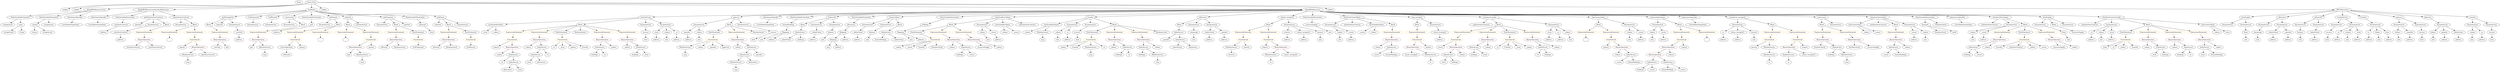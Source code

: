 strict digraph {
	graph [bb="0,0,20099,684"];
	node [label="\N"];
	Enter	[height=0.5,
		pos="2349.1,666",
		width=0.83628];
	IndexAccess_Unnamed_1	[color=black,
		height=0.5,
		label=IndexAccess,
		pos="7071.1,378",
		width=1.6402];
	Identifier_frozenHoldings	[color=black,
		height=0.5,
		label=frozenHoldings,
		pos="7035.1,306",
		width=1.8759];
	IndexAccess_Unnamed_1 -> Identifier_frozenHoldings	[pos="e,7043.9,324.28 7062.3,360.05 7058.4,352.35 7053.6,343.03 7049.1,334.36"];
	Identifier__tokenOwner_1	[color=black,
		height=0.5,
		label=_tokenOwner,
		pos="7182.1,306",
		width=1.6957];
	IndexAccess_Unnamed_1 -> Identifier__tokenOwner_1	[pos="e,7157.2,322.66 7096,361.29 7111.3,351.65 7131,339.18 7147.8,328.62"];
	ElementaryTypeName_bool_1	[color=black,
		height=0.5,
		label=bool,
		pos="20045,306",
		width=0.76697];
	VariableDeclaration_decimals	[color=black,
		height=0.5,
		label=decimals,
		pos="15429,450",
		width=1.1967];
	NumberLiteral_Unnamed	[color=black,
		height=0.5,
		label=NumberLiteral,
		pos="15558,378",
		width=1.765];
	VariableDeclaration_decimals -> NumberLiteral_Unnamed	[pos="e,15529,394.51 15455,435.17 15473,425.1 15499,411.29 15520,399.89"];
	ElementaryTypeName_uint8	[color=black,
		height=0.5,
		label=uint8,
		pos="15668,378",
		width=0.7947];
	VariableDeclaration_decimals -> ElementaryTypeName_uint8	[pos="e,15646,389.97 15462,437.9 15468,435.84 15475,433.78 15481,432 15547,413.33 15566,418.42 15631,396 15633,395.47 15634,394.89 15636,\
394.28"];
	FunctionDefinition_transferFrom_1	[color=black,
		height=0.5,
		label=transferFrom,
		pos="5080.1,522",
		width=1.6402];
	ModifierInvocation_hasAvailableTokens_3	[color=black,
		height=0.5,
		label=hasAvailableTokens,
		pos="3908.1,450",
		width=2.361];
	FunctionDefinition_transferFrom_1 -> ModifierInvocation_hasAvailableTokens_3	[pos="e,3989.1,455.84 5022.3,517.55 4833.4,506.27 4232.3,470.37 4000.5,456.52"];
	Block_Unnamed_26	[color=black,
		height=0.5,
		label=Block,
		pos="4567.1,450",
		width=0.90558];
	FunctionDefinition_transferFrom_1 -> Block_Unnamed_26	[pos="e,4598.6,455.3 5027.1,513.77 4925.1,499.85 4703.2,469.58 4609.8,456.84"];
	ParameterList_Unnamed_49	[color=black,
		height=0.5,
		label=ParameterList,
		pos="5080.1,450",
		width=1.7095];
	FunctionDefinition_transferFrom_1 -> ParameterList_Unnamed_49	[pos="e,5080.1,468.1 5080.1,503.7 5080.1,496.41 5080.1,487.73 5080.1,479.54"];
	ParameterList_Unnamed_48	[color=black,
		height=0.5,
		label=ParameterList,
		pos="5243.1,450",
		width=1.7095];
	FunctionDefinition_transferFrom_1 -> ParameterList_Unnamed_48	[pos="e,5209.3,465.51 5113,506.83 5137.8,496.22 5171.8,481.58 5198.9,469.96"];
	VariableDeclaration_holdings	[color=black,
		height=0.5,
		label=holdings,
		pos="7279.1,450",
		width=1.1689];
	Mapping_Unnamed	[color=black,
		height=0.5,
		label=Mapping,
		pos="7192.1,378",
		width=1.2105];
	VariableDeclaration_holdings -> Mapping_Unnamed	[pos="e,7211.2,394.4 7260.2,433.81 7248.4,424.34 7233,411.97 7219.9,401.39"];
	Identifier_require_2	[color=black,
		height=0.5,
		label=require,
		pos="1438.1,234",
		width=1.0026];
	Identifier_receiver	[color=black,
		height=0.5,
		label=receiver,
		pos="9868.1,162",
		width=1.0996];
	Identifier__from_4	[color=black,
		height=0.5,
		label=_from,
		pos="17660,162",
		width=0.93331];
	FunctionDefinition_approve_1	[color=black,
		height=0.5,
		label=approve,
		pos="5846.1,522",
		width=1.1412];
	ParameterList_Unnamed_46	[color=black,
		height=0.5,
		label=ParameterList,
		pos="5542.1,450",
		width=1.7095];
	FunctionDefinition_approve_1 -> ParameterList_Unnamed_46	[pos="e,5589.4,461.9 5810.3,512.76 5758.7,500.87 5662.6,478.76 5600.6,464.47"];
	Block_Unnamed_25	[color=black,
		height=0.5,
		label=Block,
		pos="5790.1,450",
		width=0.90558];
	FunctionDefinition_approve_1 -> Block_Unnamed_25	[pos="e,5802.6,466.67 5833.1,504.76 5826.1,496.07 5817.4,485.19 5809.6,475.49"];
	ParameterList_Unnamed_47	[color=black,
		height=0.5,
		label=ParameterList,
		pos="5902.1,450",
		width=1.7095];
	FunctionDefinition_approve_1 -> ParameterList_Unnamed_47	[pos="e,5888.8,467.63 5859,504.76 5865.7,496.4 5874,486.02 5881.6,476.61"];
	stringLiteral_Unnamed	[color=black,
		height=0.5,
		label=stringLiteral,
		pos="56.058,378",
		width=1.5016];
	ParameterList_Unnamed_13	[color=black,
		height=0.5,
		label=ParameterList,
		pos="18415,450",
		width=1.7095];
	Parameter_balance	[color=black,
		height=0.5,
		label=balance,
		pos="18423,378",
		width=1.0719];
	ParameterList_Unnamed_13 -> Parameter_balance	[pos="e,18421,396.1 18417,431.7 18418,424.41 18419,415.73 18420,407.54"];
	BinaryOperation_Unnamed_21	[color=brown,
		height=0.5,
		label=BinaryOperation,
		pos="11923,306",
		width=1.9867];
	IndexAccess_Unnamed_13	[color=black,
		height=0.5,
		label=IndexAccess,
		pos="11810,234",
		width=1.6402];
	BinaryOperation_Unnamed_21 -> IndexAccess_Unnamed_13	[pos="e,11835,250.5 11897,288.94 11882,279.29 11862,266.89 11845,256.41"];
	Identifier__tokens_14	[color=black,
		height=0.5,
		label=_tokens,
		pos="11927,234",
		width=1.1135];
	BinaryOperation_Unnamed_21 -> Identifier__tokens_14	[pos="e,11926,252.1 11924,287.7 11924,280.41 11925,271.73 11925,263.54"];
	FunctionCall_Unnamed_17	[color=orange,
		height=0.5,
		label=FunctionCall,
		pos="8747.1,306",
		width=1.6125];
	Identifier__tokens_24	[color=black,
		height=0.5,
		label=_tokens,
		pos="8512.1,234",
		width=1.1135];
	FunctionCall_Unnamed_17 -> Identifier__tokens_24	[pos="e,8542.8,245.97 8704,293.47 8666.2,283.17 8609.7,267.36 8561.1,252 8558.7,251.24 8556.2,250.44 8553.7,249.63"];
	Identifier_Transfer_4	[color=black,
		height=0.5,
		label=Transfer,
		pos="8612.1,234",
		width=1.1689];
	FunctionCall_Unnamed_17 -> Identifier_Transfer_4	[pos="e,8638.2,248.57 8718.1,289.98 8697.6,279.37 8670.1,265.07 8648.2,253.72"];
	MemberAccess_Unnamed_11	[color=black,
		height=0.5,
		label=MemberAccess,
		pos="8741.1,234",
		width=1.9174];
	FunctionCall_Unnamed_17 -> MemberAccess_Unnamed_11	[pos="e,8742.5,252.1 8745.6,287.7 8744.9,280.41 8744.2,271.73 8743.5,263.54"];
	Identifier__to_5	[color=black,
		height=0.5,
		label=_to,
		pos="8855.1,234",
		width=0.75];
	FunctionCall_Unnamed_17 -> Identifier__to_5	[pos="e,8836.3,247.18 8771.3,289.29 8787.7,278.64 8809.5,264.53 8826.7,253.36"];
	ElementaryTypeName_address_39	[color=black,
		height=0.5,
		label=address,
		pos="5446.1,306",
		width=1.0996];
	ElementaryTypeName_address_1	[color=black,
		height=0.5,
		label=address,
		pos="1888.1,306",
		width=1.0996];
	InheritanceSpecifier_Unnamed_3	[color=black,
		height=0.5,
		label=InheritanceSpecifier,
		pos="6091.1,522",
		width=2.3333];
	UserDefinedTypeName_Unnamed_3	[color=black,
		height=0.5,
		label=UserDefinedTypeName,
		pos="6080.1,450",
		width=2.7214];
	InheritanceSpecifier_Unnamed_3 -> UserDefinedTypeName_Unnamed_3	[pos="e,6082.7,468.1 6088.3,503.7 6087.2,496.32 6085.8,487.52 6084.5,479.25"];
	Identifier__tokens_12	[color=black,
		height=0.5,
		label=_tokens,
		pos="14952,378",
		width=1.1135];
	Identifier__tokens_26	[color=black,
		height=0.5,
		label=_tokens,
		pos="5852.1,234",
		width=1.1135];
	ParameterList_Unnamed_25	[color=black,
		height=0.5,
		label=ParameterList,
		pos="16355,450",
		width=1.7095];
	Parameter_None_1	[color=black,
		height=0.5,
		label=None,
		pos="16512,378",
		width=0.85014];
	ParameterList_Unnamed_25 -> Parameter_None_1	[pos="e,16488,389.56 16388,434.33 16414,422.56 16451,406.1 16478,394.19"];
	FunctionDefinition_godChangeGod	[color=black,
		height=0.5,
		label=godChangeGod,
		pos="1776.1,522",
		width=1.9452];
	Block_Unnamed_3	[color=black,
		height=0.5,
		label=Block,
		pos="1620.1,450",
		width=0.90558];
	FunctionDefinition_godChangeGod -> Block_Unnamed_3	[pos="e,1644.7,462.04 1742.2,505.81 1716.4,494.22 1680.9,478.3 1654.8,466.61"];
	ModifierInvocation_onlyGod	[color=black,
		height=0.5,
		label=onlyGod,
		pos="1714.1,450",
		width=1.2105];
	FunctionDefinition_godChangeGod -> ModifierInvocation_onlyGod	[pos="e,1728.5,467.31 1761,504.05 1753.6,495.59 1744.3,485.19 1736.1,475.84"];
	ParameterList_Unnamed_5	[color=black,
		height=0.5,
		label=ParameterList,
		pos="1837.1,450",
		width=1.7095];
	FunctionDefinition_godChangeGod -> ParameterList_Unnamed_5	[pos="e,1822.4,467.79 1790.8,504.05 1798.1,495.71 1807,485.49 1815.1,476.25"];
	Block_Unnamed_9	[color=black,
		height=0.5,
		label=Block,
		pos="6382.1,450",
		width=0.90558];
	IndexAccess_Unnamed	[color=black,
		height=0.5,
		label=IndexAccess,
		pos="6356.1,378",
		width=1.6402];
	Block_Unnamed_9 -> IndexAccess_Unnamed	[pos="e,6362.5,396.28 6375.8,432.05 6373,424.52 6369.6,415.44 6366.4,406.94"];
	Parameter__to_3	[color=black,
		height=0.5,
		label=_to,
		pos="16744,378",
		width=0.75];
	ElementaryTypeName_address_37	[color=black,
		height=0.5,
		label=address,
		pos="16744,306",
		width=1.0996];
	Parameter__to_3 -> ElementaryTypeName_address_37	[pos="e,16744,324.1 16744,359.7 16744,352.41 16744,343.73 16744,335.54"];
	ElementaryTypeName_address_40	[color=black,
		height=0.5,
		label=address,
		pos="5172.1,306",
		width=1.0996];
	Parameter__tokens_7	[color=black,
		height=0.5,
		label=_tokens,
		pos="10741,378",
		width=1.1135];
	ElementaryTypeName_uint_22	[color=black,
		height=0.5,
		label=uint,
		pos="10741,306",
		width=0.75];
	Parameter__tokens_7 -> ElementaryTypeName_uint_22	[pos="e,10741,324.1 10741,359.7 10741,352.41 10741,343.73 10741,335.54"];
	Identifier__tokens_4	[color=black,
		height=0.5,
		label=_tokens,
		pos="7182.1,234",
		width=1.1135];
	ModifierInvocation_hasFrozenTokens	[color=black,
		height=0.5,
		label=hasFrozenTokens,
		pos="14866,450",
		width=2.1392];
	ModifierInvocation_hasFrozenTokens -> Identifier__tokens_12	[pos="e,14933,394.27 14886,432.41 14898,423.11 14912,411.38 14925,401.28"];
	Identifier__owner_11	[color=black,
		height=0.5,
		label=_owner,
		pos="15049,378",
		width=1.0719];
	ModifierInvocation_hasFrozenTokens -> Identifier__owner_11	[pos="e,15020,390.15 14905,434.15 14936,422.38 14979,405.99 15009,394.14"];
	ElementaryTypeName_address_36	[color=black,
		height=0.5,
		label=address,
		pos="16918,306",
		width=1.0996];
	UserDefinedTypeName_Unnamed	[color=black,
		height=0.5,
		label=UserDefinedTypeName,
		pos="752.06,450",
		width=2.7214];
	Identifier__tokens_30	[color=black,
		height=0.5,
		label=_tokens,
		pos="4950.1,234",
		width=1.1135];
	Identifier__tokens_1	[color=black,
		height=0.5,
		label=_tokens,
		pos="12828,162",
		width=1.1135];
	StateVariableDeclaration_Unnamed_6	[color=black,
		height=0.5,
		label=StateVariableDeclaration,
		pos="6375.1,522",
		width=2.8184];
	VariableDeclaration_frozenHoldings	[color=black,
		height=0.5,
		label=frozenHoldings,
		pos="6264.1,450",
		width=1.8759];
	StateVariableDeclaration_Unnamed_6 -> VariableDeclaration_frozenHoldings	[pos="e,6289.3,466.91 6348.5,504.23 6333.6,494.85 6314.9,483.05 6298.9,472.95"];
	ExpressionStatement_Unnamed_19	[color=orange,
		height=0.5,
		label=ExpressionStatement,
		pos="14610,378",
		width=2.458];
	BinaryOperation_Unnamed_12	[color=brown,
		height=0.5,
		label=BinaryOperation,
		pos="14610,306",
		width=1.9867];
	ExpressionStatement_Unnamed_19 -> BinaryOperation_Unnamed_12	[pos="e,14610,324.1 14610,359.7 14610,352.41 14610,343.73 14610,335.54"];
	EmitStatement_Unnamed_6	[color=black,
		height=0.5,
		label=EmitStatement,
		pos="8765.1,378",
		width=1.7788];
	EmitStatement_Unnamed_6 -> FunctionCall_Unnamed_17	[pos="e,8751.5,324.1 8760.6,359.7 8758.7,352.32 8756.4,343.52 8754.3,335.25"];
	ParameterList_Unnamed_34	[color=black,
		height=0.5,
		label=ParameterList,
		pos="13301,450",
		width=1.7095];
	Parameter__tokens_3	[color=black,
		height=0.5,
		label=_tokens,
		pos="13252,378",
		width=1.1135];
	ParameterList_Unnamed_34 -> Parameter__tokens_3	[pos="e,13263,395.31 13289,432.05 13283,423.85 13276,413.83 13270,404.71"];
	Parameter__owner	[color=black,
		height=0.5,
		label=_owner,
		pos="13349,378",
		width=1.0719];
	ParameterList_Unnamed_34 -> Parameter__owner	[pos="e,13338,395.31 13313,432.05 13318,423.85 13325,413.83 13331,404.71"];
	ExpressionStatement_Unnamed_6	[color=orange,
		height=0.5,
		label=ExpressionStatement,
		pos="3529.1,378",
		width=2.458];
	BinaryOperation_Unnamed_3	[color=brown,
		height=0.5,
		label=BinaryOperation,
		pos="3529.1,306",
		width=1.9867];
	ExpressionStatement_Unnamed_6 -> BinaryOperation_Unnamed_3	[pos="e,3529.1,324.1 3529.1,359.7 3529.1,352.41 3529.1,343.73 3529.1,335.54"];
	Identifier_holdings_1	[color=black,
		height=0.5,
		label=holdings,
		pos="13202,18",
		width=1.1689];
	BinaryOperation_Unnamed_8	[color=brown,
		height=0.5,
		label=BinaryOperation,
		pos="14345,234",
		width=1.9867];
	MemberAccess_Unnamed_5	[color=black,
		height=0.5,
		label=MemberAccess,
		pos="14343,162",
		width=1.9174];
	BinaryOperation_Unnamed_8 -> MemberAccess_Unnamed_5	[pos="e,14344,180.1 14345,215.7 14344,208.41 14344,199.73 14344,191.54"];
	Identifier_owner_txorigin23	[color=black,
		height=0.5,
		label=owner_txorigin23,
		pos="14506,162",
		width=2.0976];
	BinaryOperation_Unnamed_8 -> Identifier_owner_txorigin23	[pos="e,14471,178.35 14380,217.98 14403,207.71 14435,193.98 14460,182.81"];
	Identifier__to_9	[color=black,
		height=0.5,
		label=_to,
		pos="4345.1,234",
		width=0.75];
	IndexAccess_Unnamed_19	[color=black,
		height=0.5,
		label=IndexAccess,
		pos="9193.1,234",
		width=1.6402];
	Identifier_holdings_11	[color=black,
		height=0.5,
		label=holdings,
		pos="9180.1,162",
		width=1.1689];
	IndexAccess_Unnamed_19 -> Identifier_holdings_11	[pos="e,9183.2,180.1 9189.8,215.7 9188.5,208.32 9186.8,199.52 9185.3,191.25"];
	MemberAccess_Unnamed_10	[color=black,
		height=0.5,
		label=MemberAccess,
		pos="9309.1,162",
		width=1.9174];
	IndexAccess_Unnamed_19 -> MemberAccess_Unnamed_10	[pos="e,9282.6,178.98 9218.8,217.46 9234.8,207.81 9255.6,195.27 9273.2,184.65"];
	ElementaryTypeName_address_38	[color=black,
		height=0.5,
		label=address,
		pos="8558.1,306",
		width=1.0996];
	Identifier__tokens_22	[color=black,
		height=0.5,
		label=_tokens,
		pos="8940.1,234",
		width=1.1135];
	BinaryOperation_Unnamed_10	[color=brown,
		height=0.5,
		label=BinaryOperation,
		pos="13366,162",
		width=1.9867];
	IndexAccess_Unnamed_4	[color=black,
		height=0.5,
		label=IndexAccess,
		pos="13298,90",
		width=1.6402];
	BinaryOperation_Unnamed_10 -> IndexAccess_Unnamed_4	[pos="e,13314,107.79 13350,144.05 13341,135.63 13331,125.28 13322,115.97"];
	IndexAccess_Unnamed_5	[color=black,
		height=0.5,
		label=IndexAccess,
		pos="13434,90",
		width=1.6402];
	BinaryOperation_Unnamed_10 -> IndexAccess_Unnamed_5	[pos="e,13418,107.79 13383,144.05 13391,135.63 13401,125.28 13410,115.97"];
	ElementaryTypeName_address_23	[color=black,
		height=0.5,
		label=address,
		pos="9691.1,306",
		width=1.0996];
	Parameter_success_3	[color=black,
		height=0.5,
		label=success,
		pos="8643.1,378",
		width=1.1135];
	ElementaryTypeName_bool_4	[color=black,
		height=0.5,
		label=bool,
		pos="8643.1,306",
		width=0.76697];
	Parameter_success_3 -> ElementaryTypeName_bool_4	[pos="e,8643.1,324.1 8643.1,359.7 8643.1,352.41 8643.1,343.73 8643.1,335.54"];
	ExpressionStatement_Unnamed_5	[color=orange,
		height=0.5,
		label=ExpressionStatement,
		pos="1734.1,378",
		width=2.458];
	Block_Unnamed_3 -> ExpressionStatement_Unnamed_5	[pos="e,1707.4,395.39 1641.2,436 1657.1,426.28 1679.1,412.75 1697.7,401.32"];
	ElementaryTypeName_uint_8	[color=black,
		height=0.5,
		label=uint,
		pos="10656,378",
		width=0.75];
	Identifier__tokens_2	[color=black,
		height=0.5,
		label=_tokens,
		pos="7624.1,234",
		width=1.1135];
	Identifier___3	[color=black,
		height=0.5,
		label=_,
		pos="13689,306",
		width=0.75];
	ParameterList_Unnamed_2	[color=black,
		height=0.5,
		label=ParameterList,
		pos="2119.1,450",
		width=1.7095];
	ElementaryTypeName_uint_6	[color=black,
		height=0.5,
		label=uint,
		pos="19094,306",
		width=0.75];
	Identifier__from_11	[color=black,
		height=0.5,
		label=_from,
		pos="3816.1,378",
		width=0.93331];
	ModifierInvocation_hasAvailableTokens_3 -> Identifier__from_11	[pos="e,3834.9,393.34 3886.3,432.41 3873.6,422.75 3857.4,410.48 3843.8,400.14"];
	Identifier__tokens_33	[color=black,
		height=0.5,
		label=_tokens,
		pos="3908.1,378",
		width=1.1135];
	ModifierInvocation_hasAvailableTokens_3 -> Identifier__tokens_33	[pos="e,3908.1,396.1 3908.1,431.7 3908.1,424.41 3908.1,415.73 3908.1,407.54"];
	Identifier__to_1	[color=black,
		height=0.5,
		label=_to,
		pos="12012,234",
		width=0.75];
	EventDefinition_GodUnpaused	[color=black,
		height=0.5,
		label=GodUnpaused,
		pos="1996.1,522",
		width=1.8065];
	ParameterList_Unnamed_3	[color=black,
		height=0.5,
		label=ParameterList,
		pos="1978.1,450",
		width=1.7095];
	EventDefinition_GodUnpaused -> ParameterList_Unnamed_3	[pos="e,1982.5,468.1 1991.6,503.7 1989.7,496.32 1987.4,487.52 1985.3,479.25"];
	ParameterList_Unnamed_33	[color=black,
		height=0.5,
		label=ParameterList,
		pos="13943,450",
		width=1.7095];
	Parameter_to	[color=black,
		height=0.5,
		label=to,
		pos="13822,378",
		width=0.75];
	ParameterList_Unnamed_33 -> Parameter_to	[pos="e,13842,390.58 13916,433.46 13897,422.42 13871,407.58 13852,396.19"];
	Parameter_owner_txorigin23	[color=black,
		height=0.5,
		label=owner_txorigin23,
		pos="13943,378",
		width=2.0976];
	ParameterList_Unnamed_33 -> Parameter_owner_txorigin23	[pos="e,13943,396.1 13943,431.7 13943,424.41 13943,415.73 13943,407.54"];
	Parameter_amount_1	[color=black,
		height=0.5,
		label=amount,
		pos="14075,378",
		width=1.0581];
	ParameterList_Unnamed_33 -> Parameter_amount_1	[pos="e,14050,392.04 13972,433.81 13992,423.1 14019,408.69 14040,397.34"];
	BinaryOperation_Unnamed_14	[color=brown,
		height=0.5,
		label=BinaryOperation,
		pos="7637.1,306",
		width=1.9867];
	BinaryOperation_Unnamed_14 -> Identifier__tokens_2	[pos="e,7627.2,252.1 7633.8,287.7 7632.5,280.32 7630.8,271.52 7629.3,263.25"];
	IndexAccess_Unnamed_8	[color=black,
		height=0.5,
		label=IndexAccess,
		pos="7741.1,234",
		width=1.6402];
	BinaryOperation_Unnamed_14 -> IndexAccess_Unnamed_8	[pos="e,7717.4,250.91 7661.2,288.76 7675.1,279.42 7692.7,267.55 7707.9,257.33"];
	Identifier_holdings_3	[color=black,
		height=0.5,
		label=holdings,
		pos="7691.1,162",
		width=1.1689];
	MemberAccess_Unnamed_7	[color=black,
		height=0.5,
		label=MemberAccess,
		pos="14186,162",
		width=1.9174];
	Identifier_to	[color=black,
		height=0.5,
		label=to,
		pos="14186,90",
		width=0.75];
	MemberAccess_Unnamed_7 -> Identifier_to	[pos="e,14186,108.1 14186,143.7 14186,136.41 14186,127.73 14186,119.54"];
	NumberLiteral_Unnamed_1	[color=black,
		height=0.5,
		label=NumberLiteral,
		pos="15554,450",
		width=1.765];
	Identifier_msg	[color=black,
		height=0.5,
		label=msg,
		pos="2848.1,90",
		width=0.75];
	EmitStatement_Unnamed_5	[color=black,
		height=0.5,
		label=EmitStatement,
		pos="17037,378",
		width=1.7788];
	FunctionCall_Unnamed_16	[color=orange,
		height=0.5,
		label=FunctionCall,
		pos="17034,306",
		width=1.6125];
	EmitStatement_Unnamed_5 -> FunctionCall_Unnamed_16	[pos="e,17035,324.1 17036,359.7 17036,352.41 17036,343.73 17035,335.54"];
	ElementaryTypeName_string	[color=black,
		height=0.5,
		label=string,
		pos="159.06,378",
		width=0.864];
	Parameter__tokens_1	[color=black,
		height=0.5,
		label=_tokens,
		pos="19255,378",
		width=1.1135];
	ElementaryTypeName_uint_4	[color=black,
		height=0.5,
		label=uint,
		pos="19264,306",
		width=0.75];
	Parameter__tokens_1 -> ElementaryTypeName_uint_4	[pos="e,19262,324.1 19257,359.7 19258,352.32 19259,343.52 19260,335.25"];
	Identifier_holdings_12	[color=black,
		height=0.5,
		label=holdings,
		pos="4691.1,162",
		width=1.1689];
	FunctionCall_Unnamed_8	[color=orange,
		height=0.5,
		label=FunctionCall,
		pos="14186,306",
		width=1.6125];
	Identifier_amount_1	[color=black,
		height=0.5,
		label=amount,
		pos="14061,234",
		width=1.0581];
	FunctionCall_Unnamed_8 -> Identifier_amount_1	[pos="e,14085,248.27 14159,289.81 14140,279.26 14115,265.14 14095,253.87"];
	MemberAccess_Unnamed_6	[color=black,
		height=0.5,
		label=MemberAccess,
		pos="14186,234",
		width=1.9174];
	FunctionCall_Unnamed_8 -> MemberAccess_Unnamed_6	[pos="e,14186,252.1 14186,287.7 14186,280.41 14186,271.73 14186,263.54"];
	ParameterList_Unnamed_21	[color=black,
		height=0.5,
		label=ParameterList,
		pos="18697,450",
		width=1.7095];
	Parameter_success_2	[color=black,
		height=0.5,
		label=success,
		pos="18660,378",
		width=1.1135];
	ParameterList_Unnamed_21 -> Parameter_success_2	[pos="e,18669,395.79 18688,432.05 18684,424.14 18679,414.54 18674,405.69"];
	FunctionDefinition_balanceOf_1	[color=black,
		height=0.5,
		label=balanceOf,
		pos="6564.1,522",
		width=1.3491];
	FunctionDefinition_balanceOf_1 -> Block_Unnamed_9	[pos="e,6407.6,461.74 6530.3,508.68 6501.7,498.13 6459.5,482.42 6423.1,468 6421.3,467.32 6419.6,466.62 6417.8,465.9"];
	ParameterList_Unnamed_26	[color=black,
		height=0.5,
		label=ParameterList,
		pos="6494.1,450",
		width=1.7095];
	FunctionDefinition_balanceOf_1 -> ParameterList_Unnamed_26	[pos="e,6510.7,467.63 6547.8,504.76 6539.2,496.14 6528.4,485.36 6518.8,475.73"];
	ParameterList_Unnamed_27	[color=black,
		height=0.5,
		label=ParameterList,
		pos="6635.1,450",
		width=1.7095];
	FunctionDefinition_balanceOf_1 -> ParameterList_Unnamed_27	[pos="e,6618.2,467.63 6580.5,504.76 6589.4,496.06 6600.4,485.15 6610.3,475.43"];
	ParameterList_Unnamed_4	[color=black,
		height=0.5,
		label=ParameterList,
		pos="2260.1,450",
		width=1.7095];
	ParameterList_Unnamed_7	[color=black,
		height=0.5,
		label=ParameterList,
		pos="3005.1,450",
		width=1.7095];
	Block_Unnamed_13	[color=black,
		height=0.5,
		label=Block,
		pos="14220,450",
		width=0.90558];
	ExpressionStatement_Unnamed_14	[color=orange,
		height=0.5,
		label=ExpressionStatement,
		pos="14220,378",
		width=2.458];
	Block_Unnamed_13 -> ExpressionStatement_Unnamed_14	[pos="e,14220,396.1 14220,431.7 14220,424.41 14220,415.73 14220,407.54"];
	ExpressionStatement_Unnamed_13	[color=orange,
		height=0.5,
		label=ExpressionStatement,
		pos="14415,378",
		width=2.458];
	Block_Unnamed_13 -> ExpressionStatement_Unnamed_13	[pos="e,14373,394.24 14247,439.41 14276,428.81 14325,411.47 14362,398.08"];
	Parameter__tokens_11	[color=black,
		height=0.5,
		label=_tokens,
		pos="8473.1,378",
		width=1.1135];
	ElementaryTypeName_uint_26	[color=black,
		height=0.5,
		label=uint,
		pos="8473.1,306",
		width=0.75];
	Parameter__tokens_11 -> ElementaryTypeName_uint_26	[pos="e,8473.1,324.1 8473.1,359.7 8473.1,352.41 8473.1,343.73 8473.1,335.54"];
	ModifierInvocation_onlyInterfaceContract_1	[color=black,
		height=0.5,
		label=onlyInterfaceContract,
		pos="15941,450",
		width=2.5412];
	ElementaryTypeName_address_3	[color=black,
		height=0.5,
		label=address,
		pos="963.06,306",
		width=1.0996];
	ExpressionStatement_Unnamed_15	[color=orange,
		height=0.5,
		label=ExpressionStatement,
		pos="13494,378",
		width=2.458];
	FunctionCall_Unnamed_9	[color=orange,
		height=0.5,
		label=FunctionCall,
		pos="13494,306",
		width=1.6125];
	ExpressionStatement_Unnamed_15 -> FunctionCall_Unnamed_9	[pos="e,13494,324.1 13494,359.7 13494,352.41 13494,343.73 13494,335.54"];
	Identifier__tokenOwner_2	[color=black,
		height=0.5,
		label=_tokenOwner,
		pos="9441.1,234",
		width=1.6957];
	ElementaryTypeName_uint_21	[color=black,
		height=0.5,
		label=uint,
		pos="15791,306",
		width=0.75];
	ElementaryTypeName_uint_9	[color=black,
		height=0.5,
		label=uint,
		pos="7288.1,306",
		width=0.75];
	ElementaryTypeName_uint_28	[color=black,
		height=0.5,
		label=uint,
		pos="5264.1,306",
		width=0.75];
	Block_Unnamed_22	[color=black,
		height=0.5,
		label=Block,
		pos="11372,450",
		width=0.90558];
	ExpressionStatement_Unnamed_30	[color=orange,
		height=0.5,
		label=ExpressionStatement,
		pos="11372,378",
		width=2.458];
	Block_Unnamed_22 -> ExpressionStatement_Unnamed_30	[pos="e,11372,396.1 11372,431.7 11372,424.41 11372,415.73 11372,407.54"];
	Parameter_success	[color=black,
		height=0.5,
		label=success,
		pos="20045,378",
		width=1.1135];
	Parameter_success -> ElementaryTypeName_bool_1	[pos="e,20045,324.1 20045,359.7 20045,352.41 20045,343.73 20045,335.54"];
	ExpressionStatement_Unnamed_37	[color=orange,
		height=0.5,
		label=ExpressionStatement,
		pos="4055.1,378",
		width=2.458];
	Block_Unnamed_26 -> ExpressionStatement_Unnamed_37	[pos="e,4119.8,390.65 4535,445.39 4465.4,437.44 4295.1,417.4 4153.1,396 4145.9,394.92 4138.5,393.75 4131.1,392.53"];
	ExpressionStatement_Unnamed_40	[color=orange,
		height=0.5,
		label=ExpressionStatement,
		pos="4250.1,378",
		width=2.458];
	Block_Unnamed_26 -> ExpressionStatement_Unnamed_40	[pos="e,4308.5,391.91 4536.9,442.35 4487.4,431.41 4387.4,409.32 4319.6,394.35"];
	EmitStatement_Unnamed_8	[color=black,
		height=0.5,
		label=EmitStatement,
		pos="4421.1,378",
		width=1.7788];
	Block_Unnamed_26 -> EmitStatement_Unnamed_8	[pos="e,4452.6,394.13 4542.9,437.44 4521.2,427.03 4488.8,411.5 4462.9,399.07"];
	BooleanLiteral_Unnamed_4	[color=black,
		height=0.5,
		label=BooleanLiteral,
		pos="4567.1,378",
		width=1.7788];
	Block_Unnamed_26 -> BooleanLiteral_Unnamed_4	[pos="e,4567.1,396.1 4567.1,431.7 4567.1,424.41 4567.1,415.73 4567.1,407.54"];
	ExpressionStatement_Unnamed_38	[color=orange,
		height=0.5,
		label=ExpressionStatement,
		pos="4738.1,378",
		width=2.458];
	Block_Unnamed_26 -> ExpressionStatement_Unnamed_38	[pos="e,4699.9,394.62 4592.7,438.52 4618.2,428.07 4658,411.76 4689.6,398.85"];
	ExpressionStatement_Unnamed_39	[color=orange,
		height=0.5,
		label=ExpressionStatement,
		pos="4933.1,378",
		width=2.458];
	Block_Unnamed_26 -> ExpressionStatement_Unnamed_39	[pos="e,4870.3,391.01 4597.6,443.15 4654.7,432.23 4779.1,408.46 4859.3,393.12"];
	EventDefinition_GodPaused	[color=black,
		height=0.5,
		label=GodPaused,
		pos="2140.1,522",
		width=1.5155];
	EventDefinition_GodPaused -> ParameterList_Unnamed_2	[pos="e,2124.2,468.1 2134.9,503.7 2132.6,496.24 2130,487.32 2127.4,478.97"];
	Parameter_owner_txorigin4	[color=black,
		height=0.5,
		label=owner_txorigin4,
		pos="11550,378",
		width=1.9729];
	ElementaryTypeName_address_35	[color=black,
		height=0.5,
		label=address,
		pos="11548,306",
		width=1.0996];
	Parameter_owner_txorigin4 -> ElementaryTypeName_address_35	[pos="e,11549,324.1 11550,359.7 11549,352.41 11549,343.73 11549,335.54"];
	Identifier__tokens_28	[color=black,
		height=0.5,
		label=_tokens,
		pos="3931.1,162",
		width=1.1135];
	FunctionCall_Unnamed_10	[color=orange,
		height=0.5,
		label=FunctionCall,
		pos="12911,306",
		width=1.6125];
	Identifier_require_6	[color=black,
		height=0.5,
		label=require,
		pos="12808,234",
		width=1.0026];
	FunctionCall_Unnamed_10 -> Identifier_require_6	[pos="e,12829,249.16 12888,289.12 12873,279.16 12854,266.23 12838,255.51"];
	BinaryOperation_Unnamed_11	[color=brown,
		height=0.5,
		label=BinaryOperation,
		pos="12934,234",
		width=1.9867];
	FunctionCall_Unnamed_10 -> BinaryOperation_Unnamed_11	[pos="e,12928,252.1 12917,287.7 12919,280.24 12922,271.32 12925,262.97"];
	Identifier__owner_2	[color=black,
		height=0.5,
		label=_owner,
		pos="12827,90",
		width=1.0719];
	ExpressionStatement_Unnamed_7	[color=orange,
		height=0.5,
		label=ExpressionStatement,
		pos="3114.1,378",
		width=2.458];
	BinaryOperation_Unnamed_4	[color=brown,
		height=0.5,
		label=BinaryOperation,
		pos="3114.1,306",
		width=1.9867];
	ExpressionStatement_Unnamed_7 -> BinaryOperation_Unnamed_4	[pos="e,3114.1,324.1 3114.1,359.7 3114.1,352.41 3114.1,343.73 3114.1,335.54"];
	FunctionCall_Unnamed_15	[color=orange,
		height=0.5,
		label=FunctionCall,
		pos="11372,306",
		width=1.6125];
	BinaryOperation_Unnamed_23	[color=brown,
		height=0.5,
		label=BinaryOperation,
		pos="11308,234",
		width=1.9867];
	FunctionCall_Unnamed_15 -> BinaryOperation_Unnamed_23	[pos="e,11324,251.96 11357,288.41 11349,279.99 11340,269.58 11331,260.2"];
	Identifier_require_7	[color=black,
		height=0.5,
		label=require,
		pos="11434,234",
		width=1.0026];
	FunctionCall_Unnamed_15 -> Identifier_require_7	[pos="e,11420,250.99 11387,288.41 11394,279.74 11404,268.97 11412,259.38"];
	ElementaryTypeName_address_25	[color=black,
		height=0.5,
		label=address,
		pos="13822,306",
		width=1.0996];
	Parameter_to -> ElementaryTypeName_address_25	[pos="e,13822,324.1 13822,359.7 13822,352.41 13822,343.73 13822,335.54"];
	UnaryOperation_Unnamed	[color=black,
		height=0.5,
		label=UnaryOperation,
		pos="2267.1,234",
		width=1.9452];
	Identifier_isPaused	[color=black,
		height=0.5,
		label=isPaused,
		pos="2267.1,162",
		width=1.2105];
	UnaryOperation_Unnamed -> Identifier_isPaused	[pos="e,2267.1,180.1 2267.1,215.7 2267.1,208.41 2267.1,199.73 2267.1,191.54"];
	ElementaryTypeName_uint_1	[color=black,
		height=0.5,
		label=uint,
		pos="18423,306",
		width=0.75];
	StateVariableDeclaration_Unnamed_7	[color=black,
		height=0.5,
		label=StateVariableDeclaration,
		pos="6817.1,522",
		width=2.8184];
	VariableDeclaration_allowances	[color=black,
		height=0.5,
		label=allowances,
		pos="6766.1,450",
		width=1.4184];
	StateVariableDeclaration_Unnamed_7 -> VariableDeclaration_allowances	[pos="e,6778.2,467.62 6804.5,503.7 6798.6,495.61 6791.4,485.81 6784.9,476.87"];
	FunctionDefinition_frozenTokens	[color=black,
		height=0.5,
		label=frozenTokens,
		pos="7100.1,522",
		width=1.7234];
	ParameterList_Unnamed_29	[color=black,
		height=0.5,
		label=ParameterList,
		pos="6897.1,450",
		width=1.7095];
	FunctionDefinition_frozenTokens -> ParameterList_Unnamed_29	[pos="e,6935.9,464.4 7061.4,507.67 7028.8,496.42 6981.9,480.24 6946.5,468.05"];
	ParameterList_Unnamed_30	[color=black,
		height=0.5,
		label=ParameterList,
		pos="7038.1,450",
		width=1.7095];
	FunctionDefinition_frozenTokens -> ParameterList_Unnamed_30	[pos="e,7052.9,467.79 7085,504.05 7077.7,495.71 7068.6,485.49 7060.4,476.25"];
	Block_Unnamed_11	[color=black,
		height=0.5,
		label=Block,
		pos="7150.1,450",
		width=0.90558];
	FunctionDefinition_frozenTokens -> Block_Unnamed_11	[pos="e,7138.4,467.31 7112.2,504.05 7118.1,495.77 7125.3,485.62 7131.9,476.42"];
	Identifier__from_9	[color=black,
		height=0.5,
		label=_from,
		pos="4179.1,90",
		width=0.93331];
	ExpressionStatement_Unnamed_9	[color=orange,
		height=0.5,
		label=ExpressionStatement,
		pos="1344.1,378",
		width=2.458];
	Identifier___2	[color=black,
		height=0.5,
		label=_,
		pos="1344.1,306",
		width=0.75];
	ExpressionStatement_Unnamed_9 -> Identifier___2	[pos="e,1344.1,324.1 1344.1,359.7 1344.1,352.41 1344.1,343.73 1344.1,335.54"];
	ElementaryTypeName_bool	[color=black,
		height=0.5,
		label=bool,
		pos="3395.1,378",
		width=0.76697];
	FunctionCall_Unnamed_2	[color=orange,
		height=0.5,
		label=FunctionCall,
		pos="3700.1,306",
		width=1.6125];
	Identifier_GodPaused	[color=black,
		height=0.5,
		label=GodPaused,
		pos="3700.1,234",
		width=1.5155];
	FunctionCall_Unnamed_2 -> Identifier_GodPaused	[pos="e,3700.1,252.1 3700.1,287.7 3700.1,280.41 3700.1,271.73 3700.1,263.54"];
	IndexAccess_Unnamed_4 -> Identifier_holdings_1	[pos="e,13223,34.101 13276,73.116 13263,63.52 13246,51.159 13232,40.673"];
	Identifier__owner	[color=black,
		height=0.5,
		label=_owner,
		pos="13301,18",
		width=1.0719];
	IndexAccess_Unnamed_4 -> Identifier__owner	[pos="e,13300,36.104 13299,71.697 13299,64.407 13299,55.726 13300,47.536"];
	Mapping_Unnamed_1	[color=black,
		height=0.5,
		label=Mapping,
		pos="6230.1,378",
		width=1.2105];
	VariableDeclaration_frozenHoldings -> Mapping_Unnamed_1	[pos="e,6238.4,396.1 6255.7,431.7 6251.9,424.07 6247.5,414.92 6243.4,406.4"];
	Identifier_require_3	[color=black,
		height=0.5,
		label=require,
		pos="10136,234",
		width=1.0026];
	Parameter__tokenOwner_3	[color=black,
		height=0.5,
		label=_tokenOwner,
		pos="6837.1,378",
		width=1.6957];
	ParameterList_Unnamed_29 -> Parameter__tokenOwner_3	[pos="e,6851.4,395.79 6882.5,432.05 6875.4,423.71 6866.6,413.49 6858.7,404.25"];
	Identifier_Transfer_1	[color=black,
		height=0.5,
		label=Transfer,
		pos="15993,234",
		width=1.1689];
	FunctionDefinition_constructor	[color=black,
		height=0.5,
		label=constructor,
		pos="2277.1,522",
		width=1.4877];
	FunctionDefinition_constructor -> ParameterList_Unnamed_4	[pos="e,2264.2,468.1 2272.9,503.7 2271.1,496.32 2268.9,487.52 2266.9,479.25"];
	Block_Unnamed_2	[color=black,
		height=0.5,
		label=Block,
		pos="2372.1,450",
		width=0.90558];
	FunctionDefinition_constructor -> Block_Unnamed_2	[pos="e,2353.2,464.93 2298.6,505.12 2312.1,495.19 2329.6,482.3 2344.1,471.6"];
	Block_Unnamed_10	[color=black,
		height=0.5,
		label=Block,
		pos="10162,450",
		width=0.90558];
	ExpressionStatement_Unnamed_12	[color=orange,
		height=0.5,
		label=ExpressionStatement,
		pos="9967.1,378",
		width=2.458];
	Block_Unnamed_10 -> ExpressionStatement_Unnamed_12	[pos="e,10010,394.24 10135,439.41 10106,428.81 10058,411.47 10020,398.08"];
	ExpressionStatement_Unnamed_11	[color=orange,
		height=0.5,
		label=ExpressionStatement,
		pos="10162,378",
		width=2.458];
	Block_Unnamed_10 -> ExpressionStatement_Unnamed_11	[pos="e,10162,396.1 10162,431.7 10162,424.41 10162,415.73 10162,407.54"];
	Identifier__spender	[color=black,
		height=0.5,
		label=_spender,
		pos="9332.1,306",
		width=1.2521];
	Identifier_isPaused_1	[color=black,
		height=0.5,
		label=isPaused,
		pos="3425.1,234",
		width=1.2105];
	FunctionCall_Unnamed_19	[color=orange,
		height=0.5,
		label=FunctionCall,
		pos="3994.1,306",
		width=1.6125];
	Identifier_require_8	[color=black,
		height=0.5,
		label=require,
		pos="3868.1,234",
		width=1.0026];
	FunctionCall_Unnamed_19 -> Identifier_require_8	[pos="e,3891.5,248.04 3966.7,289.81 3947.5,279.15 3921.7,264.83 3901.4,253.5"];
	BinaryOperation_Unnamed_30	[color=brown,
		height=0.5,
		label=BinaryOperation,
		pos="3994.1,234",
		width=1.9867];
	FunctionCall_Unnamed_19 -> BinaryOperation_Unnamed_30	[pos="e,3994.1,252.1 3994.1,287.7 3994.1,280.41 3994.1,271.73 3994.1,263.54"];
	VariableDeclaration_symbol	[color=black,
		height=0.5,
		label=symbol,
		pos="258.06,450",
		width=1.0581];
	ElementaryTypeName_string_1	[color=black,
		height=0.5,
		label=string,
		pos="254.06,378",
		width=0.864];
	VariableDeclaration_symbol -> ElementaryTypeName_string_1	[pos="e,255.04,396.1 257.07,431.7 256.65,424.41 256.16,415.73 255.69,407.54"];
	stringLiteral_Unnamed_2	[color=black,
		height=0.5,
		label=stringLiteral,
		pos="357.06,378",
		width=1.5016];
	VariableDeclaration_symbol -> stringLiteral_Unnamed_2	[pos="e,334.85,394.7 278.57,434.5 292.17,424.88 310.28,412.07 325.68,401.19"];
	ExpressionStatement_Unnamed_23	[color=orange,
		height=0.5,
		label=ExpressionStatement,
		pos="16033,378",
		width=2.458];
	BinaryOperation_Unnamed_16	[color=brown,
		height=0.5,
		label=BinaryOperation,
		pos="16011,306",
		width=1.9867];
	ExpressionStatement_Unnamed_23 -> BinaryOperation_Unnamed_16	[pos="e,16016,324.1 16028,359.7 16025,352.24 16022,343.32 16020,334.97"];
	EmitStatement_Unnamed_3	[color=black,
		height=0.5,
		label=EmitStatement,
		pos="16204,378",
		width=1.7788];
	FunctionCall_Unnamed_12	[color=orange,
		height=0.5,
		label=FunctionCall,
		pos="16204,306",
		width=1.6125];
	EmitStatement_Unnamed_3 -> FunctionCall_Unnamed_12	[pos="e,16204,324.1 16204,359.7 16204,352.41 16204,343.73 16204,335.54"];
	MemberAccess_Unnamed_14	[color=black,
		height=0.5,
		label=MemberAccess,
		pos="5409.1,234",
		width=1.9174];
	Identifier_msg_8	[color=black,
		height=0.5,
		label=msg,
		pos="5409.1,162",
		width=0.75];
	MemberAccess_Unnamed_14 -> Identifier_msg_8	[pos="e,5409.1,180.1 5409.1,215.7 5409.1,208.41 5409.1,199.73 5409.1,191.54"];
	ParameterList_Unnamed_22	[color=black,
		height=0.5,
		label=ParameterList,
		pos="19046,450",
		width=1.7095];
	VariableDeclaration_to	[color=black,
		height=0.5,
		label=to,
		pos="19006,378",
		width=0.75];
	ParameterList_Unnamed_22 -> VariableDeclaration_to	[pos="e,19015,395.31 19036,432.05 19032,424.03 19026,414.26 19021,405.3"];
	VariableDeclaration_tokens	[color=black,
		height=0.5,
		label=tokens,
		pos="19086,378",
		width=0.97489];
	ParameterList_Unnamed_22 -> VariableDeclaration_tokens	[pos="e,19076,395.79 19056,432.05 19060,424.14 19066,414.54 19071,405.69"];
	VariableDeclaration_from	[color=black,
		height=0.5,
		label=from,
		pos="19168,378",
		width=0.7947];
	ParameterList_Unnamed_22 -> VariableDeclaration_from	[pos="e,19148,390.8 19073,433.46 19092,422.49 19118,407.77 19138,396.4"];
	Identifier_god_1	[color=black,
		height=0.5,
		label=god,
		pos="1986.1,234",
		width=0.75];
	ElementaryTypeName_address_22	[color=black,
		height=0.5,
		label=address,
		pos="6837.1,306",
		width=1.0996];
	Parameter__tokenOwner_3 -> ElementaryTypeName_address_22	[pos="e,6837.1,324.1 6837.1,359.7 6837.1,352.41 6837.1,343.73 6837.1,335.54"];
	ElementaryTypeName_uint_3	[color=black,
		height=0.5,
		label=uint,
		pos="19875,306",
		width=0.75];
	Identifier__from	[color=black,
		height=0.5,
		label=_from,
		pos="11559,90",
		width=0.93331];
	Parameter_balance -> ElementaryTypeName_uint_1	[pos="e,18423,324.1 18423,359.7 18423,352.41 18423,343.73 18423,335.54"];
	Parameter__tokens_10	[color=black,
		height=0.5,
		label=_tokens,
		pos="16829,378",
		width=1.1135];
	ElementaryTypeName_uint_25	[color=black,
		height=0.5,
		label=uint,
		pos="16829,306",
		width=0.75];
	Parameter__tokens_10 -> ElementaryTypeName_uint_25	[pos="e,16829,324.1 16829,359.7 16829,352.41 16829,343.73 16829,335.54"];
	PragmaDirective_solidity_2	[color=black,
		height=0.5,
		label=solidity,
		pos="491.06,594",
		width=1.0442];
	Identifier_Transfer_2	[color=black,
		height=0.5,
		label=Transfer,
		pos="12099,234",
		width=1.1689];
	Identifier_holdings_9	[color=black,
		height=0.5,
		label=holdings,
		pos="17466,162",
		width=1.1689];
	Parameter_success_4	[color=black,
		height=0.5,
		label=success,
		pos="6128.1,378",
		width=1.1135];
	ElementaryTypeName_bool_5	[color=black,
		height=0.5,
		label=bool,
		pos="5967.1,306",
		width=0.76697];
	Parameter_success_4 -> ElementaryTypeName_bool_5	[pos="e,5988.9,317.17 6099.4,365.01 6074.2,354.4 6036.6,338.42 6004.1,324 6002.5,323.32 6001,322.62 5999.4,321.91"];
	Block_Unnamed	[color=black,
		height=0.5,
		label=Block,
		pos="2752.1,450",
		width=0.90558];
	ExpressionStatement_Unnamed_1	[color=orange,
		height=0.5,
		label=ExpressionStatement,
		pos="2724.1,378",
		width=2.458];
	Block_Unnamed -> ExpressionStatement_Unnamed_1	[pos="e,2731,396.28 2745.3,432.05 2742.3,424.52 2738.6,415.44 2735.2,406.94"];
	ExpressionStatement_Unnamed	[color=orange,
		height=0.5,
		label=ExpressionStatement,
		pos="2919.1,378",
		width=2.458];
	Block_Unnamed -> ExpressionStatement_Unnamed	[pos="e,2881.7,394.68 2777.4,438.37 2802.2,427.97 2840.6,411.87 2871.2,399.06"];
	ElementaryTypeName_address_13	[color=black,
		height=0.5,
		label=address,
		pos="19761,306",
		width=1.0996];
	IndexAccess_Unnamed_14	[color=black,
		height=0.5,
		label=IndexAccess,
		pos="12402,234",
		width=1.6402];
	Identifier__to	[color=black,
		height=0.5,
		label=_to,
		pos="12358,162",
		width=0.75];
	IndexAccess_Unnamed_14 -> Identifier__to	[pos="e,12368,178.83 12391,216.05 12386,207.73 12380,197.54 12374,188.32"];
	Identifier_holdings_7	[color=black,
		height=0.5,
		label=holdings,
		pos="12445,162",
		width=1.1689];
	IndexAccess_Unnamed_14 -> Identifier_holdings_7	[pos="e,12435,179.79 12412,216.05 12417,208.06 12423,198.33 12429,189.4"];
	Identifier_allowances_3	[color=black,
		height=0.5,
		label=allowances,
		pos="4282.1,90",
		width=1.4184];
	ElementaryTypeName_address_21	[color=black,
		height=0.5,
		label=address,
		pos="10441,306",
		width=1.0996];
	StateVariableDeclaration_Unnamed_8	[color=black,
		height=0.5,
		label=StateVariableDeclaration,
		pos="148.06,522",
		width=2.8184];
	stringLiteral_Unnamed_1	[color=black,
		height=0.5,
		label=stringLiteral,
		pos="54.058,450",
		width=1.5016];
	StateVariableDeclaration_Unnamed_8 -> stringLiteral_Unnamed_1	[pos="e,75.315,466.83 125.3,504.05 113.06,494.94 97.796,483.57 84.54,473.7"];
	VariableDeclaration_name	[color=black,
		height=0.5,
		label=name,
		pos="156.06,450",
		width=0.83628];
	StateVariableDeclaration_Unnamed_8 -> VariableDeclaration_name	[pos="e,154.1,468.1 150.04,503.7 150.87,496.41 151.86,487.73 152.8,479.54"];
	EmitStatement_Unnamed_2	[color=black,
		height=0.5,
		label=EmitStatement,
		pos="7318.1,378",
		width=1.7788];
	FunctionCall_Unnamed_11	[color=orange,
		height=0.5,
		label=FunctionCall,
		pos="7489.1,306",
		width=1.6125];
	EmitStatement_Unnamed_2 -> FunctionCall_Unnamed_11	[pos="e,7455,320.96 7353.1,362.67 7379.5,351.85 7416,336.93 7444.5,325.26"];
	Identifier_isPaused_2	[color=black,
		height=0.5,
		label=isPaused,
		pos="3015.1,234",
		width=1.2105];
	BinaryOperation_Unnamed_4 -> Identifier_isPaused_2	[pos="e,3036.4,250.11 3090.8,288.59 3077.3,279.04 3060.2,266.9 3045.6,256.58"];
	BooleanLiteral_Unnamed_1	[color=black,
		height=0.5,
		label=BooleanLiteral,
		pos="3141.1,234",
		width=1.7788];
	BinaryOperation_Unnamed_4 -> BooleanLiteral_Unnamed_1	[pos="e,3134.5,252.1 3120.7,287.7 3123.6,280.15 3127.1,271.12 3130.4,262.68"];
	FunctionDefinition_totalSupply	[color=black,
		height=0.5,
		label=totalSupply,
		pos="17992,522",
		width=1.4739];
	ParameterList_Unnamed_10	[color=black,
		height=0.5,
		label=ParameterList,
		pos="17851,450",
		width=1.7095];
	FunctionDefinition_totalSupply -> ParameterList_Unnamed_10	[pos="e,17881,465.97 17963,506.5 17942,496.22 17914,482.3 17891,470.97"];
	ParameterList_Unnamed_11	[color=black,
		height=0.5,
		label=ParameterList,
		pos="17992,450",
		width=1.7095];
	FunctionDefinition_totalSupply -> ParameterList_Unnamed_11	[pos="e,17992,468.1 17992,503.7 17992,496.41 17992,487.73 17992,479.54"];
	Identifier_holdings_6	[color=black,
		height=0.5,
		label=holdings,
		pos="11810,162",
		width=1.1689];
	IndexAccess_Unnamed_13 -> Identifier_holdings_6	[pos="e,11810,180.1 11810,215.7 11810,208.41 11810,199.73 11810,191.54"];
	Identifier__from_1	[color=black,
		height=0.5,
		label=_from,
		pos="11904,162",
		width=0.93331];
	IndexAccess_Unnamed_13 -> Identifier__from_1	[pos="e,11885,177.16 11831,217.12 11845,207.26 11862,194.47 11876,183.81"];
	Identifier__tokens_17	[color=black,
		height=0.5,
		label=_tokens,
		pos="17188,234",
		width=1.1135];
	Identifier_interfaceContract_1	[color=black,
		height=0.5,
		label=interfaceContract,
		pos="1124.1,234",
		width=2.0699];
	Identifier_holdings_10	[color=black,
		height=0.5,
		label=holdings,
		pos="8982.1,162",
		width=1.1689];
	BinaryOperation_Unnamed_25	[color=brown,
		height=0.5,
		label=BinaryOperation,
		pos="17675,306",
		width=1.9867];
	IndexAccess_Unnamed_16	[color=black,
		height=0.5,
		label=IndexAccess,
		pos="17675,234",
		width=1.6402];
	BinaryOperation_Unnamed_25 -> IndexAccess_Unnamed_16	[pos="e,17675,252.1 17675,287.7 17675,280.41 17675,271.73 17675,263.54"];
	Identifier__tokens_18	[color=black,
		height=0.5,
		label=_tokens,
		pos="17792,234",
		width=1.1135];
	BinaryOperation_Unnamed_25 -> Identifier__tokens_18	[pos="e,17769,248.86 17702,288.94 17719,278.77 17741,265.55 17759,254.74"];
	Identifier_owner_txorigin4	[color=black,
		height=0.5,
		label=owner_txorigin4,
		pos="11289,162",
		width=1.9729];
	Parameter__spender_3	[color=black,
		height=0.5,
		label=_spender,
		pos="5439.1,378",
		width=1.2521];
	ParameterList_Unnamed_46 -> Parameter__spender_3	[pos="e,5461.2,394.03 5518.4,432.94 5504.2,423.25 5485.8,410.78 5470.4,400.27"];
	Parameter__tokens_12	[color=black,
		height=0.5,
		label=_tokens,
		pos="5542.1,378",
		width=1.1135];
	ParameterList_Unnamed_46 -> Parameter__tokens_12	[pos="e,5542.1,396.1 5542.1,431.7 5542.1,424.41 5542.1,415.73 5542.1,407.54"];
	ElementaryTypeName_bool_3	[color=black,
		height=0.5,
		label=bool,
		pos="18657,306",
		width=0.76697];
	NumberLiteral_Unnamed_2	[color=black,
		height=0.5,
		label=NumberLiteral,
		pos="14589,234",
		width=1.765];
	Identifier__tokens_21	[color=black,
		height=0.5,
		label=_tokens,
		pos="17745,378",
		width=1.1135];
	Identifier__to_7	[color=black,
		height=0.5,
		label=_to,
		pos="4778.1,162",
		width=0.75];
	ElementaryTypeName_uint_18	[color=black,
		height=0.5,
		label=uint,
		pos="13252,306",
		width=0.75];
	Parameter__tokens_3 -> ElementaryTypeName_uint_18	[pos="e,13252,324.1 13252,359.7 13252,352.41 13252,343.73 13252,335.54"];
	IndexAccess_Unnamed_7	[color=black,
		height=0.5,
		label=IndexAccess,
		pos="14730,234",
		width=1.6402];
	Identifier_holdings_2	[color=black,
		height=0.5,
		label=holdings,
		pos="14686,162",
		width=1.1689];
	IndexAccess_Unnamed_7 -> Identifier_holdings_2	[pos="e,14697,179.79 14719,216.05 14714,208.06 14708,198.33 14703,189.4"];
	MemberAccess_Unnamed_8	[color=black,
		height=0.5,
		label=MemberAccess,
		pos="14815,162",
		width=1.9174];
	IndexAccess_Unnamed_7 -> MemberAccess_Unnamed_8	[pos="e,14795,179.63 14750,216.76 14761,207.88 14774,196.71 14786,186.85"];
	ElementaryTypeName_uint_10	[color=black,
		height=0.5,
		label=uint,
		pos="6040.1,306",
		width=0.75];
	Identifier__from_3	[color=black,
		height=0.5,
		label=_from,
		pos="17233,162",
		width=0.93331];
	Identifier___1	[color=black,
		height=0.5,
		label=_,
		pos="2529.1,306",
		width=0.75];
	ParameterList_Unnamed_39	[color=black,
		height=0.5,
		label=ParameterList,
		pos="10708,450",
		width=1.7095];
	ParameterList_Unnamed_39 -> Parameter__tokens_7	[pos="e,10733,396.1 10716,431.7 10720,424.07 10724,414.92 10728,406.4"];
	Parameter__owner_4	[color=black,
		height=0.5,
		label=_owner,
		pos="10838,378",
		width=1.0719];
	ParameterList_Unnamed_39 -> Parameter__owner_4	[pos="e,10814,392.21 10737,433.64 10756,423.03 10783,408.87 10803,397.63"];
	Identifier__tokenOwner	[color=black,
		height=0.5,
		label=_tokenOwner,
		pos="6244.1,306",
		width=1.6957];
	ModifierInvocation_onlyInterfaceContract_4	[color=black,
		height=0.5,
		label=onlyInterfaceContract,
		pos="11866,450",
		width=2.5412];
	IndexAccess_Unnamed_27	[color=black,
		height=0.5,
		label=IndexAccess,
		pos="4233.1,162",
		width=1.6402];
	IndexAccess_Unnamed_27 -> Identifier__from_9	[pos="e,4191.3,106.83 4220,144.05 4213.4,135.56 4205.4,125.11 4198.1,115.73"];
	IndexAccess_Unnamed_27 -> Identifier_allowances_3	[pos="e,4270.3,107.79 4244.9,144.05 4250.6,135.97 4257.5,126.12 4263.8,117.11"];
	ElementaryTypeName_address_12	[color=black,
		height=0.5,
		label=address,
		pos="19009,306",
		width=1.0996];
	VariableDeclaration_to -> ElementaryTypeName_address_12	[pos="e,19008,324.1 19007,359.7 19007,352.41 19007,343.73 19008,335.54"];
	ModifierInvocation_onlyGod_3	[color=black,
		height=0.5,
		label=onlyGod,
		pos="1078.1,450",
		width=1.2105];
	ElementaryTypeName_address_41	[color=black,
		height=0.5,
		label=address,
		pos="5349.1,306",
		width=1.0996];
	Parameter__spender_3 -> ElementaryTypeName_address_39	[pos="e,5444.3,324.1 5440.8,359.7 5441.5,352.41 5442.4,343.73 5443.2,335.54"];
	BinaryOperation_Unnamed	[color=brown,
		height=0.5,
		label=BinaryOperation,
		pos="2791.1,234",
		width=1.9867];
	Identifier_god	[color=black,
		height=0.5,
		label=god,
		pos="2734.1,162",
		width=0.75];
	BinaryOperation_Unnamed -> Identifier_god	[pos="e,2746.6,178.36 2777.3,216.05 2770.2,207.35 2761.4,196.59 2753.6,187.03"];
	MemberAccess_Unnamed	[color=black,
		height=0.5,
		label=MemberAccess,
		pos="2848.1,162",
		width=1.9174];
	BinaryOperation_Unnamed -> MemberAccess_Unnamed	[pos="e,2834.4,179.79 2804.9,216.05 2811.6,207.8 2819.8,197.7 2827.3,188.54"];
	Parameter__tokens_6	[color=black,
		height=0.5,
		label=_tokens,
		pos="15791,378",
		width=1.1135];
	Parameter__tokens_6 -> ElementaryTypeName_uint_21	[pos="e,15791,324.1 15791,359.7 15791,352.41 15791,343.73 15791,335.54"];
	EmitStatement_Unnamed_7	[color=black,
		height=0.5,
		label=EmitStatement,
		pos="5664.1,378",
		width=1.7788];
	Block_Unnamed_25 -> EmitStatement_Unnamed_7	[pos="e,5692.1,394.59 5767.5,436.49 5749.4,426.41 5723.5,412.04 5702.2,400.18"];
	ExpressionStatement_Unnamed_36	[color=orange,
		height=0.5,
		label=ExpressionStatement,
		pos="5835.1,378",
		width=2.458];
	Block_Unnamed_25 -> ExpressionStatement_Unnamed_36	[pos="e,5824,396.12 5800.5,432.76 5805.7,424.7 5812.1,414.74 5818,405.6"];
	BooleanLiteral_Unnamed_3	[color=black,
		height=0.5,
		label=BooleanLiteral,
		pos="6006.1,378",
		width=1.7788];
	Block_Unnamed_25 -> BooleanLiteral_Unnamed_3	[pos="e,5961.4,391.2 5815.1,438.17 5820.3,436.03 5825.8,433.87 5831.1,432 5870.6,417.86 5915.9,404.2 5950.6,394.28"];
	VariableDeclaration_tokens -> ElementaryTypeName_uint_6	[pos="e,19092,324.1 19088,359.7 19089,352.41 19090,343.73 19091,335.54"];
	StateVariableDeclaration_Unnamed_5	[color=black,
		height=0.5,
		label=StateVariableDeclaration,
		pos="7314.1,522",
		width=2.8184];
	StateVariableDeclaration_Unnamed_5 -> VariableDeclaration_holdings	[pos="e,7287.6,468.1 7305.4,503.7 7301.6,496.07 7297,486.92 7292.8,478.4"];
	Parameter__tokenOwner_1	[color=black,
		height=0.5,
		label=_tokenOwner,
		pos="18197,378",
		width=1.6957];
	ElementaryTypeName_address_5	[color=black,
		height=0.5,
		label=address,
		pos="18197,306",
		width=1.0996];
	Parameter__tokenOwner_1 -> ElementaryTypeName_address_5	[pos="e,18197,324.1 18197,359.7 18197,352.41 18197,343.73 18197,335.54"];
	Identifier_assert	[color=black,
		height=0.5,
		label=assert,
		pos="11539,234",
		width=0.89172];
	ModifierInvocation_hasAvailableTokens_2	[color=black,
		height=0.5,
		label=hasAvailableTokens,
		pos="8393.1,450",
		width=2.361];
	Identifier__tokens_25	[color=black,
		height=0.5,
		label=_tokens,
		pos="8219.1,378",
		width=1.1135];
	ModifierInvocation_hasAvailableTokens_2 -> Identifier__tokens_25	[pos="e,8248.3,390.74 8354.9,433.64 8326.4,422.18 8287.6,406.58 8258.8,394.98"];
	MemberAccess_Unnamed_12	[color=black,
		height=0.5,
		label=MemberAccess,
		pos="8346.1,378",
		width=1.9174];
	ModifierInvocation_hasAvailableTokens_2 -> MemberAccess_Unnamed_12	[pos="e,8357.5,396.1 8381.4,431.7 8376.1,423.81 8369.8,414.3 8363.9,405.55"];
	Identifier_msg_7	[color=black,
		height=0.5,
		label=msg,
		pos="5839.1,18",
		width=0.75];
	ParameterList_Unnamed_38	[color=black,
		height=0.5,
		label=ParameterList,
		pos="16112,450",
		width=1.7095];
	ParameterList_Unnamed_38 -> Parameter__tokens_6	[pos="e,15821,390.27 16066,437.64 16058,435.67 16049,433.71 16041,432 15952,413.43 15928,418.94 15840,396 15837,395.32 15835,394.56 15832,\
393.76"];
	Parameter__owner_3	[color=black,
		height=0.5,
		label=_owner,
		pos="15888,378",
		width=1.0719];
	ParameterList_Unnamed_38 -> Parameter__owner_3	[pos="e,15918,389.83 16069,436.72 16033,426.32 15981,410.8 15936,396 15934,395.22 15931,394.4 15929,393.56"];
	ExpressionStatement_Unnamed_20	[color=orange,
		height=0.5,
		label=ExpressionStatement,
		pos="14805,378",
		width=2.458];
	BinaryOperation_Unnamed_13	[color=brown,
		height=0.5,
		label=BinaryOperation,
		pos="14871,306",
		width=1.9867];
	ExpressionStatement_Unnamed_20 -> BinaryOperation_Unnamed_13	[pos="e,14855,323.79 14821,360.05 14829,351.63 14839,341.28 14848,331.97"];
	ExpressionStatement_Unnamed_21	[color=orange,
		height=0.5,
		label=ExpressionStatement,
		pos="7489.1,378",
		width=2.458];
	ExpressionStatement_Unnamed_21 -> BinaryOperation_Unnamed_14	[pos="e,7604.5,322.38 7523,360.94 7544.2,350.94 7571.5,337.99 7594.2,327.28"];
	Parameter__to_1	[color=black,
		height=0.5,
		label=_to,
		pos="18745,378",
		width=0.75];
	ElementaryTypeName_address_10	[color=black,
		height=0.5,
		label=address,
		pos="18742,306",
		width=1.0996];
	Parameter__to_1 -> ElementaryTypeName_address_10	[pos="e,18743,324.1 18744,359.7 18744,352.41 18744,343.73 18743,335.54"];
	BinaryOperation_Unnamed_20	[color=brown,
		height=0.5,
		label=BinaryOperation,
		pos="11661,234",
		width=1.9867];
	IndexAccess_Unnamed_12	[color=black,
		height=0.5,
		label=IndexAccess,
		pos="11593,162",
		width=1.6402];
	BinaryOperation_Unnamed_20 -> IndexAccess_Unnamed_12	[pos="e,11609,179.79 11645,216.05 11636,207.63 11626,197.28 11617,187.97"];
	Identifier__tokens_13	[color=black,
		height=0.5,
		label=_tokens,
		pos="11710,162",
		width=1.1135];
	BinaryOperation_Unnamed_20 -> Identifier__tokens_13	[pos="e,11699,179.31 11673,216.05 11679,207.85 11686,197.83 11692,188.71"];
	ExpressionStatement_Unnamed_24	[color=orange,
		height=0.5,
		label=ExpressionStatement,
		pos="16375,378",
		width=2.458];
	BinaryOperation_Unnamed_17	[color=brown,
		height=0.5,
		label=BinaryOperation,
		pos="16440,306",
		width=1.9867];
	ExpressionStatement_Unnamed_24 -> BinaryOperation_Unnamed_17	[pos="e,16424,323.79 16391,360.05 16399,351.63 16408,341.28 16417,331.97"];
	MemberAccess_Unnamed_9	[color=black,
		height=0.5,
		label=MemberAccess,
		pos="11447,162",
		width=1.9174];
	Identifier_tx_2	[color=black,
		height=0.5,
		label=tx,
		pos="11447,90",
		width=0.75];
	MemberAccess_Unnamed_9 -> Identifier_tx_2	[pos="e,11447,108.1 11447,143.7 11447,136.41 11447,127.73 11447,119.54"];
	ElementaryTypeName_uint	[color=black,
		height=0.5,
		label=uint,
		pos="17977,306",
		width=0.75];
	ParameterList_Unnamed_20	[color=black,
		height=0.5,
		label=ParameterList,
		pos="18838,450",
		width=1.7095];
	ParameterList_Unnamed_20 -> Parameter__to_1	[pos="e,18762,392.1 18816,432.76 18803,422.63 18786,409.51 18771,398.76"];
	Parameter__tokens_2	[color=black,
		height=0.5,
		label=_tokens,
		pos="18830,378",
		width=1.1135];
	ParameterList_Unnamed_20 -> Parameter__tokens_2	[pos="e,18832,396.1 18836,431.7 18835,424.41 18834,415.73 18833,407.54"];
	Parameter__from	[color=black,
		height=0.5,
		label=_from,
		pos="18922,378",
		width=0.93331];
	ParameterList_Unnamed_20 -> Parameter__from	[pos="e,18904,393.72 18858,432.76 18869,423.27 18883,411.17 18896,400.85"];
	ParameterList_Unnamed_28	[color=black,
		height=0.5,
		label=ParameterList,
		pos="10386,450",
		width=1.7095];
	Parameter_receiver	[color=black,
		height=0.5,
		label=receiver,
		pos="10308,378",
		width=1.0996];
	ParameterList_Unnamed_28 -> Parameter_receiver	[pos="e,10325,394.51 10368,432.41 10357,423.35 10345,411.99 10334,402.08"];
	Parameter_owner_txorigin21	[color=black,
		height=0.5,
		label=owner_txorigin21,
		pos="10441,378",
		width=2.0976];
	ParameterList_Unnamed_28 -> Parameter_owner_txorigin21	[pos="e,10428,395.79 10399,432.05 10406,423.89 10414,413.91 10421,404.82"];
	Parameter_amount	[color=black,
		height=0.5,
		label=amount,
		pos="10573,378",
		width=1.0581];
	ParameterList_Unnamed_28 -> Parameter_amount	[pos="e,10544,389.93 10423,435.17 10455,423.25 10501,406.08 10533,393.87"];
	ElementaryTypeName_uint_5	[color=black,
		height=0.5,
		label=uint,
		pos="18827,306",
		width=0.75];
	Parameter__tokens_2 -> ElementaryTypeName_uint_5	[pos="e,18828,324.1 18829,359.7 18829,352.41 18829,343.73 18828,335.54"];
	IndexAccess_Unnamed_11	[color=black,
		height=0.5,
		label=IndexAccess,
		pos="15185,234",
		width=1.6402];
	Identifier__owner_10	[color=black,
		height=0.5,
		label=_owner,
		pos="15123,162",
		width=1.0719];
	IndexAccess_Unnamed_11 -> Identifier__owner_10	[pos="e,15137,178.99 15170,216.41 15163,207.74 15153,196.97 15145,187.38"];
	Identifier_frozenHoldings_4	[color=black,
		height=0.5,
		label=frozenHoldings,
		pos="15247,162",
		width=1.8759];
	IndexAccess_Unnamed_11 -> Identifier_frozenHoldings_4	[pos="e,15232,179.96 15200,216.41 15207,208.08 15216,197.8 15224,188.49"];
	Parameter__spender_1	[color=black,
		height=0.5,
		label=_spender,
		pos="19358,378",
		width=1.2521];
	ElementaryTypeName_address_8	[color=black,
		height=0.5,
		label=address,
		pos="19358,306",
		width=1.0996];
	Parameter__spender_1 -> ElementaryTypeName_address_8	[pos="e,19358,324.1 19358,359.7 19358,352.41 19358,343.73 19358,335.54"];
	MemberAccess_Unnamed_4	[color=black,
		height=0.5,
		label=MemberAccess,
		pos="9868.1,234",
		width=1.9174];
	MemberAccess_Unnamed_4 -> Identifier_receiver	[pos="e,9868.1,180.1 9868.1,215.7 9868.1,208.41 9868.1,199.73 9868.1,191.54"];
	IndexAccess_Unnamed_9	[color=black,
		height=0.5,
		label=IndexAccess,
		pos="15776,234",
		width=1.6402];
	Identifier_holdings_4	[color=black,
		height=0.5,
		label=holdings,
		pos="15726,162",
		width=1.1689];
	IndexAccess_Unnamed_9 -> Identifier_holdings_4	[pos="e,15738,179.31 15764,216.05 15758,207.77 15751,197.62 15744,188.42"];
	Identifier__owner_6	[color=black,
		height=0.5,
		label=_owner,
		pos="15825,162",
		width=1.0719];
	IndexAccess_Unnamed_9 -> Identifier__owner_6	[pos="e,15814,179.31 15788,216.05 15794,207.85 15801,197.83 15807,188.71"];
	ElementaryTypeName_address_33	[color=black,
		height=0.5,
		label=address,
		pos="12400,306",
		width=1.0996];
	ExpressionStatement_Unnamed_4	[color=orange,
		height=0.5,
		label=ExpressionStatement,
		pos="2042.1,378",
		width=2.458];
	BinaryOperation_Unnamed_1	[color=brown,
		height=0.5,
		label=BinaryOperation,
		pos="2042.1,306",
		width=1.9867];
	ExpressionStatement_Unnamed_4 -> BinaryOperation_Unnamed_1	[pos="e,2042.1,324.1 2042.1,359.7 2042.1,352.41 2042.1,343.73 2042.1,335.54"];
	InheritanceSpecifier_Unnamed	[color=black,
		height=0.5,
		label=InheritanceSpecifier,
		pos="770.06,522",
		width=2.3333];
	InheritanceSpecifier_Unnamed -> UserDefinedTypeName_Unnamed	[pos="e,756.46,468.1 765.61,503.7 763.71,496.32 761.45,487.52 759.32,479.25"];
	ParameterList_Unnamed_44	[color=black,
		height=0.5,
		label=ParameterList,
		pos="8558.1,450",
		width=1.7095];
	ParameterList_Unnamed_44 -> Parameter__tokens_11	[pos="e,8491.5,394.19 8538.3,432.76 8527,423.4 8512.5,411.5 8500.1,401.28"];
	Parameter__to_4	[color=black,
		height=0.5,
		label=_to,
		pos="8558.1,378",
		width=0.75];
	ParameterList_Unnamed_44 -> Parameter__to_4	[pos="e,8558.1,396.1 8558.1,431.7 8558.1,424.41 8558.1,415.73 8558.1,407.54"];
	ElementaryTypeName_address_26	[color=black,
		height=0.5,
		label=address,
		pos="13943,306",
		width=1.0996];
	Parameter_owner_txorigin23 -> ElementaryTypeName_address_26	[pos="e,13943,324.1 13943,359.7 13943,352.41 13943,343.73 13943,335.54"];
	Identifier__interfaceContract	[color=black,
		height=0.5,
		label=_interfaceContract,
		pos="1296.1,234",
		width=2.2085];
	FunctionCall_Unnamed_6	[color=orange,
		height=0.5,
		label=FunctionCall,
		pos="9967.1,306",
		width=1.6125];
	FunctionCall_Unnamed_6 -> MemberAccess_Unnamed_4	[pos="e,9891.1,251.31 9944.6,289.12 9931.5,279.85 9914.7,268.01 9900.3,257.76"];
	Identifier_amount	[color=black,
		height=0.5,
		label=amount,
		pos="9993.1,234",
		width=1.0581];
	FunctionCall_Unnamed_6 -> Identifier_amount	[pos="e,9986.7,252.1 9973.5,287.7 9976.3,280.15 9979.6,271.12 9982.8,262.68"];
	Identifier__owner_4	[color=black,
		height=0.5,
		label=_owner,
		pos="7279.1,234",
		width=1.0719];
	stringLiteral_Unnamed_3	[color=black,
		height=0.5,
		label=stringLiteral,
		pos="368.06,450",
		width=1.5016];
	Parameter__tokenOwner_4	[color=black,
		height=0.5,
		label=_tokenOwner,
		pos="9691.1,378",
		width=1.6957];
	Parameter__tokenOwner_4 -> ElementaryTypeName_address_23	[pos="e,9691.1,324.1 9691.1,359.7 9691.1,352.41 9691.1,343.73 9691.1,335.54"];
	Parameter__tokens_5	[color=black,
		height=0.5,
		label=_tokens,
		pos="7831.1,378",
		width=1.1135];
	ElementaryTypeName_uint_20	[color=black,
		height=0.5,
		label=uint,
		pos="7915.1,306",
		width=0.75];
	Parameter__tokens_5 -> ElementaryTypeName_uint_20	[pos="e,7898.6,320.74 7849.3,361.81 7861.2,351.88 7876.9,338.77 7890,327.87"];
	Block_Unnamed_17	[color=black,
		height=0.5,
		label=Block,
		pos="7586.1,450",
		width=0.90558];
	Block_Unnamed_17 -> EmitStatement_Unnamed_2	[pos="e,7363.7,390.93 7556.9,441.38 7513.3,430 7430.6,408.39 7374.8,393.83"];
	Block_Unnamed_17 -> ExpressionStatement_Unnamed_21	[pos="e,7512.3,395.76 7566.9,435.17 7553.9,425.8 7536.4,413.19 7521.3,402.29"];
	ExpressionStatement_Unnamed_22	[color=orange,
		height=0.5,
		label=ExpressionStatement,
		pos="7684.1,378",
		width=2.458];
	Block_Unnamed_17 -> ExpressionStatement_Unnamed_22	[pos="e,7660.6,395.76 7605.4,435.17 7618.5,425.8 7636.2,413.19 7651.5,402.29"];
	ExpressionStatement_Unnamed_10	[color=orange,
		height=0.5,
		label=ExpressionStatement,
		pos="1149.1,378",
		width=2.458];
	BinaryOperation_Unnamed_6	[color=brown,
		height=0.5,
		label=BinaryOperation,
		pos="1149.1,306",
		width=1.9867];
	ExpressionStatement_Unnamed_10 -> BinaryOperation_Unnamed_6	[pos="e,1149.1,324.1 1149.1,359.7 1149.1,352.41 1149.1,343.73 1149.1,335.54"];
	FunctionDefinition_interfaceBurnTokens	[color=black,
		height=0.5,
		label=interfaceBurnTokens,
		pos="8005.1,522",
		width=2.4442];
	FunctionDefinition_interfaceBurnTokens -> Block_Unnamed_17	[pos="e,7617.1,456.18 7938.7,509.91 7851.5,495.34 7701,470.2 7628.1,458.02"];
	ParameterList_Unnamed_37	[color=black,
		height=0.5,
		label=ParameterList,
		pos="7840.1,450",
		width=1.7095];
	FunctionDefinition_interfaceBurnTokens -> ParameterList_Unnamed_37	[pos="e,7873.9,465.35 7968,505.29 7943.2,494.77 7910.5,480.86 7884.3,469.76"];
	ModifierInvocation_hasAvailableTokens	[color=black,
		height=0.5,
		label=hasAvailableTokens,
		pos="8005.1,450",
		width=2.361];
	FunctionDefinition_interfaceBurnTokens -> ModifierInvocation_hasAvailableTokens	[pos="e,8005.1,468.1 8005.1,503.7 8005.1,496.41 8005.1,487.73 8005.1,479.54"];
	ModifierInvocation_onlyInterfaceContract	[color=black,
		height=0.5,
		label=onlyInterfaceContract,
		pos="8199.1,450",
		width=2.5412];
	FunctionDefinition_interfaceBurnTokens -> ModifierInvocation_onlyInterfaceContract	[pos="e,8156.7,466.28 8047.2,505.81 8076.2,495.34 8114.9,481.35 8146.1,470.13"];
	FunctionDefinition_transfer_1	[color=black,
		height=0.5,
		label=transfer,
		pos="8699.1,522",
		width=1.0719];
	FunctionDefinition_transfer_1 -> ModifierInvocation_hasAvailableTokens_2	[pos="e,8449.3,463.87 8664.8,513.17 8615.6,501.9 8523.6,480.86 8460.4,466.4"];
	FunctionDefinition_transfer_1 -> ParameterList_Unnamed_44	[pos="e,8588.4,466.07 8673.2,508.16 8652.4,497.81 8622.7,483.07 8598.7,471.15"];
	ParameterList_Unnamed_45	[color=black,
		height=0.5,
		label=ParameterList,
		pos="8699.1,450",
		width=1.7095];
	FunctionDefinition_transfer_1 -> ParameterList_Unnamed_45	[pos="e,8699.1,468.1 8699.1,503.7 8699.1,496.41 8699.1,487.73 8699.1,479.54"];
	Block_Unnamed_24	[color=black,
		height=0.5,
		label=Block,
		pos="8936.1,450",
		width=0.90558];
	FunctionDefinition_transfer_1 -> Block_Unnamed_24	[pos="e,8907.9,459.31 8731,511.56 8774.1,498.84 8850.7,476.21 8897.1,462.51"];
	Parameter_None	[color=black,
		height=0.5,
		label=None,
		pos="17977,378",
		width=0.85014];
	Parameter_None -> ElementaryTypeName_uint	[pos="e,17977,324.1 17977,359.7 17977,352.41 17977,343.73 17977,335.54"];
	Identifier__tokens_9	[color=black,
		height=0.5,
		label=_tokens,
		pos="11015,234",
		width=1.1135];
	Parameter__from_1	[color=black,
		height=0.5,
		label=_from,
		pos="12405,378",
		width=0.93331];
	Parameter__from_1 -> ElementaryTypeName_address_33	[pos="e,12401,324.1 12404,359.7 12403,352.41 12403,343.73 12402,335.54"];
	ElementaryTypeName_address_28	[color=black,
		height=0.5,
		label=address,
		pos="13155,306",
		width=1.0996];
	Block_Unnamed_5	[color=black,
		height=0.5,
		label=Block,
		pos="3117.1,450",
		width=0.90558];
	Block_Unnamed_5 -> ExpressionStatement_Unnamed_7	[pos="e,3114.8,396.1 3116.3,431.7 3116,424.41 3115.6,415.73 3115.3,407.54"];
	EmitStatement_Unnamed_1	[color=black,
		height=0.5,
		label=EmitStatement,
		pos="3285.1,378",
		width=1.7788];
	Block_Unnamed_5 -> EmitStatement_Unnamed_1	[pos="e,3250.2,393.51 3142.6,438.37 3168.3,427.66 3208.5,410.91 3239.6,397.93"];
	Mapping_Unnamed_2	[color=black,
		height=0.5,
		label=Mapping,
		pos="6714.1,378",
		width=1.2105];
	VariableDeclaration_allowances -> Mapping_Unnamed_2	[pos="e,6726.3,395.47 6753.7,432.41 6747.6,424.13 6740,413.92 6733.1,404.66"];
	ExpressionStatement_Unnamed_37 -> FunctionCall_Unnamed_19	[pos="e,4008.7,323.79 4040.3,360.05 4033,351.71 4024.1,341.49 4016.1,332.25"];
	FunctionCall_Unnamed_5	[color=orange,
		height=0.5,
		label=FunctionCall,
		pos="10162,306",
		width=1.6125];
	FunctionCall_Unnamed_5 -> Identifier_require_3	[pos="e,10142,252.1 10156,287.7 10153,280.15 10149,271.12 10146,262.68"];
	BinaryOperation_Unnamed_7	[color=brown,
		height=0.5,
		label=BinaryOperation,
		pos="10262,234",
		width=1.9867];
	FunctionCall_Unnamed_5 -> BinaryOperation_Unnamed_7	[pos="e,10239,251.31 10185,289.12 10198,279.85 10215,268.01 10230,257.76"];
	ParameterList_Unnamed_15	[color=black,
		height=0.5,
		label=ParameterList,
		pos="18133,450",
		width=1.7095];
	Parameter_remaining	[color=black,
		height=0.5,
		label=remaining,
		pos="18072,378",
		width=1.2798];
	ParameterList_Unnamed_15 -> Parameter_remaining	[pos="e,18086,395.31 18118,432.05 18111,423.59 18102,413.19 18094,403.84"];
	FunctionCall_Unnamed_13	[color=orange,
		height=0.5,
		label=FunctionCall,
		pos="11664,306",
		width=1.6125];
	FunctionCall_Unnamed_13 -> Identifier_assert	[pos="e,11561,247.36 11637,289.81 11618,278.94 11591,264.27 11571,252.84"];
	FunctionCall_Unnamed_13 -> BinaryOperation_Unnamed_20	[pos="e,11662,252.1 11663,287.7 11663,280.41 11663,271.73 11662,263.54"];
	UserDefinedTypeName_Unnamed_4	[color=black,
		height=0.5,
		label=UserDefinedTypeName,
		pos="538.06,450",
		width=2.7214];
	ParameterList_Unnamed_23	[color=black,
		height=0.5,
		label=ParameterList,
		pos="19625,450",
		width=1.7095];
	VariableDeclaration_tokens_1	[color=black,
		height=0.5,
		label=tokens,
		pos="19554,378",
		width=0.97489];
	ParameterList_Unnamed_23 -> VariableDeclaration_tokens_1	[pos="e,19570,394.51 19608,432.41 19599,423.44 19588,412.21 19578,402.37"];
	VariableDeclaration_spender	[color=black,
		height=0.5,
		label=spender,
		pos="19647,378",
		width=1.1135];
	ParameterList_Unnamed_23 -> VariableDeclaration_spender	[pos="e,19642,396.1 19630,431.7 19633,424.24 19636,415.32 19638,406.97"];
	VariableDeclaration_tokenOwner	[color=black,
		height=0.5,
		label=tokenOwner,
		pos="19761,378",
		width=1.5571];
	ParameterList_Unnamed_23 -> VariableDeclaration_tokenOwner	[pos="e,19733,393.68 19655,433.81 19674,423.58 19701,409.99 19722,398.9"];
	ExpressionStatement_Unnamed_12 -> FunctionCall_Unnamed_6	[pos="e,9967.1,324.1 9967.1,359.7 9967.1,352.41 9967.1,343.73 9967.1,335.54"];
	MemberAccess_Unnamed_3	[color=black,
		height=0.5,
		label=MemberAccess,
		pos="10180,162",
		width=1.9174];
	Identifier_tx	[color=black,
		height=0.5,
		label=tx,
		pos="10180,90",
		width=0.75];
	MemberAccess_Unnamed_3 -> Identifier_tx	[pos="e,10180,108.1 10180,143.7 10180,136.41 10180,127.73 10180,119.54"];
	Identifier__owner_3	[color=black,
		height=0.5,
		label=_owner,
		pos="7790.1,162",
		width=1.0719];
	IndexAccess_Unnamed_3	[color=black,
		height=0.5,
		label=IndexAccess,
		pos="9454.1,306",
		width=1.6402];
	IndexAccess_Unnamed_3 -> Identifier__tokenOwner_2	[pos="e,9444.2,252.1 9450.8,287.7 9449.5,280.32 9447.8,271.52 9446.3,263.25"];
	Identifier_allowances	[color=black,
		height=0.5,
		label=allowances,
		pos="9571.1,234",
		width=1.4184];
	IndexAccess_Unnamed_3 -> Identifier_allowances	[pos="e,9546,250.01 9480,289.46 9496.5,279.59 9518.1,266.68 9536.1,255.9"];
	FunctionDefinition_allowance_1	[color=black,
		height=0.5,
		label=allowance,
		pos="9636.1,522",
		width=1.3076];
	Block_Unnamed_12	[color=black,
		height=0.5,
		label=Block,
		pos="9449.1,450",
		width=0.90558];
	FunctionDefinition_allowance_1 -> Block_Unnamed_12	[pos="e,9475.5,460.91 9603.5,508.81 9570.7,496.54 9520.3,477.66 9486,464.84"];
	ParameterList_Unnamed_32	[color=black,
		height=0.5,
		label=ParameterList,
		pos="9566.1,450",
		width=1.7095];
	FunctionDefinition_allowance_1 -> ParameterList_Unnamed_32	[pos="e,9582.7,467.63 9619.8,504.76 9611.2,496.14 9600.4,485.36 9590.8,475.73"];
	ParameterList_Unnamed_31	[color=black,
		height=0.5,
		label=ParameterList,
		pos="9707.1,450",
		width=1.7095];
	FunctionDefinition_allowance_1 -> ParameterList_Unnamed_31	[pos="e,9690.2,467.63 9652.5,504.76 9661.4,496.06 9672.4,485.15 9682.3,475.43"];
	ExpressionStatement_Unnamed_2	[color=orange,
		height=0.5,
		label=ExpressionStatement,
		pos="2334.1,378",
		width=2.458];
	FunctionCall_Unnamed_1	[color=orange,
		height=0.5,
		label=FunctionCall,
		pos="2334.1,306",
		width=1.6125];
	ExpressionStatement_Unnamed_2 -> FunctionCall_Unnamed_1	[pos="e,2334.1,324.1 2334.1,359.7 2334.1,352.41 2334.1,343.73 2334.1,335.54"];
	Block_Unnamed_15	[color=black,
		height=0.5,
		label=Block,
		pos="12813,450",
		width=0.90558];
	ExpressionStatement_Unnamed_18	[color=orange,
		height=0.5,
		label=ExpressionStatement,
		pos="12716,378",
		width=2.458];
	Block_Unnamed_15 -> ExpressionStatement_Unnamed_18	[pos="e,12739,395.76 12794,435.17 12781,425.8 12763,413.19 12748,402.29"];
	ExpressionStatement_Unnamed_17	[color=orange,
		height=0.5,
		label=ExpressionStatement,
		pos="12911,378",
		width=2.458];
	Block_Unnamed_15 -> ExpressionStatement_Unnamed_17	[pos="e,12888,395.76 12832,435.17 12846,425.8 12863,413.19 12878,402.29"];
	FunctionCall_Unnamed_18	[color=orange,
		height=0.5,
		label=FunctionCall,
		pos="5640.1,306",
		width=1.6125];
	EmitStatement_Unnamed_7 -> FunctionCall_Unnamed_18	[pos="e,5645.9,324.1 5658.1,359.7 5655.6,352.24 5652.5,343.32 5649.6,334.97"];
	ElementaryTypeName_uint_24	[color=black,
		height=0.5,
		label=uint,
		pos="12582,306",
		width=0.75];
	Block_Unnamed_8	[color=black,
		height=0.5,
		label=Block,
		pos="16467,450",
		width=0.90558];
	Identifier_resourceSupply	[color=black,
		height=0.5,
		label=resourceSupply,
		pos="16630,378",
		width=1.9174];
	Block_Unnamed_8 -> Identifier_resourceSupply	[pos="e,16595,393.96 16492,438.22 16517,427.62 16555,411.2 16585,398.34"];
	Identifier__	[color=black,
		height=0.5,
		label=_,
		pos="2724.1,306",
		width=0.75];
	ExpressionStatement_Unnamed_1 -> Identifier__	[pos="e,2724.1,324.1 2724.1,359.7 2724.1,352.41 2724.1,343.73 2724.1,335.54"];
	Identifier_holdings	[color=black,
		height=0.5,
		label=holdings,
		pos="6365.1,306",
		width=1.1689];
	ElementaryTypeName_address_14	[color=black,
		height=0.5,
		label=address,
		pos="19647,306",
		width=1.0996];
	ExpressionStatement_Unnamed_14 -> FunctionCall_Unnamed_8	[pos="e,14194,324.1 14212,359.7 14208,352.07 14204,342.92 14199,334.4"];
	ExpressionStatement_Unnamed_31	[color=orange,
		height=0.5,
		label=ExpressionStatement,
		pos="17208,378",
		width=2.458];
	BinaryOperation_Unnamed_24	[color=brown,
		height=0.5,
		label=BinaryOperation,
		pos="17208,306",
		width=1.9867];
	ExpressionStatement_Unnamed_31 -> BinaryOperation_Unnamed_24	[pos="e,17208,324.1 17208,359.7 17208,352.41 17208,343.73 17208,335.54"];
	ParameterList_Unnamed_14	[color=black,
		height=0.5,
		label=ParameterList,
		pos="18274,450",
		width=1.7095];
	ParameterList_Unnamed_14 -> Parameter__tokenOwner_1	[pos="e,18215,395.47 18256,432.41 18246,423.69 18234,412.85 18224,403.21"];
	Parameter__spender	[color=black,
		height=0.5,
		label=_spender,
		pos="18321,378",
		width=1.2521];
	ParameterList_Unnamed_14 -> Parameter__spender	[pos="e,18310,395.79 18285,432.05 18291,423.97 18297,414.12 18304,405.11"];
	PragmaDirective_solidity_1	[color=black,
		height=0.5,
		label=solidity,
		pos="584.06,594",
		width=1.0442];
	Parameter__tokens_4	[color=black,
		height=0.5,
		label=_tokens,
		pos="13058,378",
		width=1.1135];
	ElementaryTypeName_uint_19	[color=black,
		height=0.5,
		label=uint,
		pos="13058,306",
		width=0.75];
	Parameter__tokens_4 -> ElementaryTypeName_uint_19	[pos="e,13058,324.1 13058,359.7 13058,352.41 13058,343.73 13058,335.54"];
	ElementaryTypeName_address_29	[color=black,
		height=0.5,
		label=address,
		pos="8000.1,306",
		width=1.0996];
	FunctionCall_Unnamed_7	[color=orange,
		height=0.5,
		label=FunctionCall,
		pos="14415,306",
		width=1.6125];
	ExpressionStatement_Unnamed_13 -> FunctionCall_Unnamed_7	[pos="e,14415,324.1 14415,359.7 14415,352.41 14415,343.73 14415,335.54"];
	Parameter__owner_5	[color=black,
		height=0.5,
		label=_owner,
		pos="15339,378",
		width=1.0719];
	ElementaryTypeName_address_32	[color=black,
		height=0.5,
		label=address,
		pos="15339,306",
		width=1.0996];
	Parameter__owner_5 -> ElementaryTypeName_address_32	[pos="e,15339,324.1 15339,359.7 15339,352.41 15339,343.73 15339,335.54"];
	Parameter_balance_1	[color=black,
		height=0.5,
		label=balance,
		pos="6613.1,378",
		width=1.0719];
	ElementaryTypeName_uint_13	[color=black,
		height=0.5,
		label=uint,
		pos="6550.1,306",
		width=0.75];
	Parameter_balance_1 -> ElementaryTypeName_uint_13	[pos="e,6563.4,321.86 6598.8,361.12 6590.6,352.01 6580.1,340.4 6571,330.28"];
	ElementaryTypeName_uint_7	[color=black,
		height=0.5,
		label=uint,
		pos="19554,306",
		width=0.75];
	VariableDeclaration_tokens_1 -> ElementaryTypeName_uint_7	[pos="e,19554,324.1 19554,359.7 19554,352.41 19554,343.73 19554,335.54"];
	StateVariableDeclaration_Unnamed_1	[color=black,
		height=0.5,
		label=StateVariableDeclaration,
		pos="2450.1,522",
		width=2.8184];
	VariableDeclaration_god	[color=black,
		height=0.5,
		label=god,
		pos="2450.1,450",
		width=0.75];
	StateVariableDeclaration_Unnamed_1 -> VariableDeclaration_god	[pos="e,2450.1,468.1 2450.1,503.7 2450.1,496.41 2450.1,487.73 2450.1,479.54"];
	Identifier_frozenHoldings_1	[color=black,
		height=0.5,
		label=frozenHoldings,
		pos="13431,18",
		width=1.8759];
	IndexAccess_Unnamed_5 -> Identifier_frozenHoldings_1	[pos="e,13432,36.104 13433,71.697 13433,64.407 13433,55.726 13432,47.536"];
	Identifier__owner_1	[color=black,
		height=0.5,
		label=_owner,
		pos="13555,18",
		width=1.0719];
	IndexAccess_Unnamed_5 -> Identifier__owner_1	[pos="e,13531,32.668 13461,73.638 13479,63.267 13502,49.496 13522,38.373"];
	FunctionDefinition_allowance	[color=black,
		height=0.5,
		label=allowance,
		pos="18274,522",
		width=1.3076];
	FunctionDefinition_allowance -> ParameterList_Unnamed_15	[pos="e,18163,466.01 18246,507.17 18225,496.87 18197,482.66 18174,471.11"];
	FunctionDefinition_allowance -> ParameterList_Unnamed_14	[pos="e,18274,468.1 18274,503.7 18274,496.41 18274,487.73 18274,479.54"];
	Identifier_msg_5	[color=black,
		height=0.5,
		label=msg,
		pos="8741.1,162",
		width=0.75];
	MemberAccess_Unnamed_11 -> Identifier_msg_5	[pos="e,8741.1,180.1 8741.1,215.7 8741.1,208.41 8741.1,199.73 8741.1,191.54"];
	ModifierInvocation_onlyInterfaceContract_2	[color=black,
		height=0.5,
		label=onlyInterfaceContract,
		pos="10879,450",
		width=2.5412];
	BinaryOperation_Unnamed_7 -> MemberAccess_Unnamed_3	[pos="e,10200,179.71 10243,216.41 10232,207.67 10220,196.79 10208,187.13"];
	Identifier_owner_txorigin21	[color=black,
		height=0.5,
		label=owner_txorigin21,
		pos="10343,162",
		width=2.0976];
	BinaryOperation_Unnamed_7 -> Identifier_owner_txorigin21	[pos="e,10324,179.71 10281,216.41 10291,207.67 10304,196.79 10315,187.13"];
	Identifier_tx_1	[color=black,
		height=0.5,
		label=tx,
		pos="14343,90",
		width=0.75];
	MemberAccess_Unnamed_5 -> Identifier_tx_1	[pos="e,14343,108.1 14343,143.7 14343,136.41 14343,127.73 14343,119.54"];
	BinaryOperation_Unnamed_22	[color=brown,
		height=0.5,
		label=BinaryOperation,
		pos="12271,306",
		width=1.9867];
	BinaryOperation_Unnamed_22 -> IndexAccess_Unnamed_14	[pos="e,12374,250.18 12300,289.29 12319,279.34 12343,266.35 12364,255.58"];
	Identifier__tokens_15	[color=black,
		height=0.5,
		label=_tokens,
		pos="12519,234",
		width=1.1135];
	BinaryOperation_Unnamed_22 -> Identifier__tokens_15	[pos="e,12488,246.05 12321,292.83 12361,282.68 12420,267.44 12470,252 12472,251.26 12475,250.48 12477,249.68"];
	Identifier_require_1	[color=black,
		height=0.5,
		label=require,
		pos="2391.1,234",
		width=1.0026];
	Parameter__tokens	[color=black,
		height=0.5,
		label=_tokens,
		pos="19875,378",
		width=1.1135];
	Parameter__tokens -> ElementaryTypeName_uint_3	[pos="e,19875,324.1 19875,359.7 19875,352.41 19875,343.73 19875,335.54"];
	Identifier__tokens_19	[color=black,
		height=0.5,
		label=_tokens,
		pos="17422,234",
		width=1.1135];
	Identifier__owner_8	[color=black,
		height=0.5,
		label=_owner,
		pos="11008,162",
		width=1.0719];
	EmitStatement_Unnamed	[color=black,
		height=0.5,
		label=EmitStatement,
		pos="3700.1,378",
		width=1.7788];
	EmitStatement_Unnamed -> FunctionCall_Unnamed_2	[pos="e,3700.1,324.1 3700.1,359.7 3700.1,352.41 3700.1,343.73 3700.1,335.54"];
	Identifier_msg_3	[color=black,
		height=0.5,
		label=msg,
		pos="14815,90",
		width=0.75];
	ElementaryTypeName_uint_15	[color=black,
		height=0.5,
		label=uint,
		pos="6922.1,306",
		width=0.75];
	ModifierInvocation_onlyGod_1	[color=black,
		height=0.5,
		label=onlyGod,
		pos="3435.1,450",
		width=1.2105];
	Parameter__from_2	[color=black,
		height=0.5,
		label=_from,
		pos="16921,378",
		width=0.93331];
	Parameter__from_2 -> ElementaryTypeName_address_36	[pos="e,16919,324.1 16920,359.7 16920,352.41 16920,343.73 16919,335.54"];
	BinaryOperation_Unnamed_19	[color=brown,
		height=0.5,
		label=BinaryOperation,
		pos="15194,306",
		width=1.9867];
	BinaryOperation_Unnamed_19 -> IndexAccess_Unnamed_11	[pos="e,15187,252.1 15192,287.7 15191,280.32 15190,271.52 15189,263.25"];
	Identifier__tokens_11	[color=black,
		height=0.5,
		label=_tokens,
		pos="15302,234",
		width=1.1135];
	BinaryOperation_Unnamed_19 -> Identifier__tokens_11	[pos="e,15280,249.25 15219,288.76 15235,278.77 15254,265.88 15271,255.23"];
	ElementaryTypeName_address_9	[color=black,
		height=0.5,
		label=address,
		pos="18912,306",
		width=1.0996];
	Parameter__from -> ElementaryTypeName_address_9	[pos="e,18915,324.1 18920,359.7 18919,352.32 18917,343.52 18916,335.25"];
	FunctionDefinition_sendto_txorigin21	[color=black,
		height=0.5,
		label=sendto_txorigin21,
		pos="10374,522",
		width=2.1531];
	FunctionDefinition_sendto_txorigin21 -> Block_Unnamed_10	[pos="e,10190,460.09 10331,506.67 10292,494.01 10237,475.75 10200,463.64"];
	FunctionDefinition_sendto_txorigin21 -> ParameterList_Unnamed_28	[pos="e,10383,468.1 10377,503.7 10378,496.32 10380,487.52 10381,479.25"];
	BinaryOperation_Unnamed_29	[color=brown,
		height=0.5,
		label=BinaryOperation,
		pos="5850.1,306",
		width=1.9867];
	ExpressionStatement_Unnamed_36 -> BinaryOperation_Unnamed_29	[pos="e,5846.4,324.1 5838.8,359.7 5840.3,352.32 5842.2,343.52 5844,335.25"];
	Parameter__tokens_8	[color=black,
		height=0.5,
		label=_tokens,
		pos="15436,378",
		width=1.1135];
	ElementaryTypeName_uint_23	[color=black,
		height=0.5,
		label=uint,
		pos="15436,306",
		width=0.75];
	Parameter__tokens_8 -> ElementaryTypeName_uint_23	[pos="e,15436,324.1 15436,359.7 15436,352.41 15436,343.73 15436,335.54"];
	FunctionCall_Unnamed_12 -> Identifier_Transfer_1	[pos="e,16025,245.8 16165,292.17 16133,281.45 16085,265.75 16044,252 16042,251.16 16039,250.29 16036,249.41"];
	Identifier_interfaceContract_2	[color=black,
		height=0.5,
		label=interfaceContract,
		pos="16128,234",
		width=2.0699];
	FunctionCall_Unnamed_12 -> Identifier_interfaceContract_2	[pos="e,16146,251.71 16186,288.41 16177,279.76 16165,269 16155,259.42"];
	Identifier__tokens_8	[color=black,
		height=0.5,
		label=_tokens,
		pos="16261,234",
		width=1.1135];
	FunctionCall_Unnamed_12 -> Identifier__tokens_8	[pos="e,16248,251.31 16218,288.05 16225,279.68 16233,269.4 16241,260.13"];
	Identifier__owner_7	[color=black,
		height=0.5,
		label=_owner,
		pos="16358,234",
		width=1.0719];
	FunctionCall_Unnamed_12 -> Identifier__owner_7	[pos="e,16331,247.27 16236,290.5 16261,279.27 16295,263.7 16321,251.9"];
	Identifier_msg_4	[color=black,
		height=0.5,
		label=msg,
		pos="9309.1,90",
		width=0.75];
	Parameter_remaining_1	[color=black,
		height=0.5,
		label=remaining,
		pos="9566.1,378",
		width=1.2798];
	ElementaryTypeName_uint_16	[color=black,
		height=0.5,
		label=uint,
		pos="9566.1,306",
		width=0.75];
	Parameter_remaining_1 -> ElementaryTypeName_uint_16	[pos="e,9566.1,324.1 9566.1,359.7 9566.1,352.41 9566.1,343.73 9566.1,335.54"];
	ElementaryTypeName_address_31	[color=black,
		height=0.5,
		label=address,
		pos="10838,306",
		width=1.0996];
	Parameter__owner_4 -> ElementaryTypeName_address_31	[pos="e,10838,324.1 10838,359.7 10838,352.41 10838,343.73 10838,335.54"];
	ModifierInvocation_onlyInterfaceContract_3	[color=black,
		height=0.5,
		label=onlyInterfaceContract,
		pos="15052,450",
		width=2.5412];
	IndexAccess_Unnamed_24	[color=black,
		height=0.5,
		label=IndexAccess,
		pos="4735.1,234",
		width=1.6402];
	IndexAccess_Unnamed_24 -> Identifier_holdings_12	[pos="e,4701.6,179.79 4724.4,216.05 4719.4,208.06 4713.3,198.33 4707.7,189.4"];
	IndexAccess_Unnamed_24 -> Identifier__to_7	[pos="e,4768.3,178.83 4745.5,216.05 4750.5,207.82 4756.7,197.76 4762.3,188.61"];
	ParameterList_Unnamed_47 -> Parameter_success_4	[pos="e,6097.3,389.9 5944.8,436.77 5980.7,426.34 6033.4,410.74 6079.1,396 6081.5,395.22 6083.9,394.41 6086.4,393.59"];
	Mapping_Unnamed_3	[color=black,
		height=0.5,
		label=Mapping,
		pos="6639.1,306",
		width=1.2105];
	ElementaryTypeName_uint_11	[color=black,
		height=0.5,
		label=uint,
		pos="6597.1,234",
		width=0.75];
	Mapping_Unnamed_3 -> ElementaryTypeName_uint_11	[pos="e,6606.6,250.83 6628.9,288.05 6624,279.82 6617.9,269.76 6612.4,260.61"];
	ElementaryTypeName_address_18	[color=black,
		height=0.5,
		label=address,
		pos="6682.1,234",
		width=1.0996];
	Mapping_Unnamed_3 -> ElementaryTypeName_address_18	[pos="e,6671.7,251.79 6649.5,288.05 6654.4,280.06 6660.4,270.33 6665.8,261.4"];
	IndexAccess_Unnamed -> Identifier__tokenOwner	[pos="e,6269.1,322.66 6330.9,361.29 6315.5,351.65 6295.5,339.18 6278.6,328.62"];
	IndexAccess_Unnamed -> Identifier_holdings	[pos="e,6362.9,324.1 6358.3,359.7 6359.2,352.32 6360.4,343.52 6361.4,335.25"];
	ContractDefinition_KingOfEthResourceCorn	[color=black,
		height=0.5,
		label=KingOfEthResourceCorn,
		pos="745.06,594",
		width=2.9154];
	ContractDefinition_KingOfEthResourceCorn -> StateVariableDeclaration_Unnamed_8	[pos="e,221.42,534.82 669.4,581.16 656.62,579.32 643.47,577.53 631.06,576 466.19,555.74 423.88,560.58 259.06,540 250.49,538.93 241.56,\
537.72 232.66,536.45"];
	StateVariableDeclaration_Unnamed_9	[color=black,
		height=0.5,
		label=StateVariableDeclaration,
		pos="369.06,522",
		width=2.8184];
	ContractDefinition_KingOfEthResourceCorn -> StateVariableDeclaration_Unnamed_9	[pos="e,437.1,535.67 675.66,580.08 611.23,568.09 515.41,550.25 448.08,537.71"];
	InheritanceSpecifier_Unnamed_4	[color=black,
		height=0.5,
		label=InheritanceSpecifier,
		pos="574.06,522",
		width=2.3333];
	ContractDefinition_KingOfEthResourceCorn -> InheritanceSpecifier_Unnamed_4	[pos="e,611.93,538.5 705.83,576.94 681.04,566.79 648.83,553.61 622.46,542.81"];
	ParameterList_Unnamed_24	[color=black,
		height=0.5,
		label=ParameterList,
		pos="16579,450",
		width=1.7095];
	Identifier__to_6	[color=black,
		height=0.5,
		label=_to,
		pos="3948.1,90",
		width=0.75];
	Identifier_allowances_2	[color=black,
		height=0.5,
		label=allowances,
		pos="4000.1,18",
		width=1.4184];
	BinaryOperation_Unnamed_12 -> NumberLiteral_Unnamed_2	[pos="e,14594,252.1 14605,287.7 14603,280.24 14600,271.32 14597,262.97"];
	BinaryOperation_Unnamed_12 -> IndexAccess_Unnamed_7	[pos="e,14703,250.5 14638,288.94 14654,279.25 14676,266.78 14694,256.27"];
	Block_Unnamed_2 -> ExpressionStatement_Unnamed_4	[pos="e,2107,390.55 2347.6,437.89 2342.3,435.72 2336.5,433.62 2331.1,432 2320.8,428.98 2200.4,407.25 2118.3,392.57"];
	ParameterList_Unnamed_9	[color=black,
		height=0.5,
		label=ParameterList,
		pos="1201.1,450",
		width=1.7095];
	Parameter__interfaceContract	[color=black,
		height=0.5,
		label=_interfaceContract,
		pos="963.06,378",
		width=2.2085];
	ParameterList_Unnamed_9 -> Parameter__interfaceContract	[pos="e,1010.2,392.88 1158.8,436.57 1120.5,425.31 1063.8,408.64 1021.3,396.13"];
	ExpressionStatement_Unnamed_33	[color=orange,
		height=0.5,
		label=ExpressionStatement,
		pos="17403,378",
		width=2.458];
	BinaryOperation_Unnamed_26	[color=brown,
		height=0.5,
		label=BinaryOperation,
		pos="17422,306",
		width=1.9867];
	ExpressionStatement_Unnamed_33 -> BinaryOperation_Unnamed_26	[pos="e,17417,324.1 17408,359.7 17410,352.24 17412,343.32 17414,334.97"];
	ElementaryTypeName_uint_14	[color=black,
		height=0.5,
		label=uint,
		pos="10573,306",
		width=0.75];
	IndexAccess_Unnamed_22	[color=black,
		height=0.5,
		label=IndexAccess,
		pos="4048.1,162",
		width=1.6402];
	IndexAccess_Unnamed_22 -> Identifier__to_6	[pos="e,3966.3,103.78 4025.4,145.12 4010.6,134.76 3991.2,121.18 3975.5,110.22"];
	IndexAccess_Unnamed_23	[color=black,
		height=0.5,
		label=IndexAccess,
		pos="4052.1,90",
		width=1.6402];
	IndexAccess_Unnamed_22 -> IndexAccess_Unnamed_23	[pos="e,4051.1,108.1 4049,143.7 4049.5,136.41 4050,127.73 4050.4,119.54"];
	StateVariableDeclaration_Unnamed_3	[color=black,
		height=0.5,
		label=StateVariableDeclaration,
		pos="10571,522",
		width=2.8184];
	VariableDeclaration_resourceSupply	[color=black,
		height=0.5,
		label=resourceSupply,
		pos="10559,450",
		width=1.9174];
	StateVariableDeclaration_Unnamed_3 -> VariableDeclaration_resourceSupply	[pos="e,10562,468.1 10568,503.7 10567,496.32 10565,487.52 10564,479.25"];
	ElementaryTypeName_bool_6	[color=black,
		height=0.5,
		label=bool,
		pos="5080.1,306",
		width=0.76697];
	BinaryOperation_Unnamed_6 -> Identifier_interfaceContract_1	[pos="e,1130.2,252.1 1142.9,287.7 1140.2,280.15 1137,271.12 1133.9,262.68"];
	BinaryOperation_Unnamed_6 -> Identifier__interfaceContract	[pos="e,1262.9,250.81 1181.3,289.64 1202.3,279.66 1229.9,266.52 1252.7,255.64"];
	ExpressionStatement_Unnamed_8	[color=orange,
		height=0.5,
		label=ExpressionStatement,
		pos="1539.1,378",
		width=2.458];
	FunctionCall_Unnamed_4	[color=orange,
		height=0.5,
		label=FunctionCall,
		pos="1539.1,306",
		width=1.6125];
	ExpressionStatement_Unnamed_8 -> FunctionCall_Unnamed_4	[pos="e,1539.1,324.1 1539.1,359.7 1539.1,352.41 1539.1,343.73 1539.1,335.54"];
	Mapping_Unnamed_1 -> ElementaryTypeName_uint_10	[pos="e,6061.2,317.46 6196.8,366.03 6158.6,353.34 6098.3,333.03 6076.1,324 6074.5,323.38 6073,322.73 6071.4,322.06"];
	ElementaryTypeName_address_16	[color=black,
		height=0.5,
		label=address,
		pos="6125.1,306",
		width=1.0996];
	Mapping_Unnamed_1 -> ElementaryTypeName_address_16	[pos="e,6146.6,321.35 6207.8,362.15 6192.7,352.09 6172.5,338.65 6155.9,327.56"];
	ModifierDefinition_notPaused	[color=black,
		height=0.5,
		label=notPaused,
		pos="2619.1,522",
		width=1.3769];
	ParameterList_Unnamed_1	[color=black,
		height=0.5,
		label=ParameterList,
		pos="2557.1,450",
		width=1.7095];
	ModifierDefinition_notPaused -> ParameterList_Unnamed_1	[pos="e,2571.6,467.47 2604.4,504.41 2596.9,495.95 2587.6,485.49 2579.3,476.08"];
	Block_Unnamed_1	[color=black,
		height=0.5,
		label=Block,
		pos="2669.1,450",
		width=0.90558];
	ModifierDefinition_notPaused -> Block_Unnamed_1	[pos="e,2657.4,467.31 2631.2,504.05 2637.1,495.77 2644.3,485.62 2650.9,476.42"];
	IndexAccess_Unnamed_12 -> Identifier__from	[pos="e,11567,107.62 11585,143.7 11581,135.87 11576,126.44 11572,117.73"];
	Identifier_holdings_5	[color=black,
		height=0.5,
		label=holdings,
		pos="11653,90",
		width=1.1689];
	IndexAccess_Unnamed_12 -> Identifier_holdings_5	[pos="e,11639,106.99 11607,144.41 11615,135.83 11624,125.19 11632,115.67"];
	MemberAccess_Unnamed_13	[color=black,
		height=0.5,
		label=MemberAccess,
		pos="5839.1,90",
		width=1.9174];
	MemberAccess_Unnamed_13 -> Identifier_msg_7	[pos="e,5839.1,36.104 5839.1,71.697 5839.1,64.407 5839.1,55.726 5839.1,47.536"];
	Parameter_success_1	[color=black,
		height=0.5,
		label=success,
		pos="19461,378",
		width=1.1135];
	ElementaryTypeName_bool_2	[color=black,
		height=0.5,
		label=bool,
		pos="19461,306",
		width=0.76697];
	Parameter_success_1 -> ElementaryTypeName_bool_2	[pos="e,19461,324.1 19461,359.7 19461,352.41 19461,343.73 19461,335.54"];
	Identifier___4	[color=black,
		height=0.5,
		label=_,
		pos="12716,306",
		width=0.75];
	ExpressionStatement_Unnamed_18 -> Identifier___4	[pos="e,12716,324.1 12716,359.7 12716,352.41 12716,343.73 12716,335.54"];
	Identifier__tokens_31	[color=black,
		height=0.5,
		label=_tokens,
		pos="4124.1,234",
		width=1.1135];
	BinaryOperation_Unnamed_2	[color=brown,
		height=0.5,
		label=BinaryOperation,
		pos="1734.1,306",
		width=1.9867];
	Identifier__newGod	[color=black,
		height=0.5,
		label=_newGod,
		pos="1718.1,234",
		width=1.3214];
	BinaryOperation_Unnamed_2 -> Identifier__newGod	[pos="e,1722,252.1 1730.1,287.7 1728.4,280.32 1726.4,271.52 1724.5,263.25"];
	Identifier_god_2	[color=black,
		height=0.5,
		label=god,
		pos="1811.1,234",
		width=0.75];
	BinaryOperation_Unnamed_2 -> Identifier_god_2	[pos="e,1795.5,249.11 1752.3,288.41 1762.7,278.97 1775.8,267.03 1787,256.83"];
	IndexAccess_Unnamed_2	[color=black,
		height=0.5,
		label=IndexAccess,
		pos="9443.1,378",
		width=1.6402];
	Block_Unnamed_12 -> IndexAccess_Unnamed_2	[pos="e,9444.5,396.1 9447.6,431.7 9446.9,424.41 9446.2,415.73 9445.5,407.54"];
	BinaryOperation_Unnamed_11 -> Identifier__tokens_1	[pos="e,12850,177.48 12909,216.76 12895,206.93 12875,194.29 12859,183.74"];
	IndexAccess_Unnamed_6	[color=black,
		height=0.5,
		label=IndexAccess,
		pos="12945,162",
		width=1.6402];
	BinaryOperation_Unnamed_11 -> IndexAccess_Unnamed_6	[pos="e,12942,180.1 12937,215.7 12938,208.32 12939,199.52 12941,191.25"];
	Identifier__from_7	[color=black,
		height=0.5,
		label=_from,
		pos="4103.1,18",
		width=0.93331];
	Identifier__from_5	[color=black,
		height=0.5,
		label=_from,
		pos="16824,234",
		width=0.93331];
	FunctionCall_Unnamed_7 -> BinaryOperation_Unnamed_8	[pos="e,14362,251.96 14398,288.41 14390,279.91 14379,269.37 14370,259.91"];
	Identifier_require_4	[color=black,
		height=0.5,
		label=require,
		pos="14471,234",
		width=1.0026];
	FunctionCall_Unnamed_7 -> Identifier_require_4	[pos="e,14458,250.83 14429,288.05 14435,279.56 14444,269.11 14451,259.73"];
	ElementaryTypeName_uint_2	[color=black,
		height=0.5,
		label=uint,
		pos="18072,306",
		width=0.75];
	ParameterList_Unnamed_37 -> Parameter__tokens_5	[pos="e,7833.3,396.1 7837.8,431.7 7836.9,424.32 7835.8,415.52 7834.7,407.25"];
	Parameter__owner_2	[color=black,
		height=0.5,
		label=_owner,
		pos="7928.1,378",
		width=1.0719];
	ParameterList_Unnamed_37 -> Parameter__owner_2	[pos="e,7909.3,393.95 7860.5,432.76 7872.3,423.34 7887.4,411.34 7900.3,401.06"];
	FunctionCall_Unnamed_14	[color=orange,
		height=0.5,
		label=FunctionCall,
		pos="12099,306",
		width=1.6125];
	FunctionCall_Unnamed_14 -> Identifier__to_1	[pos="e,12029,248.56 12079,288.76 12067,278.85 12051,266.09 12038,255.49"];
	FunctionCall_Unnamed_14 -> Identifier_Transfer_2	[pos="e,12099,252.1 12099,287.7 12099,280.41 12099,271.73 12099,263.54"];
	Identifier__from_2	[color=black,
		height=0.5,
		label=_from,
		pos="12193,234",
		width=0.93331];
	FunctionCall_Unnamed_14 -> Identifier__from_2	[pos="e,12174,249.16 12120,289.12 12134,279.26 12151,266.47 12165,255.81"];
	Identifier__tokens_16	[color=black,
		height=0.5,
		label=_tokens,
		pos="12285,234",
		width=1.1135];
	FunctionCall_Unnamed_14 -> Identifier__tokens_16	[pos="e,12255,246.26 12135,291.5 12166,279.69 12212,262.54 12245,250.23"];
	Parameter__to_4 -> ElementaryTypeName_address_38	[pos="e,8558.1,324.1 8558.1,359.7 8558.1,352.41 8558.1,343.73 8558.1,335.54"];
	BinaryOperation_Unnamed_33	[color=brown,
		height=0.5,
		label=BinaryOperation,
		pos="4241.1,306",
		width=1.9867];
	BinaryOperation_Unnamed_33 -> Identifier__tokens_31	[pos="e,4147.2,248.86 4214.2,288.94 4197.2,278.77 4175.1,265.55 4157.1,254.74"];
	IndexAccess_Unnamed_26	[color=black,
		height=0.5,
		label=IndexAccess,
		pos="4241.1,234",
		width=1.6402];
	BinaryOperation_Unnamed_33 -> IndexAccess_Unnamed_26	[pos="e,4241.1,252.1 4241.1,287.7 4241.1,280.41 4241.1,271.73 4241.1,263.54"];
	ElementaryTypeName_address_11	[color=black,
		height=0.5,
		label=address,
		pos="19179,306",
		width=1.0996];
	VariableDeclaration_from -> ElementaryTypeName_address_11	[pos="e,19176,324.1 19171,359.7 19172,352.32 19173,343.52 19175,335.25"];
	BinaryOperation_Unnamed_15	[color=brown,
		height=0.5,
		label=BinaryOperation,
		pos="7798.1,306",
		width=1.9867];
	ExpressionStatement_Unnamed_22 -> BinaryOperation_Unnamed_15	[pos="e,7772,322.99 7711.1,360.41 7726.5,350.95 7746,338.97 7762.6,328.76"];
	IndexAccess_Unnamed_16 -> Identifier__from_4	[pos="e,17664,180.1 17671,215.7 17670,208.32 17668,199.52 17666,191.25"];
	Identifier_frozenHoldings_5	[color=black,
		height=0.5,
		label=frozenHoldings,
		pos="17779,162",
		width=1.8759];
	IndexAccess_Unnamed_16 -> Identifier_frozenHoldings_5	[pos="e,17755,179.06 17699,217.12 17713,207.7 17731,195.61 17746,185.25"];
	ElementaryTypeName_address_6	[color=black,
		height=0.5,
		label=address,
		pos="18321,306",
		width=1.0996];
	Parameter__spender -> ElementaryTypeName_address_6	[pos="e,18321,324.1 18321,359.7 18321,352.41 18321,343.73 18321,335.54"];
	ModifierInvocation_hasAvailableTokens_1	[color=black,
		height=0.5,
		label=hasAvailableTokens,
		pos="11073,450",
		width=2.361];
	Identifier__owner_9	[color=black,
		height=0.5,
		label=_owner,
		pos="10933,378",
		width=1.0719];
	ModifierInvocation_hasAvailableTokens_1 -> Identifier__owner_9	[pos="e,10958,391.72 11041,432.94 11019,422.14 10991,407.89 10969,396.75"];
	Identifier__tokens_10	[color=black,
		height=0.5,
		label=_tokens,
		pos="11030,378",
		width=1.1135];
	ModifierInvocation_hasAvailableTokens_1 -> Identifier__tokens_10	[pos="e,11040,395.62 11062,431.7 11058,423.7 11052,414.02 11046,405.15"];
	Parameter__spender_2	[color=black,
		height=0.5,
		label=_spender,
		pos="9815.1,378",
		width=1.2521];
	ElementaryTypeName_address_24	[color=black,
		height=0.5,
		label=address,
		pos="9815.1,306",
		width=1.0996];
	Parameter__spender_2 -> ElementaryTypeName_address_24	[pos="e,9815.1,324.1 9815.1,359.7 9815.1,352.41 9815.1,343.73 9815.1,335.54"];
	Mapping_Unnamed -> ElementaryTypeName_uint_9	[pos="e,7270.2,320.04 7212.9,361.81 7227,351.49 7245.9,337.74 7261.2,326.59"];
	ElementaryTypeName_address_15	[color=black,
		height=0.5,
		label=address,
		pos="7373.1,306",
		width=1.0996];
	Mapping_Unnamed -> ElementaryTypeName_address_15	[pos="e,7343.5,318.41 7223.2,364.97 7253.5,353.24 7299.8,335.34 7332.9,322.54"];
	Identifier_holdings_13	[color=black,
		height=0.5,
		label=holdings,
		pos="5020.1,162",
		width=1.1689];
	BinaryOperation_Unnamed_5	[color=brown,
		height=0.5,
		label=BinaryOperation,
		pos="1564.1,234",
		width=1.9867];
	MemberAccess_Unnamed_2	[color=black,
		height=0.5,
		label=MemberAccess,
		pos="1483.1,162",
		width=1.9174];
	BinaryOperation_Unnamed_5 -> MemberAccess_Unnamed_2	[pos="e,1502.4,179.71 1544.9,216.41 1534.7,207.67 1522.2,196.79 1511,187.13"];
	Identifier_interfaceContract	[color=black,
		height=0.5,
		label=interfaceContract,
		pos="1645.1,162",
		width=2.0699];
	BinaryOperation_Unnamed_5 -> Identifier_interfaceContract	[pos="e,1625.7,179.71 1583.3,216.41 1593.4,207.67 1606,196.79 1617.1,187.13"];
	IndexAccess_Unnamed_25	[color=black,
		height=0.5,
		label=IndexAccess,
		pos="5067.1,234",
		width=1.6402];
	IndexAccess_Unnamed_25 -> Identifier_holdings_13	[pos="e,5031.3,179.79 5055.7,216.05 5050.3,207.97 5043.6,198.12 5037.6,189.11"];
	Identifier__from_8	[color=black,
		height=0.5,
		label=_from,
		pos="5114.1,162",
		width=0.93331];
	IndexAccess_Unnamed_25 -> Identifier__from_8	[pos="e,5103.1,179.31 5078.4,216.05 5083.9,207.85 5090.7,197.83 5096.8,188.71"];
	ElementaryTypeName_uint_17	[color=black,
		height=0.5,
		label=uint,
		pos="14075,306",
		width=0.75];
	StateVariableDeclaration_Unnamed_2	[color=black,
		height=0.5,
		label=StateVariableDeclaration,
		pos="978.06,522",
		width=2.8184];
	VariableDeclaration_interfaceContract	[color=black,
		height=0.5,
		label=interfaceContract,
		pos="942.06,450",
		width=2.0699];
	StateVariableDeclaration_Unnamed_2 -> VariableDeclaration_interfaceContract	[pos="e,950.85,468.1 969.16,503.7 965.19,495.98 960.42,486.71 956,478.11"];
	ExpressionStatement_Unnamed_34	[color=orange,
		height=0.5,
		label=ExpressionStatement,
		pos="8936.1,378",
		width=2.458];
	BinaryOperation_Unnamed_27	[color=brown,
		height=0.5,
		label=BinaryOperation,
		pos="8940.1,306",
		width=1.9867];
	ExpressionStatement_Unnamed_34 -> BinaryOperation_Unnamed_27	[pos="e,8939.1,324.1 8937,359.7 8937.5,352.41 8938,343.73 8938.4,335.54"];
	SourceUnit_Unnamed	[color=black,
		height=0.5,
		label=SourceUnit,
		pos="2450.1,666",
		width=1.46];
	SourceUnit_Unnamed -> PragmaDirective_solidity_2	[pos="e,518.36,606.79 2412.3,653.06 2404.4,651 2396,649.15 2388.1,648 1980.9,589.15 941.32,688.37 537.06,612 534.45,611.51 531.79,610.88 \
529.13,610.16"];
	SourceUnit_Unnamed -> PragmaDirective_solidity_1	[pos="e,611.72,606.69 2412.3,653.07 2404.4,651 2396,649.15 2388.1,648 2001.6,591.94 1015,683.37 631.06,612 628.26,611.48 625.4,610.81 \
622.56,610.05"];
	SourceUnit_Unnamed -> ContractDefinition_KingOfEthResourceCorn	[pos="e,841.31,601.56 2412.3,653.1 2404.4,651.04 2396,649.18 2388.1,648 2089.2,603.74 1330.9,625.03 1029.1,612 970.79,609.48 905.84,605.67 \
852.79,602.3"];
	ContractDefinition_KingOfEthResourcesInterfaceReferencer	[color=black,
		height=0.5,
		label=KingOfEthResourcesInterfaceReferencer,
		pos="1201.1,594",
		width=4.5233];
	SourceUnit_Unnamed -> ContractDefinition_KingOfEthResourcesInterfaceReferencer	[pos="e,1360.9,597.72 2412,653.13 2404.1,651.09 2395.9,649.23 2388.1,648 2197.7,618.04 1652.9,603.58 1372.4,597.95"];
	ContractDefinition_GodMode	[color=black,
		height=0.5,
		label=GodMode,
		pos="2450.1,594",
		width=1.3769];
	SourceUnit_Unnamed -> ContractDefinition_GodMode	[pos="e,2450.1,612.1 2450.1,647.7 2450.1,640.41 2450.1,631.73 2450.1,623.54"];
	PragmaDirective_solidity_3	[color=black,
		height=0.5,
		label=solidity,
		pos="2555.1,594",
		width=1.0442];
	SourceUnit_Unnamed -> PragmaDirective_solidity_3	[pos="e,2534,609.07 2473.4,649.46 2488.5,639.36 2508.4,626.09 2524.8,615.18"];
	ContractDefinition_KingOfEthResource	[color=black,
		height=0.5,
		label=KingOfEthResource,
		pos="10571,594",
		width=2.3887];
	SourceUnit_Unnamed -> ContractDefinition_KingOfEthResource	[pos="e,10485,595.74 2502.7,664.55 3152.1,658.95 9603.3,603.34 10474,595.84"];
	PragmaDirective_solidity	[color=black,
		height=0.5,
		label=solidity,
		pos="10713,594",
		width=1.0442];
	SourceUnit_Unnamed -> PragmaDirective_solidity	[pos="e,10686,606.67 2503,664.91 3195.2,663.71 10452,650.22 10666,612 10669,611.49 10672,610.83 10675,610.06"];
	ContractDefinition_ERC20Interface	[color=black,
		height=0.5,
		label=ERC20Interface,
		pos="18744,594",
		width=1.959];
	SourceUnit_Unnamed -> ContractDefinition_ERC20Interface	[pos="e,18674,595.3 2502.8,664.77 3470.7,660.62 17462,600.51 18662,595.35"];
	ParameterList_Unnamed_8	[color=black,
		height=0.5,
		label=ParameterList,
		pos="1425.1,450",
		width=1.7095];
	Block_Unnamed_6	[color=black,
		height=0.5,
		label=Block,
		pos="1537.1,450",
		width=0.90558];
	Block_Unnamed_6 -> ExpressionStatement_Unnamed_9	[pos="e,1388.9,393.87 1512,438.34 1506.8,436.19 1501.2,433.98 1496.1,432 1464.3,419.9 1428.5,407.35 1399.6,397.5"];
	Block_Unnamed_6 -> ExpressionStatement_Unnamed_8	[pos="e,1538.6,396.1 1537.6,431.7 1537.8,424.41 1538,415.73 1538.2,407.54"];
	ElementaryTypeName_uint_12	[color=black,
		height=0.5,
		label=uint,
		pos="16557,306",
		width=0.75];
	Parameter_None_1 -> ElementaryTypeName_uint_12	[pos="e,16547,322.67 16522,360.76 16528,352.25 16535,341.64 16541,332.09"];
	ElementaryTypeName_address_19	[color=black,
		height=0.5,
		label=address,
		pos="6465.1,306",
		width=1.0996];
	FunctionDefinition_interfaceFreezeTokens	[color=black,
		height=0.5,
		label=interfaceFreezeTokens,
		pos="10879,522",
		width=2.6243];
	FunctionDefinition_interfaceFreezeTokens -> ParameterList_Unnamed_39	[pos="e,10743,465.28 10840,505.12 10814,494.54 10780,480.6 10753,469.52"];
	FunctionDefinition_interfaceFreezeTokens -> ModifierInvocation_onlyInterfaceContract_2	[pos="e,10879,468.1 10879,503.7 10879,496.41 10879,487.73 10879,479.54"];
	FunctionDefinition_interfaceFreezeTokens -> ModifierInvocation_hasAvailableTokens_1	[pos="e,11031,466.09 10922,505.64 10951,495.13 10990,481.12 11021,469.92"];
	Block_Unnamed_19	[color=black,
		height=0.5,
		label=Block,
		pos="11209,450",
		width=0.90558];
	FunctionDefinition_interfaceFreezeTokens -> Block_Unnamed_19	[pos="e,11184,462.09 10956,511.19 11014,502.68 11097,488.46 11167,468 11169,467.39 11171,466.71 11173,465.99"];
	ElementaryTypeName_address_20	[color=black,
		height=0.5,
		label=address,
		pos="10308,306",
		width=1.0996];
	IndexAccess_Unnamed_26 -> IndexAccess_Unnamed_27	[pos="e,4235,180.1 4239.1,215.7 4238.2,208.41 4237.3,199.73 4236.3,191.54"];
	Identifier__to_8	[color=black,
		height=0.5,
		label=_to,
		pos="4337.1,162",
		width=0.75];
	IndexAccess_Unnamed_26 -> Identifier__to_8	[pos="e,4319.2,176.01 4262.8,217.12 4276.8,206.92 4295.1,193.61 4310,182.74"];
	BinaryOperation_Unnamed_9	[color=brown,
		height=0.5,
		label=BinaryOperation,
		pos="13431,234",
		width=1.9867];
	FunctionCall_Unnamed_9 -> BinaryOperation_Unnamed_9	[pos="e,13446,251.96 13479,288.41 13472,280.08 13462,269.8 13454,260.49"];
	Identifier_require_5	[color=black,
		height=0.5,
		label=require,
		pos="13557,234",
		width=1.0026];
	FunctionCall_Unnamed_9 -> Identifier_require_5	[pos="e,13543,250.99 13509,288.41 13517,279.74 13526,268.97 13535,259.38"];
	BinaryOperation_Unnamed_30 -> Identifier__tokens_28	[pos="e,3945.3,178.83 3978.8,216.05 3971,207.38 3961.4,196.67 3952.8,187.15"];
	BinaryOperation_Unnamed_30 -> IndexAccess_Unnamed_22	[pos="e,4035.1,179.79 4007.1,216.05 4013.4,207.89 4021.1,197.91 4028.1,188.82"];
	Block_Unnamed_20	[color=black,
		height=0.5,
		label=Block,
		pos="15194,450",
		width=0.90558];
	ExpressionStatement_Unnamed_26	[color=orange,
		height=0.5,
		label=ExpressionStatement,
		pos="15194,378",
		width=2.458];
	Block_Unnamed_20 -> ExpressionStatement_Unnamed_26	[pos="e,15194,396.1 15194,431.7 15194,424.41 15194,415.73 15194,407.54"];
	BinaryOperation_Unnamed_28	[color=brown,
		height=0.5,
		label=BinaryOperation,
		pos="9193.1,306",
		width=1.9867];
	BinaryOperation_Unnamed_28 -> IndexAccess_Unnamed_19	[pos="e,9193.1,252.1 9193.1,287.7 9193.1,280.41 9193.1,271.73 9193.1,263.54"];
	Identifier__tokens_23	[color=black,
		height=0.5,
		label=_tokens,
		pos="9310.1,234",
		width=1.1135];
	BinaryOperation_Unnamed_28 -> Identifier__tokens_23	[pos="e,9286.9,248.86 9219.9,288.94 9236.9,278.77 9259,265.55 9277.1,254.74"];
	ParameterList_Unnamed_11 -> Parameter_None	[pos="e,17981,396.1 17988,431.7 17987,424.32 17985,415.52 17983,407.25"];
	Identifier__to_3	[color=black,
		height=0.5,
		label=_to,
		pos="16903,234",
		width=0.75];
	Identifier_resourceSupply_2	[color=black,
		height=0.5,
		label=resourceSupply,
		pos="7887.1,234",
		width=1.9174];
	BinaryOperation_Unnamed_15 -> Identifier_resourceSupply_2	[pos="e,7866.1,251.47 7819.1,288.41 7830.6,279.43 7844.9,268.19 7857.4,258.34"];
	Identifier__tokens_3	[color=black,
		height=0.5,
		label=_tokens,
		pos="8014.1,234",
		width=1.1135];
	BinaryOperation_Unnamed_15 -> Identifier__tokens_3	[pos="e,7983.3,245.83 7842.1,291.37 7875.8,280.85 7923.5,265.8 7965.1,252 7967.5,251.2 7969.9,250.38 7972.4,249.54"];
	Parameter_balance_2	[color=black,
		height=0.5,
		label=balance,
		pos="6955.1,378",
		width=1.0719];
	Parameter_balance_2 -> ElementaryTypeName_uint_15	[pos="e,6929.7,323.31 6947.1,360.05 6943.3,352.12 6938.8,342.47 6934.6,333.59"];
	ExpressionStatement_Unnamed_32	[color=orange,
		height=0.5,
		label=ExpressionStatement,
		pos="17598,378",
		width=2.458];
	ExpressionStatement_Unnamed_32 -> BinaryOperation_Unnamed_25	[pos="e,17657,323.79 17617,360.05 17626,351.46 17638,340.86 17648,331.4"];
	ExpressionStatement_Unnamed_27	[color=orange,
		height=0.5,
		label=ExpressionStatement,
		pos="11728,378",
		width=2.458];
	ExpressionStatement_Unnamed_27 -> FunctionCall_Unnamed_13	[pos="e,11679,323.79 11713,360.05 11705,351.71 11696,341.49 11687,332.25"];
	ElementaryTypeName_address	[color=black,
		height=0.5,
		label=address,
		pos="2188.1,378",
		width=1.0996];
	VariableDeclaration_god -> ElementaryTypeName_address	[pos="e,2218.2,390.16 2429.1,438.06 2424.2,435.83 2419,433.66 2414.1,432 2337.9,406.68 2314.5,417.2 2237.1,396 2234.5,395.29 2231.8,394.51 \
2229.1,393.69"];
	NumberLiteral_Unnamed_3	[color=black,
		height=0.5,
		label=NumberLiteral,
		pos="14871,234",
		width=1.765];
	BinaryOperation_Unnamed_13 -> NumberLiteral_Unnamed_3	[pos="e,14871,252.1 14871,287.7 14871,280.41 14871,271.73 14871,263.54"];
	Identifier_resourceSupply_1	[color=black,
		height=0.5,
		label=resourceSupply,
		pos="15022,234",
		width=1.9174];
	BinaryOperation_Unnamed_13 -> Identifier_resourceSupply_1	[pos="e,14989,250.21 14904,289.64 14926,279.44 14955,265.94 14979,254.92"];
	FunctionDefinition_balanceOf	[color=black,
		height=0.5,
		label=balanceOf,
		pos="18556,522",
		width=1.3491];
	FunctionDefinition_balanceOf -> ParameterList_Unnamed_13	[pos="e,18445,465.94 18528,507 18507,496.69 18479,482.52 18455,471.02"];
	ParameterList_Unnamed_12	[color=black,
		height=0.5,
		label=ParameterList,
		pos="18556,450",
		width=1.7095];
	FunctionDefinition_balanceOf -> ParameterList_Unnamed_12	[pos="e,18556,468.1 18556,503.7 18556,496.41 18556,487.73 18556,479.54"];
	BinaryOperation_Unnamed_16 -> IndexAccess_Unnamed_9	[pos="e,15817,247.31 15966,291.59 15927,279.88 15870,262.88 15828,250.57"];
	Identifier__tokens_6	[color=black,
		height=0.5,
		label=_tokens,
		pos="15893,234",
		width=1.1135];
	BinaryOperation_Unnamed_16 -> Identifier__tokens_6	[pos="e,15916,248.86 15984,288.94 15967,278.72 15944,265.42 15926,254.59"];
	ExpressionStatement_Unnamed_40 -> BinaryOperation_Unnamed_33	[pos="e,4243.3,324.1 4247.8,359.7 4246.9,352.32 4245.8,343.52 4244.7,335.25"];
	Identifier__tokens_27	[color=black,
		height=0.5,
		label=_tokens,
		pos="5536.1,234",
		width=1.1135];
	ParameterList_Unnamed_18	[color=black,
		height=0.5,
		label=ParameterList,
		pos="19287,450",
		width=1.7095];
	ParameterList_Unnamed_18 -> Parameter__tokens_1	[pos="e,19263,396.1 19279,431.7 19276,424.07 19271,414.92 19268,406.4"];
	ParameterList_Unnamed_18 -> Parameter__spender_1	[pos="e,19342,394.99 19304,432.41 19313,423.57 19324,412.53 19334,402.79"];
	Identifier__tokens_5	[color=black,
		height=0.5,
		label=_tokens,
		pos="8025.1,378",
		width=1.1135];
	ModifierInvocation_hasAvailableTokens -> Identifier__tokens_5	[pos="e,8020.2,396.1 8010,431.7 8012.1,424.24 8014.7,415.32 8017.1,406.97"];
	Identifier__owner_5	[color=black,
		height=0.5,
		label=_owner,
		pos="8122.1,378",
		width=1.0719];
	ModifierInvocation_hasAvailableTokens -> Identifier__owner_5	[pos="e,8099.1,392.72 8032.5,432.59 8049.5,422.41 8071.5,409.27 8089.4,398.55"];
	VariableDeclaration_resourceSupply -> ElementaryTypeName_uint_8	[pos="e,10638,391.88 10582,432.76 10596,422.56 10614,409.33 10629,398.55"];
	FunctionDefinition_bug_txorigin4	[color=black,
		height=0.5,
		label=bug_txorigin4,
		pos="11372,522",
		width=1.7234];
	FunctionDefinition_bug_txorigin4 -> Block_Unnamed_22	[pos="e,11372,468.1 11372,503.7 11372,496.41 11372,487.73 11372,479.54"];
	ParameterList_Unnamed_42	[color=black,
		height=0.5,
		label=ParameterList,
		pos="11517,450",
		width=1.7095];
	FunctionDefinition_bug_txorigin4 -> ParameterList_Unnamed_42	[pos="e,11486,465.99 11403,505.98 11424,495.74 11453,482.07 11476,470.92"];
	Parameter_success_5	[color=black,
		height=0.5,
		label=success,
		pos="5080.1,378",
		width=1.1135];
	ParameterList_Unnamed_49 -> Parameter_success_5	[pos="e,5080.1,396.1 5080.1,431.7 5080.1,424.41 5080.1,415.73 5080.1,407.54"];
	Identifier__spender_2	[color=black,
		height=0.5,
		label=_spender,
		pos="5639.1,234",
		width=1.2521];
	ModifierInvocation_onlyInterfaceContract_5	[color=black,
		height=0.5,
		label=onlyInterfaceContract,
		pos="16750,450",
		width=2.5412];
	UserDefinedTypeName_Unnamed_2	[color=black,
		height=0.5,
		label=UserDefinedTypeName,
		pos="13627,450",
		width=2.7214];
	ParameterList_Unnamed_32 -> Parameter_remaining_1	[pos="e,9566.1,396.1 9566.1,431.7 9566.1,424.41 9566.1,415.73 9566.1,407.54"];
	ElementaryTypeName_address_27	[color=black,
		height=0.5,
		label=address,
		pos="13349,306",
		width=1.0996];
	Parameter__owner -> ElementaryTypeName_address_27	[pos="e,13349,324.1 13349,359.7 13349,352.41 13349,343.73 13349,335.54"];
	ExpressionStatement_Unnamed_25	[color=orange,
		height=0.5,
		label=ExpressionStatement,
		pos="11177,378",
		width=2.458];
	BinaryOperation_Unnamed_18	[color=brown,
		height=0.5,
		label=BinaryOperation,
		pos="11132,306",
		width=1.9867];
	ExpressionStatement_Unnamed_25 -> BinaryOperation_Unnamed_18	[pos="e,11143,324.1 11166,359.7 11161,351.81 11155,342.3 11149,333.55"];
	FunctionCall_Unnamed_3	[color=orange,
		height=0.5,
		label=FunctionCall,
		pos="3287.1,306",
		width=1.6125];
	Identifier_GodUnpaused	[color=black,
		height=0.5,
		label=GodUnpaused,
		pos="3288.1,234",
		width=1.8065];
	FunctionCall_Unnamed_3 -> Identifier_GodUnpaused	[pos="e,3287.8,252.1 3287.3,287.7 3287.4,280.41 3287.5,271.73 3287.7,263.54"];
	ExpressionStatement_Unnamed_17 -> FunctionCall_Unnamed_10	[pos="e,12911,324.1 12911,359.7 12911,352.41 12911,343.73 12911,335.54"];
	Parameter__from_3	[color=black,
		height=0.5,
		label=_from,
		pos="5172.1,378",
		width=0.93331];
	Parameter__from_3 -> ElementaryTypeName_address_40	[pos="e,5172.1,324.1 5172.1,359.7 5172.1,352.41 5172.1,343.73 5172.1,335.54"];
	Parameter_remaining -> ElementaryTypeName_uint_2	[pos="e,18072,324.1 18072,359.7 18072,352.41 18072,343.73 18072,335.54"];
	ElementaryTypeName_address_7	[color=black,
		height=0.5,
		label=address,
		pos="19960,306",
		width=1.0996];
	Parameter__tokenOwner	[color=black,
		height=0.5,
		label=_tokenOwner,
		pos="18541,378",
		width=1.6957];
	ParameterList_Unnamed_12 -> Parameter__tokenOwner	[pos="e,18545,396.1 18552,431.7 18551,424.32 18549,415.52 18547,407.25"];
	ParameterList_Unnamed_45 -> Parameter_success_3	[pos="e,8656.1,395.31 8685.5,432.05 8678.8,423.68 8670.6,413.4 8663.2,404.13"];
	Parameter__tokenOwner_2	[color=black,
		height=0.5,
		label=_tokenOwner,
		pos="6494.1,378",
		width=1.6957];
	ParameterList_Unnamed_26 -> Parameter__tokenOwner_2	[pos="e,6494.1,396.1 6494.1,431.7 6494.1,424.41 6494.1,415.73 6494.1,407.54"];
	Identifier__from_10	[color=black,
		height=0.5,
		label=_from,
		pos="4424.1,234",
		width=0.93331];
	ExpressionStatement_Unnamed_11 -> FunctionCall_Unnamed_5	[pos="e,10162,324.1 10162,359.7 10162,352.41 10162,343.73 10162,335.54"];
	Identifier_holdings_8	[color=black,
		height=0.5,
		label=holdings,
		pos="17327,162",
		width=1.1689];
	Parameter_receiver -> ElementaryTypeName_address_20	[pos="e,10308,324.1 10308,359.7 10308,352.41 10308,343.73 10308,335.54"];
	BinaryOperation_Unnamed_3 -> Identifier_isPaused_1	[pos="e,3447.3,249.95 3504.9,288.76 3490.5,279.07 3472.1,266.64 3456.5,256.17"];
	BooleanLiteral_Unnamed	[color=black,
		height=0.5,
		label=BooleanLiteral,
		pos="3551.1,234",
		width=1.7788];
	BinaryOperation_Unnamed_3 -> BooleanLiteral_Unnamed	[pos="e,3545.7,252.1 3534.5,287.7 3536.8,280.24 3539.6,271.32 3542.3,262.97"];
	Parameter__interfaceContract -> ElementaryTypeName_address_3	[pos="e,963.06,324.1 963.06,359.7 963.06,352.41 963.06,343.73 963.06,335.54"];
	ExpressionStatement_Unnamed_28	[color=orange,
		height=0.5,
		label=ExpressionStatement,
		pos="11923,378",
		width=2.458];
	ExpressionStatement_Unnamed_28 -> BinaryOperation_Unnamed_21	[pos="e,11923,324.1 11923,359.7 11923,352.41 11923,343.73 11923,335.54"];
	Block_Unnamed_4	[color=black,
		height=0.5,
		label=Block,
		pos="3529.1,450",
		width=0.90558];
	Block_Unnamed_4 -> ExpressionStatement_Unnamed_6	[pos="e,3529.1,396.1 3529.1,431.7 3529.1,424.41 3529.1,415.73 3529.1,407.54"];
	Block_Unnamed_4 -> EmitStatement_Unnamed	[pos="e,3664.7,393.34 3554.6,438.37 3559.7,436.25 3565.1,434.05 3570.1,432 3597.9,420.54 3629.2,407.78 3654.1,397.65"];
	ParameterList_Unnamed_27 -> Parameter_balance_1	[pos="e,6618.4,396.1 6629.6,431.7 6627.3,424.24 6624.5,415.32 6621.8,406.97"];
	VariableDeclaration_isPaused	[color=black,
		height=0.5,
		label=isPaused,
		pos="3323.1,450",
		width=1.2105];
	VariableDeclaration_isPaused -> ElementaryTypeName_bool	[pos="e,3380.3,393.39 3339.4,433.12 3349.1,423.69 3361.5,411.61 3372.2,401.25"];
	VariableDeclaration_spender -> ElementaryTypeName_address_14	[pos="e,19647,324.1 19647,359.7 19647,352.41 19647,343.73 19647,335.54"];
	MemberAccess_Unnamed_10 -> Identifier_msg_4	[pos="e,9309.1,108.1 9309.1,143.7 9309.1,136.41 9309.1,127.73 9309.1,119.54"];
	Identifier__tokens_20	[color=black,
		height=0.5,
		label=_tokens,
		pos="16988,234",
		width=1.1135];
	Parameter__newGod	[color=black,
		height=0.5,
		label=_newGod,
		pos="1888.1,378",
		width=1.3214];
	Parameter__newGod -> ElementaryTypeName_address_1	[pos="e,1888.1,324.1 1888.1,359.7 1888.1,352.41 1888.1,343.73 1888.1,335.54"];
	Parameter_success_5 -> ElementaryTypeName_bool_6	[pos="e,5080.1,324.1 5080.1,359.7 5080.1,352.41 5080.1,343.73 5080.1,335.54"];
	ElementaryTypeName_address_4	[color=black,
		height=0.5,
		label=address,
		pos="18541,306",
		width=1.0996];
	Parameter__tokenOwner -> ElementaryTypeName_address_4	[pos="e,18541,324.1 18541,359.7 18541,352.41 18541,343.73 18541,335.54"];
	Identifier__to_2	[color=black,
		height=0.5,
		label=_to,
		pos="17553,162",
		width=0.75];
	UserDefinedTypeName_Unnamed_1	[color=black,
		height=0.5,
		label=UserDefinedTypeName,
		pos="15734,450",
		width=2.7214];
	FunctionDefinition_godSetInterfaceContract	[color=black,
		height=0.5,
		label=godSetInterfaceContract,
		pos="1201.1,522",
		width=2.8323];
	FunctionDefinition_godSetInterfaceContract -> ModifierInvocation_onlyGod_3	[pos="e,1102.8,465.11 1171.9,504.41 1154.2,494.31 1131.4,481.36 1112.7,470.74"];
	FunctionDefinition_godSetInterfaceContract -> ParameterList_Unnamed_9	[pos="e,1201.1,468.1 1201.1,503.7 1201.1,496.41 1201.1,487.73 1201.1,479.54"];
	Block_Unnamed_7	[color=black,
		height=0.5,
		label=Block,
		pos="1313.1,450",
		width=0.90558];
	FunctionDefinition_godSetInterfaceContract -> Block_Unnamed_7	[pos="e,1292,464.13 1227.9,504.23 1244.3,493.95 1265.4,480.77 1282.5,470.09"];
	FunctionDefinition_transferFrom	[color=black,
		height=0.5,
		label=transferFrom,
		pos="18744,522",
		width=1.6402];
	FunctionDefinition_transferFrom -> ParameterList_Unnamed_21	[pos="e,18708,467.79 18733,504.05 18727,495.97 18721,486.12 18715,477.11"];
	FunctionDefinition_transferFrom -> ParameterList_Unnamed_20	[pos="e,18816,467.31 18765,505.12 18778,495.94 18793,484.23 18807,474.06"];
	ModifierInvocation_onlyGod_2	[color=black,
		height=0.5,
		label=onlyGod,
		pos="3211.1,450",
		width=1.2105];
	Block_Unnamed_24 -> EmitStatement_Unnamed_6	[pos="e,8800.3,393.45 8910.5,438.52 8884.2,427.76 8842.7,410.79 8810.8,397.72"];
	Block_Unnamed_24 -> ExpressionStatement_Unnamed_34	[pos="e,8936.1,396.1 8936.1,431.7 8936.1,424.41 8936.1,415.73 8936.1,407.54"];
	ExpressionStatement_Unnamed_35	[color=orange,
		height=0.5,
		label=ExpressionStatement,
		pos="9131.1,378",
		width=2.458];
	Block_Unnamed_24 -> ExpressionStatement_Unnamed_35	[pos="e,9088.6,394.24 8962.8,439.41 8992.3,428.81 9040.6,411.47 9077.9,398.08"];
	BooleanLiteral_Unnamed_2	[color=black,
		height=0.5,
		label=BooleanLiteral,
		pos="9302.1,378",
		width=1.7788];
	Block_Unnamed_24 -> BooleanLiteral_Unnamed_2	[pos="e,9254.4,390.3 8966.8,443.9 9020.2,434.94 9133.2,415.5 9228.1,396 9233,394.99 9238.1,393.9 9243.2,392.78"];
	Identifier_msg_1	[color=black,
		height=0.5,
		label=msg,
		pos="2100.1,162",
		width=0.75];
	ParameterList_Unnamed_6	[color=black,
		height=0.5,
		label=ParameterList,
		pos="3641.1,450",
		width=1.7095];
	ExpressionStatement_Unnamed_26 -> BinaryOperation_Unnamed_19	[pos="e,15194,324.1 15194,359.7 15194,352.41 15194,343.73 15194,335.54"];
	FunctionCall_Unnamed_20	[color=orange,
		height=0.5,
		label=FunctionCall,
		pos="4424.1,306",
		width=1.6125];
	FunctionCall_Unnamed_20 -> Identifier__to_9	[pos="e,4360.9,249.02 4405.7,288.76 4394.9,279.17 4381.1,266.91 4369.3,256.52"];
	FunctionCall_Unnamed_20 -> Identifier__from_10	[pos="e,4424.1,252.1 4424.1,287.7 4424.1,280.41 4424.1,271.73 4424.1,263.54"];
	Identifier__tokens_32	[color=black,
		height=0.5,
		label=_tokens,
		pos="4516.1,234",
		width=1.1135];
	FunctionCall_Unnamed_20 -> Identifier__tokens_32	[pos="e,4496.2,250.1 4444.9,289.12 4457.4,279.61 4473.5,267.39 4487.2,256.97"];
	Identifier_Transfer_5	[color=black,
		height=0.5,
		label=Transfer,
		pos="4616.1,234",
		width=1.1689];
	FunctionCall_Unnamed_20 -> Identifier_Transfer_5	[pos="e,4584.7,246.43 4460.6,291.67 4493,279.86 4540.3,262.62 4574.2,250.26"];
	Identifier_resourceSupply_3	[color=black,
		height=0.5,
		label=resourceSupply,
		pos="16484,234",
		width=1.9174];
	Parameter__to	[color=black,
		height=0.5,
		label=_to,
		pos="19960,378",
		width=0.75];
	Parameter__to -> ElementaryTypeName_address_7	[pos="e,19960,324.1 19960,359.7 19960,352.41 19960,343.73 19960,335.54"];
	Parameter__tokenOwner_2 -> ElementaryTypeName_address_19	[pos="e,6472.1,324.1 6486.9,359.7 6483.8,352.15 6480,343.12 6476.5,334.68"];
	EmitStatement_Unnamed_8 -> FunctionCall_Unnamed_20	[pos="e,4423.3,324.1 4421.8,359.7 4422.1,352.41 4422.5,343.73 4422.8,335.54"];
	BinaryOperation_Unnamed_1 -> Identifier_god_1	[pos="e,1998.3,250.36 2028.5,288.05 2021.6,279.44 2013.1,268.81 2005.5,259.33"];
	MemberAccess_Unnamed_1	[color=black,
		height=0.5,
		label=MemberAccess,
		pos="2100.1,234",
		width=1.9174];
	BinaryOperation_Unnamed_1 -> MemberAccess_Unnamed_1	[pos="e,2086.1,251.79 2056.1,288.05 2062.9,279.8 2071.3,269.7 2078.9,260.54"];
	Block_Unnamed_18	[color=black,
		height=0.5,
		label=Block,
		pos="16224,450",
		width=0.90558];
	Block_Unnamed_18 -> ExpressionStatement_Unnamed_23	[pos="e,16077,393.92 16199,438.36 16194,436.2 16188,433.99 16183,432 16152,419.98 16116,407.43 16088,397.57"];
	Block_Unnamed_18 -> EmitStatement_Unnamed_3	[pos="e,16209,396.28 16219,432.05 16217,424.6 16215,415.64 16212,407.22"];
	Block_Unnamed_18 -> ExpressionStatement_Unnamed_24	[pos="e,16341,394.91 16248,437.75 16270,427.52 16304,412.15 16330,399.7"];
	FunctionDefinition_interfaceTransfer	[color=black,
		height=0.5,
		label=interfaceTransfer,
		pos="11937,522",
		width=2.0422];
	FunctionDefinition_interfaceTransfer -> ModifierInvocation_onlyInterfaceContract_4	[pos="e,11883,467.79 11920,504.05 11911,495.54 11901,485.07 11891,475.68"];
	Block_Unnamed_21	[color=black,
		height=0.5,
		label=Block,
		pos="12008,450",
		width=0.90558];
	FunctionDefinition_interfaceTransfer -> Block_Unnamed_21	[pos="e,11993,465.89 11954,504.05 11963,494.95 11975,483.6 11985,473.74"];
	ParameterList_Unnamed_41	[color=black,
		height=0.5,
		label=ParameterList,
		pos="12445,450",
		width=1.7095];
	FunctionDefinition_interfaceTransfer -> ParameterList_Unnamed_41	[pos="e,12390,458.56 12000,512.31 12097,499 12281,473.67 12379,460.11"];
	FunctionCall_Unnamed_11 -> Identifier__tokens_4	[pos="e,7212.2,246.23 7445.9,293.63 7438,291.67 7429.8,289.71 7422.1,288 7337.7,269.37 7314.5,274.22 7231.1,252 7228.5,251.31 7225.8,250.54 \
7223.1,249.73"];
	FunctionCall_Unnamed_11 -> Identifier__owner_4	[pos="e,7309,245.72 7449.7,292.41 7416.8,281.84 7368.8,266.22 7327.1,252 7324.7,251.19 7322.2,250.35 7319.8,249.5"];
	Identifier_Transfer	[color=black,
		height=0.5,
		label=Transfer,
		pos="7378.1,234",
		width=1.1689];
	FunctionCall_Unnamed_11 -> Identifier_Transfer	[pos="e,7401,249.46 7464.1,289.29 7448.3,279.32 7427.7,266.3 7410.6,255.52"];
	NumberLiteral_Unnamed_4	[color=black,
		height=0.5,
		label=NumberLiteral,
		pos="7502.1,234",
		width=1.765];
	FunctionCall_Unnamed_11 -> NumberLiteral_Unnamed_4	[pos="e,7498.9,252.1 7492.3,287.7 7493.6,280.32 7495.3,271.52 7496.8,263.25"];
	FunctionCall_Unnamed	[color=orange,
		height=0.5,
		label=FunctionCall,
		pos="2917.1,306",
		width=1.6125];
	ExpressionStatement_Unnamed -> FunctionCall_Unnamed	[pos="e,2917.5,324.1 2918.6,359.7 2918.4,352.41 2918.1,343.73 2917.9,335.54"];
	MemberAccess_Unnamed_1 -> Identifier_msg_1	[pos="e,2100.1,180.1 2100.1,215.7 2100.1,208.41 2100.1,199.73 2100.1,191.54"];
	MemberAccess_Unnamed -> Identifier_msg	[pos="e,2848.1,108.1 2848.1,143.7 2848.1,136.41 2848.1,127.73 2848.1,119.54"];
	ParameterList_Unnamed_40	[color=black,
		height=0.5,
		label=ParameterList,
		pos="15306,450",
		width=1.7095];
	ParameterList_Unnamed_40 -> Parameter__owner_5	[pos="e,15331,395.62 15314,431.7 15318,423.95 15322,414.64 15326,406.02"];
	ParameterList_Unnamed_40 -> Parameter__tokens_8	[pos="e,15411,392.44 15335,433.64 15354,423.1 15380,409.06 15401,397.85"];
	Parameter__tokens_13	[color=black,
		height=0.5,
		label=_tokens,
		pos="5264.1,378",
		width=1.1135];
	Parameter__tokens_13 -> ElementaryTypeName_uint_28	[pos="e,5264.1,324.1 5264.1,359.7 5264.1,352.41 5264.1,343.73 5264.1,335.54"];
	ModifierDefinition_onlyGod	[color=black,
		height=0.5,
		label=onlyGod,
		pos="2752.1,522",
		width=1.2105];
	ModifierDefinition_onlyGod -> Block_Unnamed	[pos="e,2752.1,468.1 2752.1,503.7 2752.1,496.41 2752.1,487.73 2752.1,479.54"];
	ParameterList_Unnamed	[color=black,
		height=0.5,
		label=ParameterList,
		pos="2864.1,450",
		width=1.7095];
	ModifierDefinition_onlyGod -> ParameterList_Unnamed	[pos="e,2838.9,466.7 2775.3,506.5 2790.9,496.7 2811.9,483.59 2829.5,472.57"];
	IndexAccess_Unnamed_15	[color=black,
		height=0.5,
		label=IndexAccess,
		pos="17305,234",
		width=1.6402];
	IndexAccess_Unnamed_15 -> Identifier__from_3	[pos="e,17249,178.04 17288,216.41 17279,207.31 17267,195.9 17257,185.96"];
	IndexAccess_Unnamed_15 -> Identifier_holdings_8	[pos="e,17322,180.1 17310,215.7 17313,208.24 17316,199.32 17318,190.97"];
	BinaryOperation_Unnamed_18 -> Identifier__tokens_9	[pos="e,11038,248.86 11105,288.94 11088,278.77 11066,265.55 11048,254.74"];
	IndexAccess_Unnamed_10	[color=black,
		height=0.5,
		label=IndexAccess,
		pos="11132,234",
		width=1.6402];
	BinaryOperation_Unnamed_18 -> IndexAccess_Unnamed_10	[pos="e,11132,252.1 11132,287.7 11132,280.41 11132,271.73 11132,263.54"];
	Block_Unnamed_16	[color=black,
		height=0.5,
		label=Block,
		pos="14597,450",
		width=0.90558];
	Block_Unnamed_16 -> ExpressionStatement_Unnamed_19	[pos="e,14607,396.1 14600,431.7 14602,424.32 14603,415.52 14605,407.25"];
	Block_Unnamed_16 -> ExpressionStatement_Unnamed_20	[pos="e,14756,393.33 14622,438.23 14627,436.08 14633,433.9 14638,432 14673,419.16 14713,406.43 14745,396.66"];
	ParameterList_Unnamed_16	[color=black,
		height=0.5,
		label=ParameterList,
		pos="19882,450",
		width=1.7095];
	ParameterList_Unnamed_16 -> Parameter__tokens	[pos="e,19877,396.1 19880,431.7 19880,424.41 19879,415.73 19878,407.54"];
	ParameterList_Unnamed_16 -> Parameter__to	[pos="e,19944,393.11 19901,432.41 19911,422.87 19925,410.79 19936,400.53"];
	Identifier_Transfer_3	[color=black,
		height=0.5,
		label=Transfer,
		pos="17088,234",
		width=1.1689];
	ParameterList_Unnamed_43	[color=black,
		height=0.5,
		label=ParameterList,
		pos="16921,450",
		width=1.7095];
	ParameterList_Unnamed_43 -> Parameter__to_3	[pos="e,16765,389.36 16883,435.55 16854,425.3 16814,410.52 16780,396 16779,395.36 16777,394.69 16775,394.01"];
	ParameterList_Unnamed_43 -> Parameter__tokens_10	[pos="e,16849,393.95 16900,432.76 16887,423.25 16871,411.1 16858,400.77"];
	ParameterList_Unnamed_43 -> Parameter__from_2	[pos="e,16921,396.1 16921,431.7 16921,424.41 16921,415.73 16921,407.54"];
	EmitStatement_Unnamed_4	[color=black,
		height=0.5,
		label=EmitStatement,
		pos="12094,378",
		width=1.7788];
	EmitStatement_Unnamed_4 -> FunctionCall_Unnamed_14	[pos="e,12098,324.1 12095,359.7 12096,352.41 12096,343.73 12097,335.54"];
	BinaryOperation_Unnamed_9 -> BinaryOperation_Unnamed_10	[pos="e,13382,179.79 13415,216.05 13407,207.63 13398,197.28 13389,187.97"];
	Identifier__tokens	[color=black,
		height=0.5,
		label=_tokens,
		pos="13496,162",
		width=1.1135];
	BinaryOperation_Unnamed_9 -> Identifier__tokens	[pos="e,13481,178.83 13447,216.05 13455,207.38 13465,196.67 13474,187.15"];
	Block_Unnamed_23	[color=black,
		height=0.5,
		label=Block,
		pos="17208,450",
		width=0.90558];
	Block_Unnamed_23 -> EmitStatement_Unnamed_5	[pos="e,17072,393.45 17182,438.52 17156,427.76 17115,410.79 17083,397.72"];
	Block_Unnamed_23 -> ExpressionStatement_Unnamed_31	[pos="e,17208,396.1 17208,431.7 17208,424.41 17208,415.73 17208,407.54"];
	Block_Unnamed_23 -> ExpressionStatement_Unnamed_33	[pos="e,17361,394.24 17235,439.41 17264,428.81 17313,411.47 17350,398.08"];
	Block_Unnamed_23 -> ExpressionStatement_Unnamed_32	[pos="e,17533,390.61 17239,443.45 17300,432.56 17436,408.1 17522,392.64"];
	Parameter__to_2	[color=black,
		height=0.5,
		label=_to,
		pos="12484,378",
		width=0.75];
	ElementaryTypeName_address_34	[color=black,
		height=0.5,
		label=address,
		pos="12497,306",
		width=1.0996];
	Parameter__to_2 -> ElementaryTypeName_address_34	[pos="e,12494,324.1 12487,359.7 12489,352.32 12490,343.52 12492,335.25"];
	Identifier_msg_2	[color=black,
		height=0.5,
		label=msg,
		pos="1483.1,90",
		width=0.75];
	ModifierDefinition_hasFrozenTokens	[color=black,
		height=0.5,
		label=hasFrozenTokens,
		pos="12813,522",
		width=2.1392];
	ModifierDefinition_hasFrozenTokens -> Block_Unnamed_15	[pos="e,12813,468.1 12813,503.7 12813,496.41 12813,487.73 12813,479.54"];
	ParameterList_Unnamed_35	[color=black,
		height=0.5,
		label=ParameterList,
		pos="13058,450",
		width=1.7095];
	ModifierDefinition_hasFrozenTokens -> ParameterList_Unnamed_35	[pos="e,13015,463.25 12861,507.42 12902,495.64 12961,478.61 13004,466.34"];
	Identifier_msg_6	[color=black,
		height=0.5,
		label=msg,
		pos="8346.1,306",
		width=0.75];
	BinaryOperation_Unnamed_17 -> Identifier_resourceSupply_3	[pos="e,16474,251.79 16451,288.05 16456,280.06 16462,270.33 16467,261.4"];
	Identifier__tokens_7	[color=black,
		height=0.5,
		label=_tokens,
		pos="16611,234",
		width=1.1135];
	BinaryOperation_Unnamed_17 -> Identifier__tokens_7	[pos="e,16582,246.81 16476,290.15 16504,278.7 16543,262.87 16572,251.1"];
	Block_Unnamed_1 -> ExpressionStatement_Unnamed_2	[pos="e,2399.7,390.47 2644.7,437.88 2639.3,435.71 2633.5,433.61 2628.1,432 2617.6,428.93 2494.6,407.12 2411,392.45"];
	ExpressionStatement_Unnamed_3	[color=orange,
		height=0.5,
		label=ExpressionStatement,
		pos="2529.1,378",
		width=2.458];
	Block_Unnamed_1 -> ExpressionStatement_Unnamed_3	[pos="e,2561.3,395.14 2645.3,437.13 2625.1,427.02 2595.6,412.27 2571.4,400.15"];
	Identifier_frozenHoldings_3	[color=black,
		height=0.5,
		label=frozenHoldings,
		pos="11132,162",
		width=1.8759];
	BinaryOperation_Unnamed_27 -> Identifier__tokens_22	[pos="e,8940.1,252.1 8940.1,287.7 8940.1,280.41 8940.1,271.73 8940.1,263.54"];
	IndexAccess_Unnamed_18	[color=black,
		height=0.5,
		label=IndexAccess,
		pos="9057.1,234",
		width=1.6402];
	BinaryOperation_Unnamed_27 -> IndexAccess_Unnamed_18	[pos="e,9031.1,250.5 8966.9,288.94 8983,279.29 9003.8,266.89 9021.3,256.41"];
	FunctionDefinition_godUnpause	[color=black,
		height=0.5,
		label=godUnpause,
		pos="3027.1,522",
		width=1.5986];
	FunctionDefinition_godUnpause -> ParameterList_Unnamed_7	[pos="e,3010.4,468.1 3021.6,503.7 3019.3,496.24 3016.5,487.32 3013.8,478.97"];
	FunctionDefinition_godUnpause -> Block_Unnamed_5	[pos="e,3098.7,465.25 3047.9,504.76 3060.4,495.05 3076.4,482.6 3089.9,472.13"];
	FunctionDefinition_godUnpause -> ModifierInvocation_onlyGod_2	[pos="e,3179.7,462.94 3062.5,507.5 3093,495.9 3137,479.16 3169.2,466.91"];
	Identifier_Approval	[color=black,
		height=0.5,
		label=Approval,
		pos="5748.1,234",
		width=1.266];
	BinaryOperation_Unnamed_23 -> Identifier_owner_txorigin4	[pos="e,11294,180.1 11303,215.7 11301,208.24 11299,199.32 11297,190.97"];
	BinaryOperation_Unnamed_23 -> MemberAccess_Unnamed_9	[pos="e,11416,178.49 11339,217.46 11359,207.5 11385,194.44 11406,183.61"];
	ModifierDefinition_hasAvailableTokens	[color=black,
		height=0.5,
		label=hasAvailableTokens,
		pos="13301,522",
		width=2.361];
	ModifierDefinition_hasAvailableTokens -> ParameterList_Unnamed_34	[pos="e,13301,468.1 13301,503.7 13301,496.41 13301,487.73 13301,479.54"];
	Block_Unnamed_14	[color=black,
		height=0.5,
		label=Block,
		pos="13478,450",
		width=0.90558];
	ModifierDefinition_hasAvailableTokens -> Block_Unnamed_14	[pos="e,13452,461.24 13340,505.64 13370,493.63 13412,477.06 13442,465.33"];
	Identifier_frozenHoldings_2	[color=black,
		height=0.5,
		label=frozenHoldings,
		pos="12951,90",
		width=1.8759];
	ParameterList_Unnamed_31 -> Parameter__tokenOwner_4	[pos="e,9695,396.1 9703.1,431.7 9701.4,424.32 9699.4,415.52 9697.5,407.25"];
	ParameterList_Unnamed_31 -> Parameter__spender_2	[pos="e,9792.1,393.86 9731.6,433.12 9746.8,423.27 9766.4,410.51 9782.9,399.86"];
	StateVariableDeclaration_Unnamed_9 -> VariableDeclaration_symbol	[pos="e,280.32,465.04 342.47,504.23 326.6,494.23 306.35,481.46 289.67,470.93"];
	StateVariableDeclaration_Unnamed_9 -> stringLiteral_Unnamed_3	[pos="e,368.3,468.1 368.81,503.7 368.71,496.41 368.58,487.73 368.47,479.54"];
	ParameterList_Unnamed_30 -> Parameter_balance_2	[pos="e,6973.1,394.19 7018.8,432.76 7007.8,423.5 6993.9,411.73 6981.8,401.58"];
	ElementaryTypeName_address_30	[color=black,
		height=0.5,
		label=address,
		pos="15882,306",
		width=1.0996];
	Parameter__tokens_9	[color=black,
		height=0.5,
		label=_tokens,
		pos="12569,378",
		width=1.1135];
	Parameter__tokens_9 -> ElementaryTypeName_uint_24	[pos="e,12579,324.1 12572,359.7 12574,352.32 12575,343.52 12577,335.25"];
	InheritanceSpecifier_Unnamed_2	[color=black,
		height=0.5,
		label=InheritanceSpecifier,
		pos="13582,522",
		width=2.3333];
	InheritanceSpecifier_Unnamed_2 -> UserDefinedTypeName_Unnamed_2	[pos="e,13616,468.1 13593,503.7 13598,495.81 13604,486.3 13610,477.55"];
	ElementaryTypeName_address_17	[color=black,
		height=0.5,
		label=address,
		pos="6740.1,306",
		width=1.0996];
	EventDefinition_Transfer	[color=black,
		height=0.5,
		label=Transfer,
		pos="18951,522",
		width=1.1689];
	EventDefinition_Transfer -> ParameterList_Unnamed_22	[pos="e,19024,467.04 18971,506.15 18984,496.74 19001,484.37 19015,473.73"];
	ExpressionStatement_Unnamed_5 -> BinaryOperation_Unnamed_2	[pos="e,1734.1,324.1 1734.1,359.7 1734.1,352.41 1734.1,343.73 1734.1,335.54"];
	ExpressionStatement_Unnamed_29	[color=orange,
		height=0.5,
		label=ExpressionStatement,
		pos="12265,378",
		width=2.458];
	ExpressionStatement_Unnamed_29 -> BinaryOperation_Unnamed_22	[pos="e,12270,324.1 12267,359.7 12267,352.41 12268,343.73 12269,335.54"];
	BinaryOperation_Unnamed_31	[color=brown,
		height=0.5,
		label=BinaryOperation,
		pos="4738.1,306",
		width=1.9867];
	ExpressionStatement_Unnamed_38 -> BinaryOperation_Unnamed_31	[pos="e,4738.1,324.1 4738.1,359.7 4738.1,352.41 4738.1,343.73 4738.1,335.54"];
	ExpressionStatement_Unnamed_16	[color=orange,
		height=0.5,
		label=ExpressionStatement,
		pos="13689,378",
		width=2.458];
	ExpressionStatement_Unnamed_16 -> Identifier___3	[pos="e,13689,324.1 13689,359.7 13689,352.41 13689,343.73 13689,335.54"];
	ElementaryTypeName_uint_27	[color=black,
		height=0.5,
		label=uint,
		pos="5537.1,306",
		width=0.75];
	Identifier_require	[color=black,
		height=0.5,
		label=require,
		pos="2917.1,234",
		width=1.0026];
	ModifierInvocation_hasFrozenTokens_1	[color=black,
		height=0.5,
		label=hasFrozenTokens,
		pos="17694,450",
		width=2.1392];
	ModifierInvocation_hasFrozenTokens_1 -> Identifier__tokens_21	[pos="e,17733,395.31 17706,432.05 17712,423.77 17720,413.62 17727,404.42"];
	Identifier__from_6	[color=black,
		height=0.5,
		label=_from,
		pos="17837,378",
		width=0.93331];
	ModifierInvocation_hasFrozenTokens_1 -> Identifier__from_6	[pos="e,17813,390.74 17726,433.29 17749,422.1 17780,407.1 17803,395.69"];
	Identifier__tokens_29	[color=black,
		height=0.5,
		label=_tokens,
		pos="4852.1,234",
		width=1.1135];
	IndexAccess_Unnamed_6 -> Identifier__owner_2	[pos="e,12850,104.83 12919,145.46 12902,135.2 12879,121.66 12860,110.65"];
	IndexAccess_Unnamed_6 -> Identifier_frozenHoldings_2	[pos="e,12950,108.1 12947,143.7 12947,136.41 12948,127.73 12949,119.54"];
	FunctionCall_Unnamed_4 -> Identifier_require_2	[pos="e,1458.5,249.16 1516.1,289.12 1501.8,279.16 1483.1,266.23 1467.6,255.51"];
	FunctionCall_Unnamed_4 -> BinaryOperation_Unnamed_5	[pos="e,1557.9,252.1 1545.2,287.7 1547.9,280.15 1551.2,271.12 1554.2,262.68"];
	Parameter__tokens_12 -> ElementaryTypeName_uint_27	[pos="e,5538.3,324.1 5540.8,359.7 5540.3,352.41 5539.7,343.73 5539.1,335.54"];
	FunctionCall_Unnamed -> BinaryOperation_Unnamed	[pos="e,2819.7,250.89 2889.7,289.81 2872.2,280.06 2849.1,267.26 2829.7,256.48"];
	FunctionCall_Unnamed -> Identifier_require	[pos="e,2917.1,252.1 2917.1,287.7 2917.1,280.41 2917.1,271.73 2917.1,263.54"];
	FunctionDefinition_transferTo_txorigin23	[color=black,
		height=0.5,
		label=transferTo_txorigin23,
		pos="13943,522",
		width=2.5412];
	FunctionDefinition_transferTo_txorigin23 -> ParameterList_Unnamed_33	[pos="e,13943,468.1 13943,503.7 13943,496.41 13943,487.73 13943,479.54"];
	FunctionDefinition_transferTo_txorigin23 -> Block_Unnamed_13	[pos="e,14191,458.35 13998,507.17 14051,493.6 14132,473.22 14180,461.1"];
	FunctionDefinition_constructor_1	[color=black,
		height=0.5,
		label=constructor,
		pos="14597,522",
		width=1.4877];
	FunctionDefinition_constructor_1 -> Block_Unnamed_16	[pos="e,14597,468.1 14597,503.7 14597,496.41 14597,487.73 14597,479.54"];
	ParameterList_Unnamed_36	[color=black,
		height=0.5,
		label=ParameterList,
		pos="14709,450",
		width=1.7095];
	FunctionDefinition_constructor_1 -> ParameterList_Unnamed_36	[pos="e,14684,466.81 14622,505.64 14637,496.02 14657,483.47 14674,472.82"];
	Block_Unnamed_7 -> ExpressionStatement_Unnamed_10	[pos="e,1185.9,394.74 1287.8,438.22 1263.4,427.82 1226,411.84 1196.1,399.09"];
	ContractDefinition_KingOfEthResourcesInterfaceReferencer -> InheritanceSpecifier_Unnamed	[pos="e,833.56,534.15 1109.1,578.72 1042.2,568.24 949.48,553.54 868.06,540 860.47,538.74 852.56,537.4 844.67,536.05"];
	ContractDefinition_KingOfEthResourcesInterfaceReferencer -> StateVariableDeclaration_Unnamed_2	[pos="e,1026.5,538.19 1148.5,576.5 1115.1,566.03 1071.9,552.47 1037.4,541.61"];
	ContractDefinition_KingOfEthResourcesInterfaceReferencer -> FunctionDefinition_godSetInterfaceContract	[pos="e,1201.1,540.1 1201.1,575.7 1201.1,568.41 1201.1,559.73 1201.1,551.54"];
	ModifierDefinition_onlyInterfaceContract	[color=black,
		height=0.5,
		label=onlyInterfaceContract,
		pos="1425.1,522",
		width=2.5412];
	ContractDefinition_KingOfEthResourcesInterfaceReferencer -> ModifierDefinition_onlyInterfaceContract	[pos="e,1377.6,537.84 1253.9,576.5 1287.7,565.92 1331.7,552.18 1366.6,541.28"];
	FunctionDefinition_approve	[color=black,
		height=0.5,
		label=approve,
		pos="19287,522",
		width=1.1412];
	FunctionDefinition_approve -> ParameterList_Unnamed_18	[pos="e,19287,468.1 19287,503.7 19287,496.41 19287,487.73 19287,479.54"];
	ParameterList_Unnamed_19	[color=black,
		height=0.5,
		label=ParameterList,
		pos="19445,450",
		width=1.7095];
	FunctionDefinition_approve -> ParameterList_Unnamed_19	[pos="e,19412,465.59 19315,508.49 19339,497.82 19374,482.31 19402,470.09"];
	FunctionDefinition_interfaceThawTokens	[color=black,
		height=0.5,
		label=interfaceThawTokens,
		pos="15052,522",
		width=2.5273];
	FunctionDefinition_interfaceThawTokens -> ModifierInvocation_hasFrozenTokens	[pos="e,14906,465.85 15011,505.64 14983,495.1 14946,481.05 14916,469.84"];
	FunctionDefinition_interfaceThawTokens -> ModifierInvocation_onlyInterfaceContract_3	[pos="e,15052,468.1 15052,503.7 15052,496.41 15052,487.73 15052,479.54"];
	FunctionDefinition_interfaceThawTokens -> Block_Unnamed_20	[pos="e,15170,462.78 15085,504.76 15107,493.68 15137,479.02 15160,467.81"];
	FunctionDefinition_interfaceThawTokens -> ParameterList_Unnamed_40	[pos="e,15262,463.02 15104,506.75 15147,494.91 15208,478.11 15251,466.05"];
	FunctionCall_Unnamed_1 -> UnaryOperation_Unnamed	[pos="e,2283.3,251.96 2318.2,288.41 2310.1,279.99 2300.2,269.58 2291.2,260.2"];
	FunctionCall_Unnamed_1 -> Identifier_require_1	[pos="e,2378.2,250.83 2347.9,288.05 2354.8,279.56 2363.3,269.11 2370.9,259.73"];
	MemberAccess_Unnamed_2 -> Identifier_msg_2	[pos="e,1483.1,108.1 1483.1,143.7 1483.1,136.41 1483.1,127.73 1483.1,119.54"];
	Parameter__to_5	[color=black,
		height=0.5,
		label=_to,
		pos="5349.1,378",
		width=0.75];
	Parameter__to_5 -> ElementaryTypeName_address_41	[pos="e,5349.1,324.1 5349.1,359.7 5349.1,352.41 5349.1,343.73 5349.1,335.54"];
	Parameter_success_2 -> ElementaryTypeName_bool_3	[pos="e,18658,324.1 18659,359.7 18659,352.41 18659,343.73 18658,335.54"];
	ElementaryTypeName_address_2	[color=black,
		height=0.5,
		label=address,
		pos="826.06,378",
		width=1.0996];
	VariableDeclaration_interfaceContract -> ElementaryTypeName_address_2	[pos="e,849.29,393.02 915.15,432.76 898.33,422.61 876.54,409.46 858.72,398.71"];
	ContractDefinition_GodMode -> FunctionDefinition_godChangeGod	[pos="e,1838.6,530.5 2402.3,588.47 2309.7,579.61 2099.1,559.19 1922.1,540 1898.5,537.45 1872.8,534.51 1849.7,531.81"];
	ContractDefinition_GodMode -> EventDefinition_GodUnpaused	[pos="e,2045.5,534.05 2403.5,587.45 2332.7,578.76 2193.4,560.76 2076.1,540 2069.7,538.88 2063.1,537.61 2056.5,536.3"];
	ContractDefinition_GodMode -> EventDefinition_GodPaused	[pos="e,2183.9,533.1 2408.7,583.77 2361.6,573.25 2282.2,555.49 2214.1,540 2207.8,538.58 2201.2,537.08 2194.7,535.59"];
	ContractDefinition_GodMode -> FunctionDefinition_constructor	[pos="e,2310.5,536.53 2417.9,580 2390.7,568.98 2351.3,553.06 2321.2,540.85"];
	ContractDefinition_GodMode -> StateVariableDeclaration_Unnamed_1	[pos="e,2450.1,540.1 2450.1,575.7 2450.1,568.41 2450.1,559.73 2450.1,551.54"];
	ContractDefinition_GodMode -> ModifierDefinition_notPaused	[pos="e,2587.1,536.23 2481.8,579.83 2508.7,568.72 2547.3,552.72 2576.7,540.53"];
	ContractDefinition_GodMode -> ModifierDefinition_onlyGod	[pos="e,2714.8,531.69 2487.1,581.69 2494,579.7 2501.2,577.72 2508.1,576 2582.9,557.12 2602.6,556.65 2678.1,540 2686.4,538.16 2695.2,536.17 \
2703.8,534.21"];
	ContractDefinition_GodMode -> FunctionDefinition_godUnpause	[pos="e,2971.9,527.34 2486.3,581.27 2493.5,579.27 2501,577.39 2508.1,576 2593.1,559.34 2840.9,537.98 2960.7,528.25"];
	StateVariableDeclaration_Unnamed	[color=black,
		height=0.5,
		label=StateVariableDeclaration,
		pos="3246.1,522",
		width=2.8184];
	ContractDefinition_GodMode -> StateVariableDeclaration_Unnamed	[pos="e,3164.1,532.93 2486,581.12 2493.2,579.11 2500.8,577.27 2508.1,576 2765.1,531.02 2834.1,562.51 3094.1,540 3113.1,538.35 3133.4,536.29 \
3152.8,534.18"];
	FunctionDefinition_godPause	[color=black,
		height=0.5,
		label=godPause,
		pos="3482.1,522",
		width=1.3076];
	ContractDefinition_GodMode -> FunctionDefinition_godPause	[pos="e,3439,529.8 2485.6,581.1 2493,579.06 2500.7,577.21 2508.1,576 2880.2,514.5 2980.3,573.25 3356.1,540 3379.6,537.91 3405.6,534.59 \
3427.8,531.43"];
	IndexAccess_Unnamed_20	[color=black,
		height=0.5,
		label=IndexAccess,
		pos="5969.1,234",
		width=1.6402];
	IndexAccess_Unnamed_21	[color=black,
		height=0.5,
		label=IndexAccess,
		pos="5908.1,162",
		width=1.6402];
	IndexAccess_Unnamed_20 -> IndexAccess_Unnamed_21	[pos="e,5922.4,179.47 5954.6,216.41 5947.2,207.95 5938.1,197.49 5929.9,188.08"];
	Identifier__spender_1	[color=black,
		height=0.5,
		label=_spender,
		pos="6030.1,162",
		width=1.2521];
	IndexAccess_Unnamed_20 -> Identifier__spender_1	[pos="e,6015.7,179.47 5983.5,216.41 5990.9,207.95 6000,197.49 6008.2,188.08"];
	Parameter__owner_3 -> ElementaryTypeName_address_30	[pos="e,15884,324.1 15887,359.7 15886,352.41 15885,343.73 15885,335.54"];
	FunctionCall_Unnamed_16 -> Identifier__from_5	[pos="e,16850,245.72 16993,292.93 16959,282.66 16910,267.2 16867,252 16865,251.27 16863,250.51 16861,249.73"];
	FunctionCall_Unnamed_16 -> Identifier__to_3	[pos="e,16924,246.09 17006,289.98 16985,278.66 16956,263.14 16934,251.48"];
	FunctionCall_Unnamed_16 -> Identifier__tokens_20	[pos="e,16999,251.79 17023,288.05 17018,280.06 17011,270.33 17005,261.4"];
	FunctionCall_Unnamed_16 -> Identifier_Transfer_3	[pos="e,17075,251.31 17047,288.05 17054,279.68 17062,269.4 17069,260.13"];
	StateVariableDeclaration_Unnamed_4	[color=black,
		height=0.5,
		label=StateVariableDeclaration,
		pos="15429,522",
		width=2.8184];
	StateVariableDeclaration_Unnamed_4 -> VariableDeclaration_decimals	[pos="e,15429,468.1 15429,503.7 15429,496.41 15429,487.73 15429,479.54"];
	StateVariableDeclaration_Unnamed_4 -> NumberLiteral_Unnamed_1	[pos="e,15526,466.51 15459,504.41 15476,494.72 15498,482.4 15516,472.04"];
	IndexAccess_Unnamed_17	[color=black,
		height=0.5,
		label=IndexAccess,
		pos="17539,234",
		width=1.6402];
	IndexAccess_Unnamed_17 -> Identifier_holdings_9	[pos="e,17483,178.99 17522,216.41 17513,207.57 17501,196.53 17491,186.79"];
	IndexAccess_Unnamed_17 -> Identifier__to_2	[pos="e,17550,180.1 17543,215.7 17544,208.32 17546,199.52 17547,191.25"];
	Parameter__owner_1	[color=black,
		height=0.5,
		label=_owner,
		pos="13155,378",
		width=1.0719];
	Parameter__owner_1 -> ElementaryTypeName_address_28	[pos="e,13155,324.1 13155,359.7 13155,352.41 13155,343.73 13155,335.54"];
	Mapping_Unnamed_2 -> Mapping_Unnamed_3	[pos="e,6656,322.82 6697,361.12 6687.4,352.08 6675,340.58 6664.3,330.52"];
	Mapping_Unnamed_2 -> ElementaryTypeName_address_17	[pos="e,6733.8,323.79 6720.4,360.05 6723.2,352.4 6726.6,343.16 6729.8,334.56"];
	IndexAccess_Unnamed_21 -> MemberAccess_Unnamed_13	[pos="e,5855.8,107.96 5891.7,144.41 5883.3,135.91 5872.9,125.37 5863.6,115.91"];
	Identifier_allowances_1	[color=black,
		height=0.5,
		label=allowances,
		pos="5977.1,90",
		width=1.4184];
	IndexAccess_Unnamed_21 -> Identifier_allowances_1	[pos="e,5960.8,107.47 5924.4,144.41 5932.9,135.78 5943.5,125.06 5952.9,115.5"];
	ExpressionStatement_Unnamed_30 -> FunctionCall_Unnamed_15	[pos="e,11372,324.1 11372,359.7 11372,352.41 11372,343.73 11372,335.54"];
	EventDefinition_Approval	[color=black,
		height=0.5,
		label=Approval,
		pos="19493,522",
		width=1.266];
	EventDefinition_Approval -> ParameterList_Unnamed_23	[pos="e,19596,466.19 19519,507 19539,496.85 19565,482.97 19586,471.56"];
	BinaryOperation_Unnamed_32	[color=brown,
		height=0.5,
		label=BinaryOperation,
		pos="4950.1,306",
		width=1.9867];
	BinaryOperation_Unnamed_32 -> Identifier__tokens_30	[pos="e,4950.1,252.1 4950.1,287.7 4950.1,280.41 4950.1,271.73 4950.1,263.54"];
	BinaryOperation_Unnamed_32 -> IndexAccess_Unnamed_25	[pos="e,5041.1,250.5 4976.9,288.94 4993,279.29 5013.8,266.89 5031.3,256.41"];
	Parameter_owner_txorigin21 -> ElementaryTypeName_address_21	[pos="e,10441,324.1 10441,359.7 10441,352.41 10441,343.73 10441,335.54"];
	IndexAccess_Unnamed_10 -> Identifier__owner_8	[pos="e,11032,176.44 11105,217.64 11086,207.15 11062,193.19 11042,182"];
	IndexAccess_Unnamed_10 -> Identifier_frozenHoldings_3	[pos="e,11132,180.1 11132,215.7 11132,208.41 11132,199.73 11132,191.54"];
	Parameter_amount -> ElementaryTypeName_uint_14	[pos="e,10573,324.1 10573,359.7 10573,352.41 10573,343.73 10573,335.54"];
	Identifier__to_4	[color=black,
		height=0.5,
		label=_to,
		pos="9069.1,162",
		width=0.75];
	ExpressionStatement_Unnamed_35 -> BinaryOperation_Unnamed_28	[pos="e,9178.2,323.79 9146.1,360.05 9153.5,351.71 9162.5,341.49 9170.7,332.25"];
	FunctionDefinition_transfer	[color=black,
		height=0.5,
		label=transfer,
		pos="19882,522",
		width=1.0719];
	FunctionDefinition_transfer -> ParameterList_Unnamed_16	[pos="e,19882,468.1 19882,503.7 19882,496.41 19882,487.73 19882,479.54"];
	ParameterList_Unnamed_17	[color=black,
		height=0.5,
		label=ParameterList,
		pos="20037,450",
		width=1.7095];
	FunctionDefinition_transfer -> ParameterList_Unnamed_17	[pos="e,20004,465.72 19909,508.81 19932,498.23 19967,482.72 19994,470.43"];
	ParameterList_Unnamed_35 -> Parameter__tokens_4	[pos="e,13058,396.1 13058,431.7 13058,424.41 13058,415.73 13058,407.54"];
	ParameterList_Unnamed_35 -> Parameter__owner_1	[pos="e,13135,393.72 13081,432.76 13094,423.09 13111,410.7 13126,400.25"];
	InheritanceSpecifier_Unnamed_4 -> UserDefinedTypeName_Unnamed_4	[pos="e,546.85,468.1 565.16,503.7 561.19,495.98 556.42,486.71 552,478.11"];
	Block_Unnamed_14 -> ExpressionStatement_Unnamed_15	[pos="e,13490,396.1 13482,431.7 13484,424.32 13486,415.52 13488,407.25"];
	Block_Unnamed_14 -> ExpressionStatement_Unnamed_16	[pos="e,13640,393.27 13503,438.42 13509,436.21 13515,433.96 13520,432 13556,419.13 13597,406.3 13629,396.48"];
	IndexAccess_Unnamed_2 -> Identifier__spender	[pos="e,9355.4,321.7 9418.1,361.29 9402.4,351.38 9382,338.48 9364.9,327.74"];
	IndexAccess_Unnamed_2 -> IndexAccess_Unnamed_3	[pos="e,9451.4,324.1 9445.8,359.7 9446.9,352.32 9448.3,343.52 9449.6,335.25"];
	Block_Unnamed_21 -> ExpressionStatement_Unnamed_27	[pos="e,11793,390.54 11983,438.06 11977,435.88 11972,433.73 11966,432 11913,415.46 11852,401.93 11805,392.68"];
	Block_Unnamed_21 -> ExpressionStatement_Unnamed_28	[pos="e,11944,395.95 11990,434.5 11979,425.47 11965,413.64 11952,403.23"];
	Block_Unnamed_21 -> EmitStatement_Unnamed_4	[pos="e,12074,395.45 12026,434.5 12037,425.26 12052,413.07 12065,402.47"];
	Block_Unnamed_21 -> ExpressionStatement_Unnamed_29	[pos="e,12214,393.02 12037,441.11 12077,430.22 12150,410.33 12203,395.99"];
	ContractDefinition_KingOfEthResource -> FunctionDefinition_transferFrom_1	[pos="e,5139,524.65 10485,592.45 10014,589.36 7692.7,573.04 5796.1,540 5559.2,535.87 5278.4,528.48 5150.2,524.96"];
	ContractDefinition_KingOfEthResource -> FunctionDefinition_approve_1	[pos="e,5885,528.44 10485,593.18 9935.9,594.13 6918.8,596.68 5998.1,540 5964,537.9 5925.9,533.63 5896.3,529.89"];
	ContractDefinition_KingOfEthResource -> InheritanceSpecifier_Unnamed_3	[pos="e,6163.3,531.45 10485,592.94 9954.7,592.43 7129.6,587.47 6265.1,540 6235.5,538.38 6203.2,535.52 6174.5,532.61"];
	ContractDefinition_KingOfEthResource -> StateVariableDeclaration_Unnamed_6	[pos="e,6450.8,534.34 10485,593.24 9971.8,594.46 7318.7,597.83 6506.1,540 6491.7,538.98 6476.6,537.45 6461.9,535.71"];
	ContractDefinition_KingOfEthResource -> FunctionDefinition_balanceOf_1	[pos="e,6608.7,529.53 10485,593.05 9987.9,593.12 7477.7,590.96 6707.1,540 6678.3,538.1 6646.4,534.45 6620,531.03"];
	ContractDefinition_KingOfEthResource -> StateVariableDeclaration_Unnamed_7	[pos="e,6904.9,531.33 10485,592.47 10013,589.47 7732.6,573.44 7029.1,540 6992.2,538.25 6951.8,535.27 6916.3,532.3"];
	ContractDefinition_KingOfEthResource -> FunctionDefinition_frozenTokens	[pos="e,7150.7,532.79 10485,592.4 9992.5,588.86 7539.1,569.86 7204.1,540 7190.4,538.78 7175.8,536.82 7162,534.65"];
	ContractDefinition_KingOfEthResource -> StateVariableDeclaration_Unnamed_5	[pos="e,7413.4,526.11 10485,591.57 10154,585.96 8922.2,564.6 7908.1,540 7739.5,535.91 7544,530.11 7424.7,526.45"];
	ContractDefinition_KingOfEthResource -> FunctionDefinition_interfaceBurnTokens	[pos="e,8091.8,525.37 10486,590.68 10100,580.15 8514.6,536.9 8103,525.67"];
	ContractDefinition_KingOfEthResource -> FunctionDefinition_transfer_1	[pos="e,8737.5,524.44 10487,589.86 10163,577.76 9004,534.4 8748.9,524.87"];
	ContractDefinition_KingOfEthResource -> FunctionDefinition_allowance_1	[pos="e,9682,526.44 10491,587.03 10307,573.2 9853,539.24 9693,527.27"];
	ContractDefinition_KingOfEthResource -> FunctionDefinition_sendto_txorigin21	[pos="e,10415,537.63 10529,577.98 10499,567.26 10458,552.78 10426,541.37"];
	ContractDefinition_KingOfEthResource -> StateVariableDeclaration_Unnamed_3	[pos="e,10571,540.1 10571,575.7 10571,568.41 10571,559.73 10571,551.54"];
	ContractDefinition_KingOfEthResource -> FunctionDefinition_interfaceFreezeTokens	[pos="e,10820,536.44 10628,580.08 10679,568.47 10754,551.4 10809,538.95"];
	ContractDefinition_KingOfEthResource -> FunctionDefinition_bug_txorigin4	[pos="e,11311,525.48 10632,581.06 10644,579.17 10655,577.38 10666,576 10897,546.8 11172,531.82 11300,525.99"];
	ContractDefinition_KingOfEthResource -> FunctionDefinition_interfaceTransfer	[pos="e,11865,525.45 10632,580.89 10643,578.97 10655,577.23 10666,576 10783,563.14 11589,534.88 11853,525.84"];
	ContractDefinition_KingOfEthResource -> ModifierDefinition_hasFrozenTokens	[pos="e,12737,524.73 10631,580.77 10643,578.86 10655,577.14 10666,576 10718,570.73 12328,533.99 12725,524.99"];
	ContractDefinition_KingOfEthResource -> ModifierDefinition_hasAvailableTokens	[pos="e,13219,527.09 10631,580.74 10643,578.81 10655,577.1 10666,576 11160,528.13 12403,554.49 12899,540 13005,536.91 13126,531.52 13208,\
527.63"];
	ContractDefinition_KingOfEthResource -> InheritanceSpecifier_Unnamed_2	[pos="e,13508,531.02 10631,580.71 10643,578.79 10655,577.08 10666,576 11270,518.39 12789,571.48 13395,540 13429,538.26 13465,535.17 13497,\
532.1"];
	ContractDefinition_KingOfEthResource -> FunctionDefinition_transferTo_txorigin23	[pos="e,13859,529.45 10631,580.7 10643,578.78 10655,577.08 10666,576 11332,512.89 13007,565.17 13675,540 13732,537.84 13796,533.84 13848,\
530.25"];
	ContractDefinition_KingOfEthResource -> FunctionDefinition_constructor_1	[pos="e,14544,524.98 10631,580.73 10643,578.79 10655,577.08 10666,576 11040,540.83 13668,547.76 14043,540 14220,536.34 14429,529.15 14533,\
525.4"];
	ContractDefinition_KingOfEthResource -> FunctionDefinition_interfaceThawTokens	[pos="e,14965,527.62 10631,580.72 10643,578.78 10655,577.07 10666,576 11108,534.77 14216,551.62 14660,540 14760,537.38 14875,532.16 14954,\
528.19"];
	ContractDefinition_KingOfEthResource -> StateVariableDeclaration_Unnamed_4	[pos="e,15337,529.88 10631,580.71 10643,578.77 10655,577.06 10666,576 11162,529.93 14654,557.27 15152,540 15210,538.01 15274,534.17 15326,\
530.65"];
	InheritanceSpecifier_Unnamed_1	[color=black,
		height=0.5,
		label=InheritanceSpecifier,
		pos="15683,522",
		width=2.3333];
	ContractDefinition_KingOfEthResource -> InheritanceSpecifier_Unnamed_1	[pos="e,15614,532.67 10631,580.7 10643,578.77 10655,577.06 10666,576 11205,526.13 14999,573.79 15539,540 15560,538.7 15582,536.47 15603,\
534.04"];
	FunctionDefinition_interfaceMintTokens	[color=black,
		height=0.5,
		label=interfaceMintTokens,
		pos="16026,522",
		width=2.4164];
	ContractDefinition_KingOfEthResource -> FunctionDefinition_interfaceMintTokens	[pos="e,15946,529.65 10631,580.7 10643,578.76 10655,577.06 10666,576 11231,523.8 15209,561.27 15776,540 15829,538.02 15888,534.11 15935,\
530.53"];
	FunctionDefinition_totalSupply_1	[color=black,
		height=0.5,
		label=totalSupply,
		pos="16411,522",
		width=1.4739];
	ContractDefinition_KingOfEthResource -> FunctionDefinition_totalSupply_1	[pos="e,16359,526.85 10631,580.69 10643,578.76 10655,577.05 10666,576 11270,520.4 15516,559.81 16122,540 16200,537.45 16290,531.75 16348,\
527.65"];
	FunctionDefinition_interfaceFrozenTransfer	[color=black,
		height=0.5,
		label=interfaceFrozenTransfer,
		pos="16921,522",
		width=2.763];
	ContractDefinition_KingOfEthResource -> FunctionDefinition_interfaceFrozenTransfer	[pos="e,16826,527.49 10631,580.69 10643,578.76 10655,577.05 10666,576 11309,516.96 15828,554.24 16473,540 16590,537.42 16724,532.02 16814,\
528"];
	ExpressionStatement_Unnamed_39 -> BinaryOperation_Unnamed_32	[pos="e,4945.9,324.1 4937.3,359.7 4939.1,352.32 4941.2,343.52 4943.2,335.25"];
	InheritanceSpecifier_Unnamed_1 -> UserDefinedTypeName_Unnamed_1	[pos="e,15721,468.28 15695,504.05 15701,496.09 15708,486.41 15715,477.51"];
	Block_Unnamed_11 -> IndexAccess_Unnamed_1	[pos="e,7089.7,395.54 7133.3,434.15 7123.1,425.14 7109.9,413.41 7098.2,403.09"];
	MemberAccess_Unnamed_8 -> Identifier_msg_3	[pos="e,14815,108.1 14815,143.7 14815,136.41 14815,127.73 14815,119.54"];
	StateVariableDeclaration_Unnamed -> VariableDeclaration_isPaused	[pos="e,3305.6,466.83 3264.7,504.05 3274.4,495.2 3286.5,484.23 3297.1,474.57"];
	EmitStatement_Unnamed_1 -> FunctionCall_Unnamed_3	[pos="e,3286.6,324.1 3285.6,359.7 3285.8,352.41 3286,343.73 3286.2,335.54"];
	VariableDeclaration_name -> stringLiteral_Unnamed	[pos="e,78.634,394.8 137.25,435.83 123.34,426.1 104.08,412.62 87.807,401.22"];
	VariableDeclaration_name -> ElementaryTypeName_string	[pos="e,158.32,396.1 156.8,431.7 157.11,424.41 157.48,415.73 157.83,407.54"];
	FunctionDefinition_interfaceMintTokens -> ModifierInvocation_onlyInterfaceContract_1	[pos="e,15961,467.79 16005,504.05 15995,495.28 15982,484.43 15970,474.83"];
	FunctionDefinition_interfaceMintTokens -> ParameterList_Unnamed_38	[pos="e,16092,467.31 16047,504.05 16058,495.16 16071,484.11 16083,474.41"];
	FunctionDefinition_interfaceMintTokens -> Block_Unnamed_18	[pos="e,16199,461.7 16072,506.39 16103,496.17 16146,481.91 16183,468 16185,467.33 16187,466.63 16189,465.91"];
	Block_Unnamed_19 -> ExpressionStatement_Unnamed_25	[pos="e,11185,396.28 11201,432.05 11198,424.43 11194,415.23 11190,406.65"];
	IndexAccess_Unnamed_18 -> Identifier_holdings_10	[pos="e,8998.9,178.75 9039.3,216.41 9029.7,207.5 9017.8,196.37 9007.3,186.58"];
	IndexAccess_Unnamed_18 -> Identifier__to_4	[pos="e,9066.1,180.1 9060,215.7 9061.3,208.32 9062.8,199.52 9064.2,191.25"];
	ParameterList_Unnamed_17 -> Parameter_success	[pos="e,20043,396.1 20039,431.7 20040,424.41 20041,415.73 20042,407.54"];
	BinaryOperation_Unnamed_24 -> Identifier__tokens_17	[pos="e,17193,252.1 17203,287.7 17201,280.24 17198,271.32 17196,262.97"];
	BinaryOperation_Unnamed_24 -> IndexAccess_Unnamed_15	[pos="e,17283,250.91 17231,288.76 17243,279.51 17260,267.77 17274,257.63"];
	BinaryOperation_Unnamed_26 -> Identifier__tokens_19	[pos="e,17422,252.1 17422,287.7 17422,280.41 17422,271.73 17422,263.54"];
	BinaryOperation_Unnamed_26 -> IndexAccess_Unnamed_17	[pos="e,17513,250.5 17449,288.94 17465,279.29 17486,266.89 17503,256.41"];
	IndexAccess_Unnamed_8 -> Identifier_holdings_3	[pos="e,7702.7,179.31 7729,216.05 7723,207.77 7715.8,197.62 7709.2,188.42"];
	IndexAccess_Unnamed_8 -> Identifier__owner_3	[pos="e,7778.6,179.31 7752.9,216.05 7758.7,207.85 7765.7,197.83 7772.1,188.71"];
	MemberAccess_Unnamed_12 -> Identifier_msg_6	[pos="e,8346.1,324.1 8346.1,359.7 8346.1,352.41 8346.1,343.73 8346.1,335.54"];
	ExpressionStatement_Unnamed_3 -> Identifier___1	[pos="e,2529.1,324.1 2529.1,359.7 2529.1,352.41 2529.1,343.73 2529.1,335.54"];
	FunctionDefinition_totalSupply_1 -> ParameterList_Unnamed_25	[pos="e,16369,467.96 16398,504.41 16391,496.16 16383,486.01 16376,476.78"];
	FunctionDefinition_totalSupply_1 -> Block_Unnamed_8	[pos="e,16454,466.99 16424,504.41 16431,495.92 16440,485.41 16447,475.96"];
	FunctionDefinition_totalSupply_1 -> ParameterList_Unnamed_24	[pos="e,16545,465.3 16443,507.5 16469,496.76 16506,481.6 16534,469.69"];
	ParameterList_Unnamed_5 -> Parameter__newGod	[pos="e,1875.8,395.79 1849.4,432.05 1855.4,423.89 1862.6,413.91 1869.2,404.82"];
	ModifierDefinition_onlyInterfaceContract -> ParameterList_Unnamed_8	[pos="e,1425.1,468.1 1425.1,503.7 1425.1,496.41 1425.1,487.73 1425.1,479.54"];
	ModifierDefinition_onlyInterfaceContract -> Block_Unnamed_6	[pos="e,1515.9,464.2 1451.6,504.41 1468,494.14 1489.2,480.9 1506.4,470.18"];
	FunctionCall_Unnamed_18 -> MemberAccess_Unnamed_14	[pos="e,5452.7,248.21 5599.6,292.73 5561.8,281.28 5505.2,264.12 5463.5,251.48"];
	FunctionCall_Unnamed_18 -> Identifier__tokens_27	[pos="e,5557.4,249.39 5616.5,289.12 5601.8,279.23 5582.7,266.4 5566.8,255.72"];
	FunctionCall_Unnamed_18 -> Identifier__spender_2	[pos="e,5639.3,252.1 5639.8,287.7 5639.7,280.41 5639.6,271.73 5639.5,263.54"];
	FunctionCall_Unnamed_18 -> Identifier_Approval	[pos="e,5725,249.94 5664.3,289.29 5679.5,279.45 5699.2,266.65 5715.7,255.96"];
	FunctionDefinition_interfaceFrozenTransfer -> ModifierInvocation_onlyInterfaceContract_5	[pos="e,16788,466.7 16882,505.12 16858,495.01 16825,481.84 16799,471.02"];
	FunctionDefinition_interfaceFrozenTransfer -> ParameterList_Unnamed_43	[pos="e,16921,468.1 16921,503.7 16921,496.41 16921,487.73 16921,479.54"];
	FunctionDefinition_interfaceFrozenTransfer -> Block_Unnamed_23	[pos="e,17179,458.2 16979,506.92 17035,493.28 17118,472.95 17167,460.93"];
	FunctionDefinition_interfaceFrozenTransfer -> ModifierInvocation_hasFrozenTokens_1	[pos="e,17623,457.42 17009,513.07 17159,499.43 17465,471.71 17612,458.43"];
	FunctionDefinition_godPause -> ModifierInvocation_onlyGod_1	[pos="e,3446.3,467.79 3470.7,504.05 3465.3,495.97 3458.6,486.12 3452.6,477.11"];
	FunctionDefinition_godPause -> Block_Unnamed_4	[pos="e,3518.1,467.31 3493.4,504.05 3498.9,495.85 3505.7,485.83 3511.8,476.71"];
	FunctionDefinition_godPause -> ParameterList_Unnamed_6	[pos="e,3608,465.56 3512,507.83 3536.1,497.2 3570.4,482.1 3597.6,470.14"];
	Parameter__owner_2 -> ElementaryTypeName_address_29	[pos="e,7983.9,322.73 7944,361.46 7953.4,352.38 7965.4,340.72 7975.9,330.52"];
	BinaryOperation_Unnamed_29 -> Identifier__tokens_26	[pos="e,5851.6,252.1 5850.6,287.7 5850.8,280.41 5851,271.73 5851.2,263.54"];
	BinaryOperation_Unnamed_29 -> IndexAccess_Unnamed_20	[pos="e,5942.7,250.5 5877.4,288.94 5893.8,279.25 5915,266.78 5932.9,256.27"];
	ParameterList_Unnamed_48 -> Parameter__from_3	[pos="e,5187.3,394.04 5226.2,432.41 5217,423.31 5205.4,411.9 5195.3,401.96"];
	ParameterList_Unnamed_48 -> Parameter__tokens_13	[pos="e,5258.9,396.1 5248.2,431.7 5250.5,424.24 5253.2,415.32 5255.7,406.97"];
	ParameterList_Unnamed_48 -> Parameter__to_5	[pos="e,5330.4,391.34 5267.1,433.12 5283.1,422.53 5304.3,408.57 5321.1,397.49"];
	ParameterList_Unnamed_19 -> Parameter_success_1	[pos="e,19457,396.1 19449,431.7 19451,424.32 19453,415.52 19455,407.25"];
	ParameterList_Unnamed_42 -> Parameter_owner_txorigin4	[pos="e,11542,396.1 11525,431.7 11529,424.07 11533,414.92 11537,406.4"];
	BinaryOperation_Unnamed_31 -> IndexAccess_Unnamed_24	[pos="e,4735.8,252.1 4737.3,287.7 4737,280.41 4736.6,271.73 4736.3,263.54"];
	BinaryOperation_Unnamed_31 -> Identifier__tokens_29	[pos="e,4829.1,249.09 4764.2,288.94 4780.6,278.89 4801.8,265.85 4819.3,255.11"];
	ParameterList_Unnamed_41 -> Parameter__from_1	[pos="e,12414,395.31 12435,432.05 12431,424.03 12425,414.26 12420,405.3"];
	ParameterList_Unnamed_41 -> Parameter__to_2	[pos="e,12475,395.31 12454,432.05 12459,424.03 12464,414.26 12469,405.3"];
	ParameterList_Unnamed_41 -> Parameter__tokens_9	[pos="e,12545,392.6 12473,433.46 12491,423.04 12516,409.23 12535,398.13"];
	ContractDefinition_ERC20Interface -> FunctionDefinition_totalSupply	[pos="e,18043,527.7 18679,586.91 18535,573.55 18194,541.81 18054,528.76"];
	ContractDefinition_ERC20Interface -> FunctionDefinition_allowance	[pos="e,18317,529.46 18685,584.13 18593,570.44 18417,544.35 18329,531.12"];
	ContractDefinition_ERC20Interface -> FunctionDefinition_balanceOf	[pos="e,18589,535.44 18706,578.67 18675,567.24 18632,551.23 18600,539.31"];
	ContractDefinition_ERC20Interface -> FunctionDefinition_transferFrom	[pos="e,18744,540.1 18744,575.7 18744,568.41 18744,559.73 18744,551.54"];
	ContractDefinition_ERC20Interface -> EventDefinition_Transfer	[pos="e,18919,533.88 18785,579 18821,566.96 18872,549.66 18908,537.48"];
	ContractDefinition_ERC20Interface -> FunctionDefinition_approve	[pos="e,19248,528.04 18806,585 18915,571.01 19137,542.35 19237,529.5"];
	ContractDefinition_ERC20Interface -> EventDefinition_Approval	[pos="e,19450,527.95 18810,587.5 18920,578.3 19146,558.95 19337,540 19371,536.65 19409,532.54 19439,529.19"];
	ContractDefinition_ERC20Interface -> FunctionDefinition_transfer	[pos="e,19844,525.36 18812,588.83 19021,575.99 19650,537.25 19832,526.06"];
	MemberAccess_Unnamed_6 -> MemberAccess_Unnamed_7	[pos="e,14186,180.1 14186,215.7 14186,208.41 14186,199.73 14186,191.54"];
	Parameter_amount_1 -> ElementaryTypeName_uint_17	[pos="e,14075,324.1 14075,359.7 14075,352.41 14075,343.73 14075,335.54"];
	IndexAccess_Unnamed_23 -> Identifier_allowances_2	[pos="e,4012.5,35.789 4039.5,72.055 4033.4,63.887 4026,53.912 4019.2,44.824"];
	IndexAccess_Unnamed_23 -> Identifier__from_7	[pos="e,4091.2,35.307 4064.4,72.055 4070.4,63.767 4077.8,53.618 4084.5,44.424"];
	VariableDeclaration_tokenOwner -> ElementaryTypeName_address_13	[pos="e,19761,324.1 19761,359.7 19761,352.41 19761,343.73 19761,335.54"];
}
